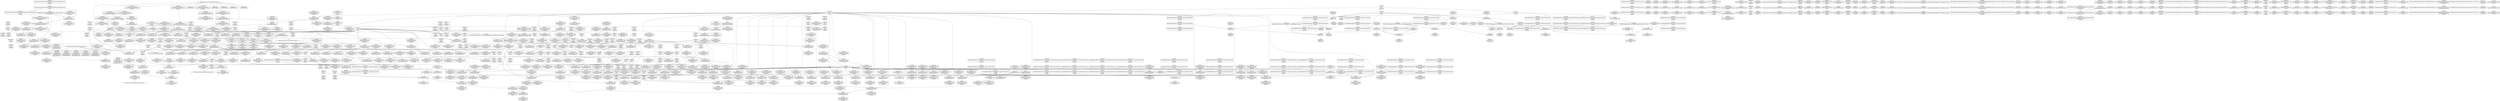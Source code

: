 digraph {
	CE0x5445ad0 [shape=record,shape=Mrecord,label="{CE0x5445ad0|selinux_xfrm_alloc_user:_tmp23|security/selinux/xfrm.c,89|*SummSource*}"]
	CE0x548b790 [shape=record,shape=Mrecord,label="{CE0x548b790|selinux_xfrm_alloc_user:_tmp53|security/selinux/xfrm.c,99|*SummSource*}"]
	CE0x54b4940 [shape=record,shape=Mrecord,label="{CE0x54b4940|selinux_xfrm_alloc_user:_ctx_alg|security/selinux/xfrm.c,91|*SummSource*}"]
	CE0x54ac200 [shape=record,shape=Mrecord,label="{CE0x54ac200|atomic_inc221:_tmp1|*SummSink*}"]
	CE0x544a430 [shape=record,shape=Mrecord,label="{CE0x544a430|i8*_getelementptr_inbounds_(_45_x_i8_,_45_x_i8_*_.str1245,_i32_0,_i32_0)|*Constant*|*SummSource*}"]
	CE0x55177c0 [shape=record,shape=Mrecord,label="{CE0x55177c0|i64*_getelementptr_inbounds_(_34_x_i64_,_34_x_i64_*___llvm_gcov_ctr20,_i64_0,_i64_33)|*Constant*|*SummSource*}"]
	CE0x54e9cd0 [shape=record,shape=Mrecord,label="{CE0x54e9cd0|_call_void_mcount()_#3}"]
	CE0x5518dc0 [shape=record,shape=Mrecord,label="{CE0x5518dc0|get_current227:_bb|*SummSource*}"]
	CE0x545ad10 [shape=record,shape=Mrecord,label="{CE0x545ad10|selinux_xfrm_alloc_user:_add|security/selinux/xfrm.c,98}"]
	CE0x54773b0 [shape=record,shape=Mrecord,label="{CE0x54773b0|selinux_xfrm_alloc_user:_cmp7|security/selinux/xfrm.c,89}"]
	CE0x545bbb0 [shape=record,shape=Mrecord,label="{CE0x545bbb0|selinux_xfrm_alloc_user:_call25|security/selinux/xfrm.c,98|*SummSource*}"]
	CE0x542b080 [shape=record,shape=Mrecord,label="{CE0x542b080|selinux_xfrm_policy_alloc:_entry}"]
	CE0x547dee0 [shape=record,shape=Mrecord,label="{CE0x547dee0|selinux_xfrm_alloc_user:_tmp28|security/selinux/xfrm.c,89|*SummSource*}"]
	CE0x546f450 [shape=record,shape=Mrecord,label="{CE0x546f450|selinux_xfrm_alloc_user:_lor.lhs.false|*SummSink*}"]
	CE0x545b630 [shape=record,shape=Mrecord,label="{CE0x545b630|selinux_xfrm_alloc_user:_add24|security/selinux/xfrm.c,98|*SummSource*}"]
	CE0x5447320 [shape=record,shape=Mrecord,label="{CE0x5447320|_ret_%struct.task_struct.1015*_%tmp4,_!dbg_!27714|./arch/x86/include/asm/current.h,14|*SummSource*}"]
	CE0x5476b70 [shape=record,shape=Mrecord,label="{CE0x5476b70|i64_1|*Constant*}"]
	CE0x545e8e0 [shape=record,shape=Mrecord,label="{CE0x545e8e0|kmalloc222:_tmp}"]
	CE0x7367ad0 [shape=record,shape=Mrecord,label="{CE0x7367ad0|selinux_xfrm_alloc_user:_land.lhs.true|*SummSink*}"]
	CE0x5443a90 [shape=record,shape=Mrecord,label="{CE0x5443a90|selinux_xfrm_alloc_user:_tmp47|security/selinux/xfrm.c,96}"]
	CE0x5514030 [shape=record,shape=Mrecord,label="{CE0x5514030|i64*_getelementptr_inbounds_(_34_x_i64_,_34_x_i64_*___llvm_gcov_ctr20,_i64_0,_i64_32)|*Constant*|*SummSink*}"]
	CE0x5516e60 [shape=record,shape=Mrecord,label="{CE0x5516e60|i32_-12|*Constant*}"]
	CE0x549f0a0 [shape=record,shape=Mrecord,label="{CE0x549f0a0|selinux_xfrm_alloc_user:_tmp65|security/selinux/xfrm.c,111}"]
	CE0x5437320 [shape=record,shape=Mrecord,label="{CE0x5437320|selinux_xfrm_alloc_user:_if.then15}"]
	CE0x54ae690 [shape=record,shape=Mrecord,label="{CE0x54ae690|i64_0|*Constant*|*SummSource*}"]
	CE0x5440d40 [shape=record,shape=Mrecord,label="{CE0x5440d40|selinux_xfrm_alloc_user:_tmp1|*SummSource*}"]
	CE0x5459d30 [shape=record,shape=Mrecord,label="{CE0x5459d30|selinux_xfrm_alloc_user:_ctx_len|security/selinux/xfrm.c,94}"]
	CE0x54825a0 [shape=record,shape=Mrecord,label="{CE0x54825a0|selinux_xfrm_alloc_user:_tmp50|security/selinux/xfrm.c,99|*SummSource*}"]
	CE0x54a1e30 [shape=record,shape=Mrecord,label="{CE0x54a1e30|avc_has_perm:_auditdata|Function::avc_has_perm&Arg::auditdata::|*SummSink*}"]
	CE0x54b4010 [shape=record,shape=Mrecord,label="{CE0x54b4010|selinux_xfrm_alloc_user:_tmp32|security/selinux/xfrm.c,90|*SummSource*}"]
	CE0x5450680 [shape=record,shape=Mrecord,label="{CE0x5450680|selinux_xfrm_alloc_user:_tobool41|security/selinux/xfrm.c,108}"]
	CE0x55122b0 [shape=record,shape=Mrecord,label="{CE0x55122b0|COLLAPSED:_CMRE_4,8_}"]
	CE0x55135b0 [shape=record,shape=Mrecord,label="{CE0x55135b0|atomic_inc221:_v|Function::atomic_inc221&Arg::v::|*SummSource*}"]
	CE0x73679f0 [shape=record,shape=Mrecord,label="{CE0x73679f0|selinux_xfrm_alloc_user:_land.lhs.true|*SummSource*}"]
	CE0x546e210 [shape=record,shape=Mrecord,label="{CE0x546e210|selinux_xfrm_alloc_user:_lor.lhs.false8|*SummSink*}"]
	CE0x551d880 [shape=record,shape=Mrecord,label="{CE0x551d880|i64*_getelementptr_inbounds_(_2_x_i64_,_2_x_i64_*___llvm_gcov_ctr22,_i64_0,_i64_1)|*Constant*|*SummSink*}"]
	CE0x546f390 [shape=record,shape=Mrecord,label="{CE0x546f390|selinux_xfrm_alloc_user:_lor.lhs.false|*SummSource*}"]
	CE0x5515af0 [shape=record,shape=Mrecord,label="{CE0x5515af0|selinux_xfrm_alloc_user:_tmp76|security/selinux/xfrm.c,121}"]
	CE0x544f730 [shape=record,shape=Mrecord,label="{CE0x544f730|i64*_getelementptr_inbounds_(_34_x_i64_,_34_x_i64_*___llvm_gcov_ctr20,_i64_0,_i64_0)|*Constant*|*SummSource*}"]
	CE0x54784f0 [shape=record,shape=Mrecord,label="{CE0x54784f0|i1_true|*Constant*|*SummSource*}"]
	CE0x54a8740 [shape=record,shape=Mrecord,label="{CE0x54a8740|0:_i8,_:_GCMR_selinux_xfrm_alloc_user.__warned_internal_global_i8_0,_section_.data.unlikely_,_align_1:_elem_0:default:}"]
	CE0x54724c0 [shape=record,shape=Mrecord,label="{CE0x54724c0|kmalloc222:_tmp3}"]
	CE0x5476490 [shape=record,shape=Mrecord,label="{CE0x5476490|atomic_inc221:_counter|./arch/x86/include/asm/atomic.h,93|*SummSource*}"]
	CE0x54b6120 [shape=record,shape=Mrecord,label="{CE0x54b6120|selinux_xfrm_alloc_user:_conv34|security/selinux/xfrm.c,105}"]
	CE0x547f2d0 [shape=record,shape=Mrecord,label="{CE0x547f2d0|selinux_xfrm_alloc_user:_tmp44|security/selinux/xfrm.c,95|*SummSource*}"]
	CE0x545e2f0 [shape=record,shape=Mrecord,label="{CE0x545e2f0|_call_void_mcount()_#3}"]
	CE0x543ffd0 [shape=record,shape=Mrecord,label="{CE0x543ffd0|_ret_i8*_%call,_!dbg_!27714|include/linux/slab.h,429|*SummSource*}"]
	CE0x550fda0 [shape=record,shape=Mrecord,label="{CE0x550fda0|selinux_xfrm_alloc_user:_tmp72|security/selinux/xfrm.c,116|*SummSource*}"]
	CE0x5444ae0 [shape=record,shape=Mrecord,label="{CE0x5444ae0|selinux_xfrm_alloc_user:_conv23|security/selinux/xfrm.c,98|*SummSource*}"]
	CE0x5477e30 [shape=record,shape=Mrecord,label="{CE0x5477e30|selinux_xfrm_alloc_user:_tmp26|security/selinux/xfrm.c,89|*SummSource*}"]
	CE0x5510560 [shape=record,shape=Mrecord,label="{CE0x5510560|selinux_xfrm_alloc_user:_tmp73|security/selinux/xfrm.c,116|*SummSource*}"]
	CE0x5473e20 [shape=record,shape=Mrecord,label="{CE0x5473e20|%struct.task_struct.1015*_(%struct.task_struct.1015**)*_asm_movq_%gs:$_1:P_,$0_,_r,im,_dirflag_,_fpsr_,_flags_|*SummSink*}"]
	CE0x5471dc0 [shape=record,shape=Mrecord,label="{CE0x5471dc0|i64_11|*Constant*|*SummSink*}"]
	CE0x545dd80 [shape=record,shape=Mrecord,label="{CE0x545dd80|selinux_xfrm_alloc_user:_ctx_str39|security/selinux/xfrm.c,107|*SummSource*}"]
	CE0x543b780 [shape=record,shape=Mrecord,label="{CE0x543b780|get_current227:_tmp1|*SummSink*}"]
	CE0x54b3af0 [shape=record,shape=Mrecord,label="{CE0x54b3af0|selinux_xfrm_alloc_user:_tmp31|security/selinux/xfrm.c,90|*SummSink*}"]
	CE0x5439750 [shape=record,shape=Mrecord,label="{CE0x5439750|i64_3|*Constant*}"]
	CE0x5459300 [shape=record,shape=Mrecord,label="{CE0x5459300|selinux_xfrm_alloc_user:_tmp41|security/selinux/xfrm.c,92|*SummSource*}"]
	CE0x5434e20 [shape=record,shape=Mrecord,label="{CE0x5434e20|selinux_xfrm_alloc_user:_cmp|security/selinux/xfrm.c,89|*SummSink*}"]
	CE0x5457fd0 [shape=record,shape=Mrecord,label="{CE0x5457fd0|i64_25|*Constant*}"]
	CE0x54a4b60 [shape=record,shape=Mrecord,label="{CE0x54a4b60|selinux_xfrm_alloc_user:_tmp69|security/selinux/xfrm.c,113|*SummSource*}"]
	CE0x5472300 [shape=record,shape=Mrecord,label="{CE0x5472300|kmalloc222:_call|include/linux/slab.h,429}"]
	CE0x5474ea0 [shape=record,shape=Mrecord,label="{CE0x5474ea0|i64*_getelementptr_inbounds_(_2_x_i64_,_2_x_i64_*___llvm_gcov_ctr22,_i64_0,_i64_1)|*Constant*}"]
	CE0x5449160 [shape=record,shape=Mrecord,label="{CE0x5449160|selinux_xfrm_alloc_user:_tmp9|security/selinux/xfrm.c,85|*SummSink*}"]
	CE0x54e9d40 [shape=record,shape=Mrecord,label="{CE0x54e9d40|_call_void_mcount()_#3|*SummSource*}"]
	CE0x5516a40 [shape=record,shape=Mrecord,label="{CE0x5516a40|i32_-22|*Constant*|*SummSource*}"]
	CE0x545abf0 [shape=record,shape=Mrecord,label="{CE0x545abf0|i64*_getelementptr_inbounds_(_2_x_i64_,_2_x_i64_*___llvm_gcov_ctr26,_i64_0,_i64_1)|*Constant*|*SummSource*}"]
	CE0x5512380 [shape=record,shape=Mrecord,label="{CE0x5512380|COLLAPSED:_CMRE_8,8_}"]
	CE0x5430d80 [shape=record,shape=Mrecord,label="{CE0x5430d80|selinux_xfrm_alloc_user:_tmp30|*LoadInst*|security/selinux/xfrm.c,90}"]
	CE0x547fa10 [shape=record,shape=Mrecord,label="{CE0x547fa10|selinux_xfrm_alloc_user:_tmp45|security/selinux/xfrm.c,95|*SummSink*}"]
	CE0x54a0b80 [shape=record,shape=Mrecord,label="{CE0x54a0b80|avc_has_perm:_tsid|Function::avc_has_perm&Arg::tsid::|*SummSource*}"]
	CE0x54bd410 [shape=record,shape=Mrecord,label="{CE0x54bd410|selinux_xfrm_alloc_user:_tmp59|security/selinux/xfrm.c,108}"]
	CE0x55166a0 [shape=record,shape=Mrecord,label="{CE0x55166a0|GLOBAL:_kfree|*Constant*|*SummSink*}"]
	CE0x543b4a0 [shape=record,shape=Mrecord,label="{CE0x543b4a0|selinux_xfrm_policy_alloc:_uctx|Function::selinux_xfrm_policy_alloc&Arg::uctx::}"]
	CE0x545bd20 [shape=record,shape=Mrecord,label="{CE0x545bd20|selinux_xfrm_alloc_user:_call25|security/selinux/xfrm.c,98|*SummSink*}"]
	CE0x544c660 [shape=record,shape=Mrecord,label="{CE0x544c660|GLOBAL:___llvm_gcov_ctr20|Global_var:__llvm_gcov_ctr20|*SummSource*}"]
	CE0x7133420 [shape=record,shape=Mrecord,label="{CE0x7133420|selinux_xfrm_alloc_user:_do.end|*SummSink*}"]
	CE0x5449a70 [shape=record,shape=Mrecord,label="{CE0x5449a70|selinux_xfrm_alloc_user:_tmp18|security/selinux/xfrm.c,85}"]
	CE0x548e8d0 [shape=record,shape=Mrecord,label="{CE0x548e8d0|selinux_xfrm_alloc_user:_tmp55|security/selinux/xfrm.c,100|*SummSink*}"]
	CE0x5444090 [shape=record,shape=Mrecord,label="{CE0x5444090|selinux_xfrm_alloc_user:_tmp48|security/selinux/xfrm.c,96}"]
	CE0x5439950 [shape=record,shape=Mrecord,label="{CE0x5439950|COLLAPSED:_GCMRE___llvm_gcov_ctr20_internal_global_34_x_i64_zeroinitializer:_elem_0:default:}"]
	CE0x543c2a0 [shape=record,shape=Mrecord,label="{CE0x543c2a0|selinux_xfrm_alloc_user:_security|security/selinux/xfrm.c,85|*SummSink*}"]
	CE0x5438a60 [shape=record,shape=Mrecord,label="{CE0x5438a60|selinux_xfrm_alloc_user:_ctx_doi|security/selinux/xfrm.c,90|*SummSink*}"]
	CE0x550fd30 [shape=record,shape=Mrecord,label="{CE0x550fd30|selinux_xfrm_alloc_user:_tmp72|security/selinux/xfrm.c,116}"]
	CE0x545ed90 [shape=record,shape=Mrecord,label="{CE0x545ed90|_ret_i32_%retval.0,_!dbg_!27728|security/selinux/avc.c,775|*SummSink*}"]
	CE0x5514970 [shape=record,shape=Mrecord,label="{CE0x5514970|selinux_xfrm_alloc_user:_rc.0}"]
	CE0x544dfb0 [shape=record,shape=Mrecord,label="{CE0x544dfb0|i32_22|*Constant*|*SummSink*}"]
	CE0x5443b00 [shape=record,shape=Mrecord,label="{CE0x5443b00|selinux_xfrm_alloc_user:_tmp47|security/selinux/xfrm.c,96|*SummSource*}"]
	CE0x54be6a0 [shape=record,shape=Mrecord,label="{CE0x54be6a0|i64*_getelementptr_inbounds_(_34_x_i64_,_34_x_i64_*___llvm_gcov_ctr20,_i64_0,_i64_27)|*Constant*|*SummSource*}"]
	CE0x550fe10 [shape=record,shape=Mrecord,label="{CE0x550fe10|selinux_xfrm_alloc_user:_tmp72|security/selinux/xfrm.c,116|*SummSink*}"]
	CE0x5442f40 [shape=record,shape=Mrecord,label="{CE0x5442f40|selinux_xfrm_alloc_user:_tmp34|security/selinux/xfrm.c,90|*SummSink*}"]
	CE0x549d630 [shape=record,shape=Mrecord,label="{CE0x549d630|selinux_xfrm_alloc_user:_tmp64|security/selinux/xfrm.c,111}"]
	CE0x547e320 [shape=record,shape=Mrecord,label="{CE0x547e320|selinux_xfrm_alloc_user:_tmp29|security/selinux/xfrm.c,89}"]
	CE0x54a1630 [shape=record,shape=Mrecord,label="{CE0x54a1630|%struct.common_audit_data.1017*_null|*Constant*}"]
	CE0x5446fb0 [shape=record,shape=Mrecord,label="{CE0x5446fb0|_ret_%struct.task_struct.1015*_%tmp4,_!dbg_!27714|./arch/x86/include/asm/current.h,14}"]
	CE0x54a4070 [shape=record,shape=Mrecord,label="{CE0x54a4070|selinux_xfrm_alloc_user:_tmp67|security/selinux/xfrm.c,113|*SummSource*}"]
	CE0x54a6c40 [shape=record,shape=Mrecord,label="{CE0x54a6c40|i64*_getelementptr_inbounds_(_2_x_i64_,_2_x_i64_*___llvm_gcov_ctr21,_i64_0,_i64_0)|*Constant*}"]
	CE0x5441f30 [shape=record,shape=Mrecord,label="{CE0x5441f30|i64_29|*Constant*}"]
	CE0x54589a0 [shape=record,shape=Mrecord,label="{CE0x54589a0|atomic_inc221:_bb}"]
	CE0x542da20 [shape=record,shape=Mrecord,label="{CE0x542da20|selinux_xfrm_policy_alloc:_ctxp|Function::selinux_xfrm_policy_alloc&Arg::ctxp::}"]
	CE0x5438cc0 [shape=record,shape=Mrecord,label="{CE0x5438cc0|selinux_xfrm_alloc_user:_tobool1|security/selinux/xfrm.c,85|*SummSource*}"]
	CE0x545db10 [shape=record,shape=Mrecord,label="{CE0x545db10|i64_14|*Constant*|*SummSource*}"]
	CE0x547da60 [shape=record,shape=Mrecord,label="{CE0x547da60|selinux_xfrm_alloc_user:_tmp27|security/selinux/xfrm.c,89|*SummSink*}"]
	CE0x5442d10 [shape=record,shape=Mrecord,label="{CE0x5442d10|selinux_xfrm_alloc_user:_tmp34|security/selinux/xfrm.c,90}"]
	CE0x548cec0 [shape=record,shape=Mrecord,label="{CE0x548cec0|selinux_xfrm_alloc_user:_ctx_doi29|security/selinux/xfrm.c,102}"]
	CE0x5481ee0 [shape=record,shape=Mrecord,label="{CE0x5481ee0|i64_22|*Constant*|*SummSource*}"]
	CE0x54bae50 [shape=record,shape=Mrecord,label="{CE0x54bae50|selinux_xfrm_alloc_user:_arraydecay|security/selinux/xfrm.c,107|*SummSink*}"]
	CE0x54eb980 [shape=record,shape=Mrecord,label="{CE0x54eb980|i64*_getelementptr_inbounds_(_2_x_i64_,_2_x_i64_*___llvm_gcov_ctr26,_i64_0,_i64_0)|*Constant*}"]
	CE0x545fdf0 [shape=record,shape=Mrecord,label="{CE0x545fdf0|i64*_getelementptr_inbounds_(_2_x_i64_,_2_x_i64_*___llvm_gcov_ctr26,_i64_0,_i64_1)|*Constant*|*SummSink*}"]
	CE0x54743f0 [shape=record,shape=Mrecord,label="{CE0x54743f0|get_current227:_tmp|*SummSink*}"]
	CE0x543f840 [shape=record,shape=Mrecord,label="{CE0x543f840|kmalloc222:_size|Function::kmalloc222&Arg::size::|*SummSink*}"]
	CE0x5456460 [shape=record,shape=Mrecord,label="{CE0x5456460|selinux_xfrm_alloc_user:_tmp39|security/selinux/xfrm.c,89|*SummSource*}"]
	CE0x550f630 [shape=record,shape=Mrecord,label="{CE0x550f630|i64*_getelementptr_inbounds_(_34_x_i64_,_34_x_i64_*___llvm_gcov_ctr20,_i64_0,_i64_31)|*Constant*}"]
	CE0x5460c60 [shape=record,shape=Mrecord,label="{CE0x5460c60|i64_4096|*Constant*}"]
	CE0x5431f40 [shape=record,shape=Mrecord,label="{CE0x5431f40|get_current227:_tmp3|*SummSink*}"]
	CE0x54b4d50 [shape=record,shape=Mrecord,label="{CE0x54b4d50|selinux_xfrm_alloc_user:_tmp35|*LoadInst*|security/selinux/xfrm.c,91}"]
	CE0x548aac0 [shape=record,shape=Mrecord,label="{CE0x548aac0|%struct.task_struct.1015*_(%struct.task_struct.1015**)*_asm_movq_%gs:$_1:P_,$0_,_r,im,_dirflag_,_fpsr_,_flags_|*SummSource*}"]
	CE0x54bacd0 [shape=record,shape=Mrecord,label="{CE0x54bacd0|selinux_xfrm_alloc_user:_arraydecay|security/selinux/xfrm.c,107|*SummSource*}"]
	CE0x547a390 [shape=record,shape=Mrecord,label="{CE0x547a390|atomic_inc221:_tmp2|*SummSource*}"]
	CE0x54560d0 [shape=record,shape=Mrecord,label="{CE0x54560d0|selinux_xfrm_alloc_user:_tmp38|security/selinux/xfrm.c,89|*SummSink*}"]
	CE0x5431bf0 [shape=record,shape=Mrecord,label="{CE0x5431bf0|selinux_xfrm_alloc_user:_cmp9|security/selinux/xfrm.c,90|*SummSource*}"]
	CE0x5473db0 [shape=record,shape=Mrecord,label="{CE0x5473db0|%struct.task_struct.1015**_bitcast_(%struct.task_struct**_current_task_to_%struct.task_struct.1015**)|*Constant*|*SummSource*}"]
	CE0x5471ef0 [shape=record,shape=Mrecord,label="{CE0x5471ef0|selinux_xfrm_alloc_user:_tmp21|security/selinux/xfrm.c,85|*SummSource*}"]
	CE0x6106ce0 [shape=record,shape=Mrecord,label="{CE0x6106ce0|i64*_getelementptr_inbounds_(_34_x_i64_,_34_x_i64_*___llvm_gcov_ctr20,_i64_0,_i64_6)|*Constant*|*SummSink*}"]
	CE0x54ad650 [shape=record,shape=Mrecord,label="{CE0x54ad650|GLOBAL:_lockdep_rcu_suspicious|*Constant*|*SummSink*}"]
	CE0x5450d50 [shape=record,shape=Mrecord,label="{CE0x5450d50|%struct.xfrm_sec_ctx**_null|*Constant*|*SummSource*}"]
	CE0x5443500 [shape=record,shape=Mrecord,label="{CE0x5443500|atomic_inc221:_bb|*SummSink*}"]
	CE0x543aff0 [shape=record,shape=Mrecord,label="{CE0x543aff0|selinux_xfrm_alloc_user:_if.then27}"]
	CE0x544d990 [shape=record,shape=Mrecord,label="{CE0x544d990|selinux_xfrm_alloc_user:_tmp19|security/selinux/xfrm.c,85|*SummSink*}"]
	CE0x54826b0 [shape=record,shape=Mrecord,label="{CE0x54826b0|selinux_xfrm_alloc_user:_tmp50|security/selinux/xfrm.c,99|*SummSink*}"]
	CE0x5462280 [shape=record,shape=Mrecord,label="{CE0x5462280|selinux_xfrm_alloc_user:_tmp35|*LoadInst*|security/selinux/xfrm.c,91|*SummSource*}"]
	CE0x5516780 [shape=record,shape=Mrecord,label="{CE0x5516780|i32_-22|*Constant*}"]
	CE0x54a6650 [shape=record,shape=Mrecord,label="{CE0x54a6650|selinux_xfrm_alloc_user:_tmp16|security/selinux/xfrm.c,85|*SummSource*}"]
	CE0x545f270 [shape=record,shape=Mrecord,label="{CE0x545f270|selinux_xfrm_alloc_user:_tobool46|security/selinux/xfrm.c,113|*SummSource*}"]
	CE0x5443b70 [shape=record,shape=Mrecord,label="{CE0x5443b70|selinux_xfrm_alloc_user:_tmp47|security/selinux/xfrm.c,96|*SummSink*}"]
	CE0x545c070 [shape=record,shape=Mrecord,label="{CE0x545c070|GLOBAL:_kmalloc222|*Constant*|*SummSource*}"]
	CE0x55111c0 [shape=record,shape=Mrecord,label="{CE0x55111c0|selinux_xfrm_alloc_user:_tmp70|security/selinux/xfrm.c,114|*SummSource*}"]
	CE0x5451e10 [shape=record,shape=Mrecord,label="{CE0x5451e10|COLLAPSED:_GCMRE_current_task_external_global_%struct.task_struct*:_elem_0::|security/selinux/xfrm.c,85}"]
	CE0x5433870 [shape=record,shape=Mrecord,label="{CE0x5433870|i64*_getelementptr_inbounds_(_34_x_i64_,_34_x_i64_*___llvm_gcov_ctr20,_i64_0,_i64_9)|*Constant*|*SummSource*}"]
	CE0x545e610 [shape=record,shape=Mrecord,label="{CE0x545e610|i64*_getelementptr_inbounds_(_2_x_i64_,_2_x_i64_*___llvm_gcov_ctr26,_i64_0,_i64_0)|*Constant*|*SummSource*}"]
	CE0x54a0850 [shape=record,shape=Mrecord,label="{CE0x54a0850|avc_has_perm:_ssid|Function::avc_has_perm&Arg::ssid::|*SummSink*}"]
	CE0x5478ca0 [shape=record,shape=Mrecord,label="{CE0x5478ca0|i64_5|*Constant*}"]
	CE0x545fb70 [shape=record,shape=Mrecord,label="{CE0x545fb70|i32_3|*Constant*|*SummSource*}"]
	CE0x5513ec0 [shape=record,shape=Mrecord,label="{CE0x5513ec0|selinux_xfrm_alloc_user:_rc.0|*SummSink*}"]
	CE0x547ae60 [shape=record,shape=Mrecord,label="{CE0x547ae60|i64_11|*Constant*|*SummSource*}"]
	CE0x547a320 [shape=record,shape=Mrecord,label="{CE0x547a320|atomic_inc221:_tmp2}"]
	CE0x5442470 [shape=record,shape=Mrecord,label="{CE0x5442470|i64_28|*Constant*}"]
	CE0x5461890 [shape=record,shape=Mrecord,label="{CE0x5461890|i64_19|*Constant*|*SummSink*}"]
	CE0x545c470 [shape=record,shape=Mrecord,label="{CE0x545c470|kmalloc222:_entry|*SummSource*}"]
	CE0x54a8f30 [shape=record,shape=Mrecord,label="{CE0x54a8f30|selinux_xfrm_alloc_user:_tmp7|security/selinux/xfrm.c,85}"]
	CE0x5477ba0 [shape=record,shape=Mrecord,label="{CE0x5477ba0|i64_13|*Constant*|*SummSource*}"]
	CE0x549e300 [shape=record,shape=Mrecord,label="{CE0x549e300|selinux_xfrm_alloc_user:_tmp64|security/selinux/xfrm.c,111|*SummSink*}"]
	CE0x5458df0 [shape=record,shape=Mrecord,label="{CE0x5458df0|selinux_xfrm_alloc_user:_tmp41|security/selinux/xfrm.c,92|*SummSink*}"]
	CE0x548e6d0 [shape=record,shape=Mrecord,label="{CE0x548e6d0|selinux_xfrm_alloc_user:_tmp54|security/selinux/xfrm.c,100|*SummSink*}"]
	CE0x54ea090 [shape=record,shape=Mrecord,label="{CE0x54ea090|atomic_inc221:_counter|./arch/x86/include/asm/atomic.h,93|*SummSink*}"]
	CE0x542fe20 [shape=record,shape=Mrecord,label="{CE0x542fe20|selinux_xfrm_alloc_user:_entry}"]
	CE0x5442580 [shape=record,shape=Mrecord,label="{CE0x5442580|i64_28|*Constant*|*SummSink*}"]
	CE0x5446a60 [shape=record,shape=Mrecord,label="{CE0x5446a60|%struct.xfrm_user_sec_ctx*_null|*Constant*}"]
	CE0x548da80 [shape=record,shape=Mrecord,label="{CE0x548da80|selinux_xfrm_alloc_user:_ctx_alg30|security/selinux/xfrm.c,103}"]
	CE0x5427600 [shape=record,shape=Mrecord,label="{CE0x5427600|selinux_xfrm_policy_alloc:_tmp|*SummSource*}"]
	CE0x544b700 [shape=record,shape=Mrecord,label="{CE0x544b700|selinux_xfrm_alloc_user:_gfp|Function::selinux_xfrm_alloc_user&Arg::gfp::|*SummSource*}"]
	CE0x544afa0 [shape=record,shape=Mrecord,label="{CE0x544afa0|GLOBAL:_get_current227|*Constant*}"]
	CE0x54a4650 [shape=record,shape=Mrecord,label="{CE0x54a4650|selinux_xfrm_alloc_user:_tmp68|security/selinux/xfrm.c,113|*SummSource*}"]
	CE0x54a8ac0 [shape=record,shape=Mrecord,label="{CE0x54a8ac0|_call_void_mcount()_#3|*SummSource*}"]
	CE0x5460fa0 [shape=record,shape=Mrecord,label="{CE0x5460fa0|i64_4096|*Constant*|*SummSink*}"]
	CE0x549e290 [shape=record,shape=Mrecord,label="{CE0x549e290|avc_has_perm:_entry}"]
	CE0x5427970 [shape=record,shape=Mrecord,label="{CE0x5427970|selinux_xfrm_alloc_user:_if.then}"]
	CE0x54a6830 [shape=record,shape=Mrecord,label="{CE0x54a6830|i8_1|*Constant*}"]
	CE0x547d770 [shape=record,shape=Mrecord,label="{CE0x547d770|selinux_xfrm_alloc_user:_tmp27|security/selinux/xfrm.c,89}"]
	CE0x54320b0 [shape=record,shape=Mrecord,label="{CE0x54320b0|selinux_xfrm_alloc_user:_cmp9|security/selinux/xfrm.c,90|*SummSink*}"]
	CE0x5461e70 [shape=record,shape=Mrecord,label="{CE0x5461e70|void_(i32*,_i32*)*_asm_sideeffect_.pushsection_.smp_locks,_22a_22_0A.balign_4_0A.long_671f_-_._0A.popsection_0A671:_0A_09lock_incl_$0_,_*m,*m,_dirflag_,_fpsr_,_flags_|*SummSink*}"]
	CE0x54adf80 [shape=record,shape=Mrecord,label="{CE0x54adf80|_call_void_lockdep_rcu_suspicious(i8*_getelementptr_inbounds_(_24_x_i8_,_24_x_i8_*_.str244,_i32_0,_i32_0),_i32_85,_i8*_getelementptr_inbounds_(_45_x_i8_,_45_x_i8_*_.str1245,_i32_0,_i32_0))_#10,_!dbg_!27731|security/selinux/xfrm.c,85|*SummSource*}"]
	CE0x5512e60 [shape=record,shape=Mrecord,label="{CE0x5512e60|atomic_inc221:_entry|*SummSource*}"]
	CE0x5474310 [shape=record,shape=Mrecord,label="{CE0x5474310|selinux_xfrm_alloc_user:_tmp14|security/selinux/xfrm.c,85|*SummSink*}"]
	CE0x54699c0 [shape=record,shape=Mrecord,label="{CE0x54699c0|selinux_xfrm_alloc_user:_bb}"]
	CE0x548cd20 [shape=record,shape=Mrecord,label="{CE0x548cd20|selinux_xfrm_alloc_user:_ctx_doi29|security/selinux/xfrm.c,102|*SummSink*}"]
	CE0x5511780 [shape=record,shape=Mrecord,label="{CE0x5511780|selinux_xfrm_alloc_user:_tmp71|security/selinux/xfrm.c,114}"]
	CE0x549cce0 [shape=record,shape=Mrecord,label="{CE0x549cce0|selinux_xfrm_alloc_user:_sid|security/selinux/xfrm.c,111|*SummSource*}"]
	CE0x5469890 [shape=record,shape=Mrecord,label="{CE0x5469890|selinux_xfrm_alloc_user:_if.end48|*SummSink*}"]
	CE0x54398e0 [shape=record,shape=Mrecord,label="{CE0x54398e0|i64*_getelementptr_inbounds_(_34_x_i64_,_34_x_i64_*___llvm_gcov_ctr20,_i64_0,_i64_0)|*Constant*|*SummSink*}"]
	CE0x54a67c0 [shape=record,shape=Mrecord,label="{CE0x54a67c0|selinux_xfrm_alloc_user:_tmp16|security/selinux/xfrm.c,85|*SummSink*}"]
	CE0x5440f80 [shape=record,shape=Mrecord,label="{CE0x5440f80|selinux_xfrm_alloc_user:_tmp1|*SummSink*}"]
	CE0x5434d40 [shape=record,shape=Mrecord,label="{CE0x5434d40|selinux_xfrm_alloc_user:_cmp|security/selinux/xfrm.c,89|*SummSource*}"]
	CE0x5436290 [shape=record,shape=Mrecord,label="{CE0x5436290|selinux_xfrm_alloc_user:_if.then21}"]
	CE0x544a370 [shape=record,shape=Mrecord,label="{CE0x544a370|i8*_getelementptr_inbounds_(_45_x_i8_,_45_x_i8_*_.str1245,_i32_0,_i32_0)|*Constant*}"]
	CE0x54a1710 [shape=record,shape=Mrecord,label="{CE0x54a1710|avc_has_perm:_requested|Function::avc_has_perm&Arg::requested::}"]
	CE0x54485f0 [shape=record,shape=Mrecord,label="{CE0x54485f0|selinux_xfrm_policy_alloc:_call|security/selinux/xfrm.c,289|*SummSink*}"]
	CE0x545a340 [shape=record,shape=Mrecord,label="{CE0x545a340|selinux_xfrm_alloc_user:_tmp42|*LoadInst*|security/selinux/xfrm.c,94|*SummSource*}"]
	CE0x5467510 [shape=record,shape=Mrecord,label="{CE0x5467510|selinux_xfrm_alloc_user:_if.then47|*SummSink*}"]
	CE0x548b6d0 [shape=record,shape=Mrecord,label="{CE0x548b6d0|selinux_xfrm_alloc_user:_tmp53|security/selinux/xfrm.c,99}"]
	CE0x5459790 [shape=record,shape=Mrecord,label="{CE0x5459790|i32_4|*Constant*}"]
	CE0x54a8870 [shape=record,shape=Mrecord,label="{CE0x54a8870|selinux_xfrm_alloc_user:_tmp6|security/selinux/xfrm.c,85|*SummSource*}"]
	CE0x5438350 [shape=record,shape=Mrecord,label="{CE0x5438350|selinux_xfrm_policy_alloc:_tmp2|*SummSource*}"]
	CE0x545fed0 [shape=record,shape=Mrecord,label="{CE0x545fed0|kmalloc222:_tmp1|*SummSource*}"]
	CE0x547bcd0 [shape=record,shape=Mrecord,label="{CE0x547bcd0|COLLAPSED:_GCMRE___llvm_gcov_ctr22_internal_global_2_x_i64_zeroinitializer:_elem_0:default:}"]
	CE0x54388c0 [shape=record,shape=Mrecord,label="{CE0x54388c0|selinux_xfrm_alloc_user:_ctx_doi|security/selinux/xfrm.c,90}"]
	CE0x54baaa0 [shape=record,shape=Mrecord,label="{CE0x54baaa0|selinux_xfrm_alloc_user:_tobool41|security/selinux/xfrm.c,108|*SummSink*}"]
	CE0x5438850 [shape=record,shape=Mrecord,label="{CE0x5438850|selinux_xfrm_alloc_user:_ctx_alg|security/selinux/xfrm.c,91|*SummSink*}"]
	CE0x5512450 [shape=record,shape=Mrecord,label="{CE0x5512450|_call_void_atomic_inc221(%struct.atomic_t*_selinux_xfrm_refcount)_#10,_!dbg_!27810|security/selinux/xfrm.c,117}"]
	CE0x5447650 [shape=record,shape=Mrecord,label="{CE0x5447650|selinux_xfrm_alloc_user:_tobool|security/selinux/xfrm.c,85|*SummSink*}"]
	CE0x54352b0 [shape=record,shape=Mrecord,label="{CE0x54352b0|i64_10|*Constant*|*SummSink*}"]
	CE0x54363a0 [shape=record,shape=Mrecord,label="{CE0x54363a0|selinux_xfrm_alloc_user:_if.then21|*SummSource*}"]
	CE0x54272a0 [shape=record,shape=Mrecord,label="{CE0x54272a0|selinux_xfrm_policy_alloc:_ctxp|Function::selinux_xfrm_policy_alloc&Arg::ctxp::|*SummSink*}"]
	CE0x544e3d0 [shape=record,shape=Mrecord,label="{CE0x544e3d0|GLOBAL:___llvm_gcov_ctr20|Global_var:__llvm_gcov_ctr20|*SummSink*}"]
	CE0x55137c0 [shape=record,shape=Mrecord,label="{CE0x55137c0|atomic_inc221:_v|Function::atomic_inc221&Arg::v::|*SummSink*}"]
	CE0x54b7590 [shape=record,shape=Mrecord,label="{CE0x54b7590|selinux_xfrm_alloc_user:_tmp56|security/selinux/xfrm.c,105|*SummSink*}"]
	CE0x5515150 [shape=record,shape=Mrecord,label="{CE0x5515150|selinux_xfrm_alloc_user:_tmp75|security/selinux/xfrm.c,121|*SummSink*}"]
	CE0x548bd30 [shape=record,shape=Mrecord,label="{CE0x548bd30|i64*_getelementptr_inbounds_(_34_x_i64_,_34_x_i64_*___llvm_gcov_ctr20,_i64_0,_i64_24)|*Constant*}"]
	CE0x542f950 [shape=record,shape=Mrecord,label="{CE0x542f950|i64*_getelementptr_inbounds_(_2_x_i64_,_2_x_i64_*___llvm_gcov_ctr6,_i64_0,_i64_0)|*Constant*}"]
	"CONST[source:1(input),value:2(dynamic)][purpose:{object}]"
	CE0x5463590 [shape=record,shape=Mrecord,label="{CE0x5463590|i64_16|*Constant*}"]
	CE0x544b690 [shape=record,shape=Mrecord,label="{CE0x544b690|selinux_xfrm_alloc_user:_gfp|Function::selinux_xfrm_alloc_user&Arg::gfp::|*SummSink*}"]
	CE0x544b060 [shape=record,shape=Mrecord,label="{CE0x544b060|get_current227:_entry}"]
	CE0x5433a40 [shape=record,shape=Mrecord,label="{CE0x5433a40|selinux_xfrm_alloc_user:_tmp32|security/selinux/xfrm.c,90|*SummSink*}"]
	CE0x542f8a0 [shape=record,shape=Mrecord,label="{CE0x542f8a0|selinux_xfrm_alloc_user:_if.then42}"]
	CE0x5517cb0 [shape=record,shape=Mrecord,label="{CE0x5517cb0|selinux_xfrm_alloc_user:_tmp77|security/selinux/xfrm.c,123|*SummSink*}"]
	CE0x5452d30 [shape=record,shape=Mrecord,label="{CE0x5452d30|_call_void_mcount()_#3|*SummSink*}"]
	CE0x54433f0 [shape=record,shape=Mrecord,label="{CE0x54433f0|i32_2|*Constant*|*SummSource*}"]
	CE0x543bba0 [shape=record,shape=Mrecord,label="{CE0x543bba0|selinux_xfrm_alloc_user:_tmp17|security/selinux/xfrm.c,85}"]
	CE0x54b8350 [shape=record,shape=Mrecord,label="{CE0x54b8350|selinux_xfrm_alloc_user:_tmp57|security/selinux/xfrm.c,105}"]
	CE0x5447570 [shape=record,shape=Mrecord,label="{CE0x5447570|i32_78|*Constant*}"]
	CE0x548acf0 [shape=record,shape=Mrecord,label="{CE0x548acf0|selinux_xfrm_alloc_user:_tmp51|security/selinux/xfrm.c,99|*SummSource*}"]
	CE0x547c6b0 [shape=record,shape=Mrecord,label="{CE0x547c6b0|i32_0|*Constant*}"]
	CE0x546ab60 [shape=record,shape=Mrecord,label="{CE0x546ab60|selinux_xfrm_alloc_user:_lor.lhs.false11}"]
	CE0x546be00 [shape=record,shape=Mrecord,label="{CE0x546be00|selinux_xfrm_alloc_user:_err}"]
	CE0x547f8a0 [shape=record,shape=Mrecord,label="{CE0x547f8a0|selinux_xfrm_alloc_user:_tmp45|security/selinux/xfrm.c,95|*SummSource*}"]
	CE0x5435480 [shape=record,shape=Mrecord,label="{CE0x5435480|selinux_xfrm_policy_alloc:_call|security/selinux/xfrm.c,289}"]
	CE0x5439a50 [shape=record,shape=Mrecord,label="{CE0x5439a50|selinux_xfrm_alloc_user:_tmp}"]
	CE0x5517c40 [shape=record,shape=Mrecord,label="{CE0x5517c40|selinux_xfrm_alloc_user:_tmp77|security/selinux/xfrm.c,123|*SummSource*}"]
	CE0x5446000 [shape=record,shape=Mrecord,label="{CE0x5446000|selinux_xfrm_alloc_user:_tmp24|security/selinux/xfrm.c,89|*SummSource*}"]
	CE0x54b3ec0 [shape=record,shape=Mrecord,label="{CE0x54b3ec0|selinux_xfrm_alloc_user:_tmp32|security/selinux/xfrm.c,90}"]
	CE0x54479a0 [shape=record,shape=Mrecord,label="{CE0x54479a0|selinux_xfrm_alloc_user:_if.then15|*SummSink*}"]
	CE0x5452a10 [shape=record,shape=Mrecord,label="{CE0x5452a10|GLOBAL:_lockdep_rcu_suspicious|*Constant*}"]
	CE0x5446170 [shape=record,shape=Mrecord,label="{CE0x5446170|selinux_xfrm_alloc_user:_tmp24|security/selinux/xfrm.c,89|*SummSink*}"]
	CE0x545dd10 [shape=record,shape=Mrecord,label="{CE0x545dd10|selinux_xfrm_alloc_user:_tmp31|security/selinux/xfrm.c,90|*SummSource*}"]
	CE0x5461ac0 [shape=record,shape=Mrecord,label="{CE0x5461ac0|i64_20|*Constant*|*SummSource*}"]
	CE0x5515550 [shape=record,shape=Mrecord,label="{CE0x5515550|selinux_xfrm_alloc_user:_tmp75|security/selinux/xfrm.c,121}"]
	CE0x547c430 [shape=record,shape=Mrecord,label="{CE0x547c430|i64*_getelementptr_inbounds_(_2_x_i64_,_2_x_i64_*___llvm_gcov_ctr26,_i64_0,_i64_0)|*Constant*|*SummSink*}"]
	CE0x547d3c0 [shape=record,shape=Mrecord,label="{CE0x547d3c0|GLOBAL:___kmalloc|*Constant*|*SummSource*}"]
	CE0x549fd80 [shape=record,shape=Mrecord,label="{CE0x549fd80|i32_(i32,_i32,_i16,_i32,_%struct.common_audit_data.1017*)*_bitcast_(i32_(i32,_i32,_i16,_i32,_%struct.common_audit_data.495*)*_avc_has_perm_to_i32_(i32,_i32,_i16,_i32,_%struct.common_audit_data.1017*)*)|*Constant*|*SummSink*}"]
	CE0x54787f0 [shape=record,shape=Mrecord,label="{CE0x54787f0|i64*_getelementptr_inbounds_(_34_x_i64_,_34_x_i64_*___llvm_gcov_ctr20,_i64_0,_i64_8)|*Constant*}"]
	CE0x54b8db0 [shape=record,shape=Mrecord,label="{CE0x54b8db0|selinux_xfrm_alloc_user:_idxprom|security/selinux/xfrm.c,106|*SummSink*}"]
	CE0x54b4210 [shape=record,shape=Mrecord,label="{CE0x54b4210|i32_2|*Constant*|*SummSink*}"]
	CE0x546e130 [shape=record,shape=Mrecord,label="{CE0x546e130|selinux_xfrm_alloc_user:_lor.lhs.false8|*SummSource*}"]
	CE0x54bdb20 [shape=record,shape=Mrecord,label="{CE0x54bdb20|selinux_xfrm_alloc_user:_tmp60|security/selinux/xfrm.c,108|*SummSource*}"]
	CE0x5518440 [shape=record,shape=Mrecord,label="{CE0x5518440|selinux_xfrm_alloc_user:_tmp78|security/selinux/xfrm.c,123|*SummSource*}"]
	CE0x5433e60 [shape=record,shape=Mrecord,label="{CE0x5433e60|selinux_xfrm_alloc_user:_tmp33|security/selinux/xfrm.c,90|*SummSource*}"]
	CE0x54a1130 [shape=record,shape=Mrecord,label="{CE0x54a1130|i16_39|*Constant*|*SummSink*}"]
	CE0x54333f0 [shape=record,shape=Mrecord,label="{CE0x54333f0|i8*_getelementptr_inbounds_(_45_x_i8_,_45_x_i8_*_.str1245,_i32_0,_i32_0)|*Constant*|*SummSink*}"]
	CE0x542e350 [shape=record,shape=Mrecord,label="{CE0x542e350|selinux_xfrm_policy_alloc:_tmp|*SummSink*}"]
	CE0x544c1b0 [shape=record,shape=Mrecord,label="{CE0x544c1b0|selinux_xfrm_alloc_user:_if.end16|*SummSource*}"]
	CE0x54742a0 [shape=record,shape=Mrecord,label="{CE0x54742a0|selinux_xfrm_alloc_user:_tmp14|security/selinux/xfrm.c,85|*SummSource*}"]
	CE0x55131c0 [shape=record,shape=Mrecord,label="{CE0x55131c0|GLOBAL:_selinux_xfrm_refcount|Global_var:selinux_xfrm_refcount|*SummSource*}"]
	CE0x54503a0 [shape=record,shape=Mrecord,label="{CE0x54503a0|GLOBAL:_security_context_to_sid|*Constant*|*SummSink*}"]
	CE0x5513b90 [shape=record,shape=Mrecord,label="{CE0x5513b90|_ret_void,_!dbg_!27715|./arch/x86/include/asm/atomic.h,94|*SummSink*}"]
	CE0x544bd70 [shape=record,shape=Mrecord,label="{CE0x544bd70|selinux_xfrm_alloc_user:_if.end43}"]
	CE0x544c4c0 [shape=record,shape=Mrecord,label="{CE0x544c4c0|i64_0|*Constant*}"]
	CE0x6106b30 [shape=record,shape=Mrecord,label="{CE0x6106b30|selinux_xfrm_alloc_user:_tmp9|security/selinux/xfrm.c,85}"]
	CE0x547a500 [shape=record,shape=Mrecord,label="{CE0x547a500|i64*_getelementptr_inbounds_(_34_x_i64_,_34_x_i64_*___llvm_gcov_ctr20,_i64_0,_i64_8)|*Constant*|*SummSource*}"]
	CE0x548b1d0 [shape=record,shape=Mrecord,label="{CE0x548b1d0|selinux_xfrm_alloc_user:_tmp52|security/selinux/xfrm.c,99}"]
	CE0x5516f20 [shape=record,shape=Mrecord,label="{CE0x5516f20|i32_-12|*Constant*|*SummSource*}"]
	CE0x5517680 [shape=record,shape=Mrecord,label="{CE0x5517680|i64*_getelementptr_inbounds_(_34_x_i64_,_34_x_i64_*___llvm_gcov_ctr20,_i64_0,_i64_33)|*Constant*}"]
	"CONST[source:0(mediator),value:2(dynamic)][purpose:{subject}]"
	CE0x5460330 [shape=record,shape=Mrecord,label="{CE0x5460330|selinux_xfrm_alloc_user:_conv17|security/selinux/xfrm.c,94|*SummSource*}"]
	CE0x55156c0 [shape=record,shape=Mrecord,label="{CE0x55156c0|selinux_xfrm_alloc_user:_tmp75|security/selinux/xfrm.c,121|*SummSource*}"]
	CE0x545ebb0 [shape=record,shape=Mrecord,label="{CE0x545ebb0|_ret_i32_%retval.0,_!dbg_!27728|security/selinux/avc.c,775|*SummSource*}"]
	CE0x54a7130 [shape=record,shape=Mrecord,label="{CE0x54a7130|kmalloc222:_tmp2|*SummSource*}"]
	CE0x54ba1e0 [shape=record,shape=Mrecord,label="{CE0x54ba1e0|selinux_xfrm_alloc_user:_ctx_str39|security/selinux/xfrm.c,107}"]
	CE0x549ddc0 [shape=record,shape=Mrecord,label="{CE0x549ddc0|4:_i32,_:_CR_16,20_|*MultipleSource*|security/selinux/xfrm.c,85|security/selinux/xfrm.c,85|security/selinux/xfrm.c,111}"]
	CE0x54a1880 [shape=record,shape=Mrecord,label="{CE0x54a1880|avc_has_perm:_requested|Function::avc_has_perm&Arg::requested::|*SummSource*}"]
	CE0x5474ba0 [shape=record,shape=Mrecord,label="{CE0x5474ba0|get_current227:_tmp1}"]
	CE0x5511430 [shape=record,shape=Mrecord,label="{CE0x5511430|selinux_xfrm_alloc_user:_tmp71|security/selinux/xfrm.c,114|*SummSink*}"]
	CE0x5479e50 [shape=record,shape=Mrecord,label="{CE0x5479e50|selinux_xfrm_alloc_user:_tmp8|security/selinux/xfrm.c,85|*SummSource*}"]
	CE0x5473cb0 [shape=record,shape=Mrecord,label="{CE0x5473cb0|%struct.task_struct.1015**_bitcast_(%struct.task_struct**_current_task_to_%struct.task_struct.1015**)|*Constant*}"]
	CE0x54a50a0 [shape=record,shape=Mrecord,label="{CE0x54a50a0|i64*_getelementptr_inbounds_(_34_x_i64_,_34_x_i64_*___llvm_gcov_ctr20,_i64_0,_i64_30)|*Constant*}"]
	CE0x5457330 [shape=record,shape=Mrecord,label="{CE0x5457330|selinux_xfrm_alloc_user:_tmp40|security/selinux/xfrm.c,92}"]
	CE0x5437a90 [shape=record,shape=Mrecord,label="{CE0x5437a90|i32_85|*Constant*}"]
	CE0x547f7e0 [shape=record,shape=Mrecord,label="{CE0x547f7e0|selinux_xfrm_alloc_user:_tmp45|security/selinux/xfrm.c,95}"]
	CE0x546bd50 [shape=record,shape=Mrecord,label="{CE0x546bd50|selinux_xfrm_alloc_user:_lor.lhs.false11|*SummSink*}"]
	CE0x6106ac0 [shape=record,shape=Mrecord,label="{CE0x6106ac0|i64_4|*Constant*|*SummSource*}"]
	CE0x5458310 [shape=record,shape=Mrecord,label="{CE0x5458310|i64_25|*Constant*|*SummSink*}"]
	CE0x545c860 [shape=record,shape=Mrecord,label="{CE0x545c860|kmalloc222:_size|Function::kmalloc222&Arg::size::|*SummSource*}"]
	CE0x54449b0 [shape=record,shape=Mrecord,label="{CE0x54449b0|selinux_xfrm_alloc_user:_add|security/selinux/xfrm.c,98|*SummSink*}"]
	CE0x544ef60 [shape=record,shape=Mrecord,label="{CE0x544ef60|COLLAPSED:_GCMRE___llvm_gcov_ctr6_internal_global_2_x_i64_zeroinitializer:_elem_0:default:}"]
	CE0x61069a0 [shape=record,shape=Mrecord,label="{CE0x61069a0|i64_4|*Constant*}"]
	CE0x5516b80 [shape=record,shape=Mrecord,label="{CE0x5516b80|i32_-22|*Constant*|*SummSink*}"]
	CE0x54aea10 [shape=record,shape=Mrecord,label="{CE0x54aea10|selinux_xfrm_alloc_user:_tmp5|security/selinux/xfrm.c,85|*SummSink*}"]
	CE0x5434b70 [shape=record,shape=Mrecord,label="{CE0x5434b70|%struct.xfrm_sec_ctx**_null|*Constant*|*SummSink*}"]
	CE0x54a0cf0 [shape=record,shape=Mrecord,label="{CE0x54a0cf0|avc_has_perm:_tsid|Function::avc_has_perm&Arg::tsid::|*SummSink*}"]
	CE0x54a47c0 [shape=record,shape=Mrecord,label="{CE0x54a47c0|selinux_xfrm_alloc_user:_tmp68|security/selinux/xfrm.c,113|*SummSink*}"]
	CE0x5481a00 [shape=record,shape=Mrecord,label="{CE0x5481a00|selinux_xfrm_alloc_user:_tobool26|security/selinux/xfrm.c,99|*SummSink*}"]
	CE0x545efd0 [shape=record,shape=Mrecord,label="{CE0x545efd0|selinux_xfrm_alloc_user:_tobool46|security/selinux/xfrm.c,113|*SummSink*}"]
	CE0x5437b00 [shape=record,shape=Mrecord,label="{CE0x5437b00|i32_85|*Constant*|*SummSource*}"]
	CE0x5454d10 [shape=record,shape=Mrecord,label="{CE0x5454d10|selinux_xfrm_alloc_user:_if.end28|*SummSink*}"]
	CE0x542f740 [shape=record,shape=Mrecord,label="{CE0x542f740|GLOBAL:_selinux_xfrm_alloc_user|*Constant*|*SummSource*}"]
	CE0x54b7410 [shape=record,shape=Mrecord,label="{CE0x54b7410|selinux_xfrm_alloc_user:_tmp56|security/selinux/xfrm.c,105|*SummSource*}"]
	CE0x54be570 [shape=record,shape=Mrecord,label="{CE0x54be570|i64*_getelementptr_inbounds_(_34_x_i64_,_34_x_i64_*___llvm_gcov_ctr20,_i64_0,_i64_27)|*Constant*}"]
	CE0x54422b0 [shape=record,shape=Mrecord,label="{CE0x54422b0|i64_29|*Constant*|*SummSink*}"]
	CE0x55103b0 [shape=record,shape=Mrecord,label="{CE0x55103b0|selinux_xfrm_alloc_user:_tmp73|security/selinux/xfrm.c,116}"]
	CE0x5459190 [shape=record,shape=Mrecord,label="{CE0x5459190|selinux_xfrm_alloc_user:_tmp41|security/selinux/xfrm.c,92}"]
	CE0x54a68a0 [shape=record,shape=Mrecord,label="{CE0x54a68a0|atomic_inc221:_tmp3}"]
	CE0x5515c20 [shape=record,shape=Mrecord,label="{CE0x5515c20|selinux_xfrm_alloc_user:_tmp76|security/selinux/xfrm.c,121|*SummSource*}"]
	CE0x54424e0 [shape=record,shape=Mrecord,label="{CE0x54424e0|i64_28|*Constant*|*SummSource*}"]
	CE0x544bb90 [shape=record,shape=Mrecord,label="{CE0x544bb90|selinux_xfrm_alloc_user:_if.end|*SummSource*}"]
	CE0x54a6e50 [shape=record,shape=Mrecord,label="{CE0x54a6e50|_call_void_mcount()_#3|*SummSink*}"]
	CE0x545ab50 [shape=record,shape=Mrecord,label="{CE0x545ab50|i64*_getelementptr_inbounds_(_2_x_i64_,_2_x_i64_*___llvm_gcov_ctr26,_i64_0,_i64_1)|*Constant*}"]
	CE0x5473340 [shape=record,shape=Mrecord,label="{CE0x5473340|atomic_inc221:_tmp3|*SummSink*}"]
	CE0x54bd6f0 [shape=record,shape=Mrecord,label="{CE0x54bd6f0|selinux_xfrm_alloc_user:_tmp59|security/selinux/xfrm.c,108|*SummSink*}"]
	CE0x544a970 [shape=record,shape=Mrecord,label="{CE0x544a970|selinux_xfrm_policy_alloc:_tmp1}"]
	CE0x5475ff0 [shape=record,shape=Mrecord,label="{CE0x5475ff0|selinux_xfrm_alloc_user:_tmp2|*SummSink*}"]
	CE0x543fea0 [shape=record,shape=Mrecord,label="{CE0x543fea0|_ret_i8*_%call,_!dbg_!27714|include/linux/slab.h,429}"]
	CE0x5511230 [shape=record,shape=Mrecord,label="{CE0x5511230|selinux_xfrm_alloc_user:_tmp70|security/selinux/xfrm.c,114|*SummSink*}"]
	CE0x542cc90 [shape=record,shape=Mrecord,label="{CE0x542cc90|selinux_xfrm_alloc_user:_entry|*SummSink*}"]
	CE0x5447020 [shape=record,shape=Mrecord,label="{CE0x5447020|get_current227:_entry|*SummSink*}"]
	CE0x545c1e0 [shape=record,shape=Mrecord,label="{CE0x545c1e0|GLOBAL:_kmalloc222|*Constant*|*SummSink*}"]
	CE0x54777f0 [shape=record,shape=Mrecord,label="{CE0x54777f0|i64_12|*Constant*}"]
	CE0x5455ae0 [shape=record,shape=Mrecord,label="{CE0x5455ae0|selinux_xfrm_alloc_user:_tmp37|security/selinux/xfrm.c,89|*SummSink*}"]
	CE0x54bd9f0 [shape=record,shape=Mrecord,label="{CE0x54bd9f0|selinux_xfrm_alloc_user:_tmp60|security/selinux/xfrm.c,108}"]
	"CONST[source:1(input),value:2(dynamic)][purpose:{subject}]"
	CE0x5459940 [shape=record,shape=Mrecord,label="{CE0x5459940|i32_4|*Constant*|*SummSource*}"]
	CE0x5527480 [shape=record,shape=Mrecord,label="{CE0x5527480|atomic_inc221:_tmp|*SummSource*}"]
	CE0x543f9f0 [shape=record,shape=Mrecord,label="{CE0x543f9f0|kmalloc222:_flags|Function::kmalloc222&Arg::flags::}"]
	CE0x542cf50 [shape=record,shape=Mrecord,label="{CE0x542cf50|i64*_getelementptr_inbounds_(_2_x_i64_,_2_x_i64_*___llvm_gcov_ctr6,_i64_0,_i64_0)|*Constant*|*SummSink*}"]
	CE0x5482290 [shape=record,shape=Mrecord,label="{CE0x5482290|i64_23|*Constant*}"]
	CE0x5433da0 [shape=record,shape=Mrecord,label="{CE0x5433da0|selinux_xfrm_alloc_user:_tmp33|security/selinux/xfrm.c,90}"]
	CE0x5431a30 [shape=record,shape=Mrecord,label="{CE0x5431a30|i32_1|*Constant*|*SummSink*}"]
	CE0x547a400 [shape=record,shape=Mrecord,label="{CE0x547a400|atomic_inc221:_tmp2|*SummSink*}"]
	CE0x5460900 [shape=record,shape=Mrecord,label="{CE0x5460900|selinux_xfrm_alloc_user:_conv18|security/selinux/xfrm.c,95|*SummSource*}"]
	CE0x5432ab0 [shape=record,shape=Mrecord,label="{CE0x5432ab0|selinux_xfrm_alloc_user:_tmp|*SummSink*}"]
	CE0x5519750 [shape=record,shape=Mrecord,label="{CE0x5519750|void_(i32*,_i32*)*_asm_sideeffect_.pushsection_.smp_locks,_22a_22_0A.balign_4_0A.long_671f_-_._0A.popsection_0A671:_0A_09lock_incl_$0_,_*m,*m,_dirflag_,_fpsr_,_flags_}"]
	CE0x5471fd0 [shape=record,shape=Mrecord,label="{CE0x5471fd0|selinux_xfrm_alloc_user:_tmp21|security/selinux/xfrm.c,85|*SummSink*}"]
	CE0x543c230 [shape=record,shape=Mrecord,label="{CE0x543c230|selinux_xfrm_alloc_user:_security|security/selinux/xfrm.c,85|*SummSource*}"]
	CE0x5434ca0 [shape=record,shape=Mrecord,label="{CE0x5434ca0|selinux_xfrm_alloc_user:_cmp|security/selinux/xfrm.c,89}"]
	CE0x54662b0 [shape=record,shape=Mrecord,label="{CE0x54662b0|selinux_xfrm_alloc_user:_if.end43|*SummSink*}"]
	CE0x543fc90 [shape=record,shape=Mrecord,label="{CE0x543fc90|kmalloc222:_flags|Function::kmalloc222&Arg::flags::|*SummSink*}"]
	CE0x54a87b0 [shape=record,shape=Mrecord,label="{CE0x54a87b0|selinux_xfrm_alloc_user:_tmp6|security/selinux/xfrm.c,85}"]
	CE0x5482300 [shape=record,shape=Mrecord,label="{CE0x5482300|i64_23|*Constant*|*SummSource*}"]
	CE0x5459cc0 [shape=record,shape=Mrecord,label="{CE0x5459cc0|selinux_xfrm_alloc_user:_cmp19|security/selinux/xfrm.c,95|*SummSink*}"]
	CE0x54b48a0 [shape=record,shape=Mrecord,label="{CE0x54b48a0|selinux_xfrm_alloc_user:_ctx_alg|security/selinux/xfrm.c,91}"]
	CE0x547a050 [shape=record,shape=Mrecord,label="{CE0x547a050|selinux_xfrm_alloc_user:_tobool1|security/selinux/xfrm.c,85}"]
	CE0x546aa60 [shape=record,shape=Mrecord,label="{CE0x546aa60|selinux_xfrm_alloc_user:_return|*SummSink*}"]
	CE0x544b490 [shape=record,shape=Mrecord,label="{CE0x544b490|selinux_xfrm_alloc_user:_tobool|security/selinux/xfrm.c,85|*SummSource*}"]
	CE0x5455330 [shape=record,shape=Mrecord,label="{CE0x5455330|selinux_xfrm_alloc_user:_tmp12|security/selinux/xfrm.c,85|*SummSource*}"]
	CE0x5516210 [shape=record,shape=Mrecord,label="{CE0x5516210|_call_void_kfree(i8*_%tmp76)_#10,_!dbg_!27813|security/selinux/xfrm.c,121}"]
	CE0x545f9b0 [shape=record,shape=Mrecord,label="{CE0x545f9b0|i32_3|*Constant*}"]
	CE0x5430530 [shape=record,shape=Mrecord,label="{CE0x5430530|selinux_xfrm_alloc_user:_if.end22}"]
	CE0x544aca0 [shape=record,shape=Mrecord,label="{CE0x544aca0|_ret_i32_%call,_!dbg_!27715|security/selinux/xfrm.c,289}"]
	CE0x54470e0 [shape=record,shape=Mrecord,label="{CE0x54470e0|i32_78|*Constant*|*SummSource*}"]
	CE0x548ec90 [shape=record,shape=Mrecord,label="{CE0x548ec90|selinux_xfrm_alloc_user:_tmp55|security/selinux/xfrm.c,100|*SummSource*}"]
	CE0x5437240 [shape=record,shape=Mrecord,label="{CE0x5437240|selinux_xfrm_alloc_user:_if.end16|*SummSink*}"]
	CE0x547d500 [shape=record,shape=Mrecord,label="{CE0x547d500|kmalloc222:_call|include/linux/slab.h,429|*SummSource*}"]
	CE0x7367930 [shape=record,shape=Mrecord,label="{CE0x7367930|selinux_xfrm_alloc_user:_land.lhs.true}"]
	CE0x5472bd0 [shape=record,shape=Mrecord,label="{CE0x5472bd0|COLLAPSED:_GCMRE___llvm_gcov_ctr21_internal_global_2_x_i64_zeroinitializer:_elem_0:default:}"]
	CE0x5447a10 [shape=record,shape=Mrecord,label="{CE0x5447a10|selinux_xfrm_alloc_user:_bb|*SummSource*}"]
	CE0x54312c0 [shape=record,shape=Mrecord,label="{CE0x54312c0|selinux_xfrm_alloc_user:_conv|security/selinux/xfrm.c,90}"]
	CE0x5444c90 [shape=record,shape=Mrecord,label="{CE0x5444c90|selinux_xfrm_alloc_user:_conv23|security/selinux/xfrm.c,98|*SummSink*}"]
	CE0x545e4c0 [shape=record,shape=Mrecord,label="{CE0x545e4c0|selinux_xfrm_alloc_user:_tmp6|security/selinux/xfrm.c,85|*SummSink*}"]
	CE0x5481000 [shape=record,shape=Mrecord,label="{CE0x5481000|selinux_xfrm_alloc_user:_tmp49|security/selinux/xfrm.c,98|*SummSink*}"]
	CE0x5446500 [shape=record,shape=Mrecord,label="{CE0x5446500|selinux_xfrm_alloc_user:_tmp25|security/selinux/xfrm.c,89|*SummSource*}"]
	CE0x5461d50 [shape=record,shape=Mrecord,label="{CE0x5461d50|selinux_xfrm_alloc_user:_tmp43|security/selinux/xfrm.c,95|*SummSource*}"]
	CE0x5517fc0 [shape=record,shape=Mrecord,label="{CE0x5517fc0|selinux_xfrm_alloc_user:_tmp78|security/selinux/xfrm.c,123|*SummSink*}"]
	CE0x548b290 [shape=record,shape=Mrecord,label="{CE0x548b290|selinux_xfrm_alloc_user:_tmp52|security/selinux/xfrm.c,99|*SummSource*}"]
	CE0x5445090 [shape=record,shape=Mrecord,label="{CE0x5445090|i64_8|*Constant*}"]
	CE0x54798d0 [shape=record,shape=Mrecord,label="{CE0x54798d0|get_current227:_tmp2|*SummSink*}"]
	CE0x5430030 [shape=record,shape=Mrecord,label="{CE0x5430030|selinux_xfrm_alloc_user:_if.then42|*SummSource*}"]
	CE0x55139f0 [shape=record,shape=Mrecord,label="{CE0x55139f0|_ret_void,_!dbg_!27715|./arch/x86/include/asm/atomic.h,94|*SummSource*}"]
	CE0x54a3f40 [shape=record,shape=Mrecord,label="{CE0x54a3f40|i64*_getelementptr_inbounds_(_34_x_i64_,_34_x_i64_*___llvm_gcov_ctr20,_i64_0,_i64_30)|*Constant*|*SummSink*}"]
	CE0x54b7250 [shape=record,shape=Mrecord,label="{CE0x54b7250|selinux_xfrm_alloc_user:_tmp56|security/selinux/xfrm.c,105}"]
	CE0x546ce80 [shape=record,shape=Mrecord,label="{CE0x546ce80|selinux_xfrm_alloc_user:_err|*SummSource*}"]
	CE0x5463f60 [shape=record,shape=Mrecord,label="{CE0x5463f60|selinux_xfrm_alloc_user:_if.end28}"]
	CE0x5460200 [shape=record,shape=Mrecord,label="{CE0x5460200|selinux_xfrm_alloc_user:_conv17|security/selinux/xfrm.c,94}"]
	CE0x54bcfc0 [shape=record,shape=Mrecord,label="{CE0x54bcfc0|selinux_xfrm_alloc_user:_tmp58|security/selinux/xfrm.c,108|*SummSource*}"]
	CE0x5510d30 [shape=record,shape=Mrecord,label="{CE0x5510d30|GLOBAL:_atomic_inc221|*Constant*|*SummSource*}"]
	CE0x54565d0 [shape=record,shape=Mrecord,label="{CE0x54565d0|selinux_xfrm_alloc_user:_tmp39|security/selinux/xfrm.c,89|*SummSink*}"]
	CE0x542dce0 [shape=record,shape=Mrecord,label="{CE0x542dce0|selinux_xfrm_policy_alloc:_tmp1|*SummSource*}"]
	CE0x5459e90 [shape=record,shape=Mrecord,label="{CE0x5459e90|selinux_xfrm_alloc_user:_ctx_len|security/selinux/xfrm.c,94|*SummSink*}"]
	CE0x5477d10 [shape=record,shape=Mrecord,label="{CE0x5477d10|selinux_xfrm_alloc_user:_tmp26|security/selinux/xfrm.c,89}"]
	CE0x5463220 [shape=record,shape=Mrecord,label="{CE0x5463220|i64_17|*Constant*}"]
	CE0x542de40 [shape=record,shape=Mrecord,label="{CE0x542de40|selinux_xfrm_policy_alloc:_bb}"]
	CE0x542ea30 [shape=record,shape=Mrecord,label="{CE0x542ea30|selinux_xfrm_alloc_user:_if.then|*SummSink*}"]
	CE0x5445c40 [shape=record,shape=Mrecord,label="{CE0x5445c40|selinux_xfrm_alloc_user:_tmp23|security/selinux/xfrm.c,89|*SummSink*}"]
	CE0x5433fd0 [shape=record,shape=Mrecord,label="{CE0x5433fd0|selinux_xfrm_alloc_user:_tmp33|security/selinux/xfrm.c,90|*SummSink*}"]
	CE0x5472620 [shape=record,shape=Mrecord,label="{CE0x5472620|kmalloc222:_tmp3|*SummSink*}"]
	CE0x544c0c0 [shape=record,shape=Mrecord,label="{CE0x544c0c0|selinux_xfrm_alloc_user:_if.end16}"]
	CE0x54adff0 [shape=record,shape=Mrecord,label="{CE0x54adff0|_call_void_lockdep_rcu_suspicious(i8*_getelementptr_inbounds_(_24_x_i8_,_24_x_i8_*_.str244,_i32_0,_i32_0),_i32_85,_i8*_getelementptr_inbounds_(_45_x_i8_,_45_x_i8_*_.str1245,_i32_0,_i32_0))_#10,_!dbg_!27731|security/selinux/xfrm.c,85|*SummSink*}"]
	CE0x547ee20 [shape=record,shape=Mrecord,label="{CE0x547ee20|selinux_xfrm_alloc_user:_tmp43|security/selinux/xfrm.c,95|*SummSink*}"]
	CE0x5483630 [shape=record,shape=Mrecord,label="{CE0x5483630|kmalloc222:_bb|*SummSource*}"]
	CE0x5455540 [shape=record,shape=Mrecord,label="{CE0x5455540|selinux_xfrm_policy_alloc:_gfp|Function::selinux_xfrm_policy_alloc&Arg::gfp::|*SummSource*}"]
	CE0x54a0fc0 [shape=record,shape=Mrecord,label="{CE0x54a0fc0|i16_39|*Constant*|*SummSource*}"]
	CE0x5471b70 [shape=record,shape=Mrecord,label="{CE0x5471b70|selinux_xfrm_alloc_user:_tmp20|security/selinux/xfrm.c,85}"]
	CE0x5460dc0 [shape=record,shape=Mrecord,label="{CE0x5460dc0|i64_4096|*Constant*|*SummSource*}"]
	CE0x542c910 [shape=record,shape=Mrecord,label="{CE0x542c910|_call_void_mcount()_#3}"]
	CE0x54b68a0 [shape=record,shape=Mrecord,label="{CE0x54b68a0|selinux_xfrm_alloc_user:_ctx_str|security/selinux/xfrm.c,105}"]
	CE0x54585e0 [shape=record,shape=Mrecord,label="{CE0x54585e0|i64_26|*Constant*|*SummSink*}"]
	CE0x5467390 [shape=record,shape=Mrecord,label="{CE0x5467390|selinux_xfrm_alloc_user:_if.then47}"]
	CE0x543fb20 [shape=record,shape=Mrecord,label="{CE0x543fb20|kmalloc222:_flags|Function::kmalloc222&Arg::flags::|*SummSource*}"]
	CE0x54812d0 [shape=record,shape=Mrecord,label="{CE0x54812d0|%struct.xfrm_sec_ctx*_null|*Constant*}"]
	CE0x5463600 [shape=record,shape=Mrecord,label="{CE0x5463600|i64_16|*Constant*|*SummSource*}"]
	CE0x54a4a30 [shape=record,shape=Mrecord,label="{CE0x54a4a30|selinux_xfrm_alloc_user:_tmp69|security/selinux/xfrm.c,113}"]
	CE0x549fc10 [shape=record,shape=Mrecord,label="{CE0x549fc10|i32_(i32,_i32,_i16,_i32,_%struct.common_audit_data.1017*)*_bitcast_(i32_(i32,_i32,_i16,_i32,_%struct.common_audit_data.495*)*_avc_has_perm_to_i32_(i32,_i32,_i16,_i32,_%struct.common_audit_data.1017*)*)|*Constant*|*SummSource*}"]
	CE0x5430370 [shape=record,shape=Mrecord,label="{CE0x5430370|selinux_xfrm_alloc_user:_if.then27|*SummSource*}"]
	CE0x54b8220 [shape=record,shape=Mrecord,label="{CE0x54b8220|i32_1|*Constant*}"]
	CE0x54632e0 [shape=record,shape=Mrecord,label="{CE0x54632e0|i64_17|*Constant*|*SummSource*}"]
	CE0x6106c70 [shape=record,shape=Mrecord,label="{CE0x6106c70|selinux_xfrm_alloc_user:_tmp9|security/selinux/xfrm.c,85|*SummSource*}"]
	CE0x5446440 [shape=record,shape=Mrecord,label="{CE0x5446440|selinux_xfrm_alloc_user:_tmp25|security/selinux/xfrm.c,89}"]
	CE0x5512f40 [shape=record,shape=Mrecord,label="{CE0x5512f40|atomic_inc221:_entry|*SummSink*}"]
	CE0x5514e60 [shape=record,shape=Mrecord,label="{CE0x5514e60|selinux_xfrm_alloc_user:_tmp74|security/selinux/xfrm.c,121|*SummSource*}"]
	CE0x54b6250 [shape=record,shape=Mrecord,label="{CE0x54b6250|selinux_xfrm_alloc_user:_conv34|security/selinux/xfrm.c,105|*SummSource*}"]
	CE0x5450790 [shape=record,shape=Mrecord,label="{CE0x5450790|selinux_xfrm_alloc_user:_tobool41|security/selinux/xfrm.c,108|*SummSource*}"]
	CE0x5474380 [shape=record,shape=Mrecord,label="{CE0x5474380|get_current227:_tmp|*SummSource*}"]
	CE0x5426ba0 [shape=record,shape=Mrecord,label="{CE0x5426ba0|i64_2|*Constant*|*SummSource*}"]
	CE0x548a9b0 [shape=record,shape=Mrecord,label="{CE0x548a9b0|get_current227:_tmp4|./arch/x86/include/asm/current.h,14|*SummSink*}"]
	CE0x549d740 [shape=record,shape=Mrecord,label="{CE0x549d740|4:_i32,_:_CR_0,4_|*MultipleSource*|security/selinux/xfrm.c,85|security/selinux/xfrm.c,85|security/selinux/xfrm.c,111}"]
	CE0x547af70 [shape=record,shape=Mrecord,label="{CE0x547af70|selinux_xfrm_alloc_user:_tmp22|security/selinux/xfrm.c,89}"]
	CE0x5511bb0 [shape=record,shape=Mrecord,label="{CE0x5511bb0|COLLAPSED:_CMRE_1,2_}"]
	CE0x54be1e0 [shape=record,shape=Mrecord,label="{CE0x54be1e0|selinux_xfrm_alloc_user:_tmp61|security/selinux/xfrm.c,108|*SummSink*}"]
	CE0x5478f20 [shape=record,shape=Mrecord,label="{CE0x5478f20|i64_5|*Constant*|*SummSink*}"]
	CE0x5442750 [shape=record,shape=Mrecord,label="{CE0x5442750|selinux_xfrm_alloc_user:_tmp66|security/selinux/xfrm.c,113|*SummSource*}"]
	CE0x54a1cb0 [shape=record,shape=Mrecord,label="{CE0x54a1cb0|%struct.common_audit_data.1017*_null|*Constant*|*SummSink*}"]
	CE0x54792f0 [shape=record,shape=Mrecord,label="{CE0x54792f0|kmalloc222:_call|include/linux/slab.h,429|*SummSink*}"]
	CE0x5476d80 [shape=record,shape=Mrecord,label="{CE0x5476d80|i32_3|*Constant*|*SummSink*}"]
	CE0x551d030 [shape=record,shape=Mrecord,label="{CE0x551d030|get_current227:_tmp2|*SummSource*}"]
	CE0x54b5950 [shape=record,shape=Mrecord,label="{CE0x54b5950|selinux_xfrm_alloc_user:_ctx_len32|security/selinux/xfrm.c,104|*SummSource*}"]
	CE0x5513d70 [shape=record,shape=Mrecord,label="{CE0x5513d70|selinux_xfrm_alloc_user:_rc.0|*SummSource*}"]
	CE0x547c770 [shape=record,shape=Mrecord,label="{CE0x547c770|i32_0|*Constant*|*SummSource*}"]
	CE0x54ad700 [shape=record,shape=Mrecord,label="{CE0x54ad700|i8*_getelementptr_inbounds_(_24_x_i8_,_24_x_i8_*_.str244,_i32_0,_i32_0)|*Constant*}"]
	CE0x5451a50 [shape=record,shape=Mrecord,label="{CE0x5451a50|selinux_xfrm_alloc_user:_cred|security/selinux/xfrm.c,85|*SummSink*}"]
	CE0x5430c50 [shape=record,shape=Mrecord,label="{CE0x5430c50|COLLAPSED:_CMRE:_elem_0::|security/selinux/xfrm.c,90}"]
	CE0x54a06f0 [shape=record,shape=Mrecord,label="{CE0x54a06f0|avc_has_perm:_ssid|Function::avc_has_perm&Arg::ssid::}"]
	CE0x5516f90 [shape=record,shape=Mrecord,label="{CE0x5516f90|i32_-12|*Constant*|*SummSink*}"]
	CE0x54761f0 [shape=record,shape=Mrecord,label="{CE0x54761f0|selinux_xfrm_alloc_user:_tmp3}"]
	CE0x5431ea0 [shape=record,shape=Mrecord,label="{CE0x5431ea0|get_current227:_tmp3|*SummSource*}"]
	CE0x544f510 [shape=record,shape=Mrecord,label="{CE0x544f510|selinux_xfrm_alloc_user:_if.end22|*SummSink*}"]
	CE0x5481d20 [shape=record,shape=Mrecord,label="{CE0x5481d20|i64_22|*Constant*}"]
	CE0x54768d0 [shape=record,shape=Mrecord,label="{CE0x54768d0|selinux_xfrm_alloc_user:_if.end48}"]
	CE0x544e360 [shape=record,shape=Mrecord,label="{CE0x544e360|selinux_xfrm_alloc_user:_tmp4|security/selinux/xfrm.c,85|*SummSource*}"]
	CE0x54616e0 [shape=record,shape=Mrecord,label="{CE0x54616e0|i64_19|*Constant*|*SummSource*}"]
	CE0x549f1d0 [shape=record,shape=Mrecord,label="{CE0x549f1d0|selinux_xfrm_alloc_user:_tmp65|security/selinux/xfrm.c,111|*SummSource*}"]
	CE0x545c580 [shape=record,shape=Mrecord,label="{CE0x545c580|kmalloc222:_entry|*SummSink*}"]
	CE0x5481450 [shape=record,shape=Mrecord,label="{CE0x5481450|%struct.xfrm_sec_ctx*_null|*Constant*|*SummSource*}"]
	CE0x5482f20 [shape=record,shape=Mrecord,label="{CE0x5482f20|i64*_getelementptr_inbounds_(_34_x_i64_,_34_x_i64_*___llvm_gcov_ctr20,_i64_0,_i64_1)|*Constant*}"]
	CE0x54a1b60 [shape=record,shape=Mrecord,label="{CE0x54a1b60|%struct.common_audit_data.1017*_null|*Constant*|*SummSource*}"]
	CE0x54a9e00 [shape=record,shape=Mrecord,label="{CE0x54a9e00|selinux_xfrm_alloc_user:_call|security/selinux/xfrm.c,85|*SummSink*}"]
	CE0x54796a0 [shape=record,shape=Mrecord,label="{CE0x54796a0|selinux_xfrm_alloc_user:_tmp13|security/selinux/xfrm.c,85|*SummSink*}"]
	CE0x5458af0 [shape=record,shape=Mrecord,label="{CE0x5458af0|atomic_inc221:_bb|*SummSource*}"]
	"CONST[source:0(mediator),value:2(dynamic)][purpose:{object}]"
	CE0x5447430 [shape=record,shape=Mrecord,label="{CE0x5447430|_ret_%struct.task_struct.1015*_%tmp4,_!dbg_!27714|./arch/x86/include/asm/current.h,14|*SummSink*}"]
	CE0x549c990 [shape=record,shape=Mrecord,label="{CE0x549c990|selinux_xfrm_alloc_user:_sid|security/selinux/xfrm.c,111|*SummSink*}"]
	CE0x5430ff0 [shape=record,shape=Mrecord,label="{CE0x5430ff0|selinux_xfrm_alloc_user:_tmp30|*LoadInst*|security/selinux/xfrm.c,90|*SummSink*}"]
	CE0x54604b0 [shape=record,shape=Mrecord,label="{CE0x54604b0|selinux_xfrm_alloc_user:_conv17|security/selinux/xfrm.c,94|*SummSink*}"]
	CE0x5517060 [shape=record,shape=Mrecord,label="{CE0x5517060|selinux_xfrm_alloc_user:_retval.0}"]
	CE0x7133520 [shape=record,shape=Mrecord,label="{CE0x7133520|selinux_xfrm_alloc_user:_if.end}"]
	CE0x54a4520 [shape=record,shape=Mrecord,label="{CE0x54a4520|selinux_xfrm_alloc_user:_tmp68|security/selinux/xfrm.c,113}"]
	CE0x5461c30 [shape=record,shape=Mrecord,label="{CE0x5461c30|selinux_xfrm_alloc_user:_tmp43|security/selinux/xfrm.c,95}"]
	CE0x5480e10 [shape=record,shape=Mrecord,label="{CE0x5480e10|atomic_inc221:_tmp1|*SummSource*}"]
	CE0x547bdd0 [shape=record,shape=Mrecord,label="{CE0x547bdd0|selinux_xfrm_alloc_user:_tmp15|security/selinux/xfrm.c,85|*SummSink*}"]
	CE0x547e050 [shape=record,shape=Mrecord,label="{CE0x547e050|selinux_xfrm_alloc_user:_tmp28|security/selinux/xfrm.c,89|*SummSink*}"]
	CE0x544eec0 [shape=record,shape=Mrecord,label="{CE0x544eec0|selinux_xfrm_policy_alloc:_call|security/selinux/xfrm.c,289|*SummSource*}"]
	CE0x5458c90 [shape=record,shape=Mrecord,label="{CE0x5458c90|selinux_xfrm_alloc_user:_tmp40|security/selinux/xfrm.c,92|*SummSink*}"]
	CE0x5447f80 [shape=record,shape=Mrecord,label="{CE0x5447f80|i64*_getelementptr_inbounds_(_34_x_i64_,_34_x_i64_*___llvm_gcov_ctr20,_i64_0,_i64_9)|*Constant*|*SummSink*}"]
	CE0x543ad50 [shape=record,shape=Mrecord,label="{CE0x543ad50|i64*_getelementptr_inbounds_(_2_x_i64_,_2_x_i64_*___llvm_gcov_ctr21,_i64_0,_i64_1)|*Constant*}"]
	CE0x5477510 [shape=record,shape=Mrecord,label="{CE0x5477510|selinux_xfrm_alloc_user:_cmp7|security/selinux/xfrm.c,89|*SummSource*}"]
	CE0x542a830 [shape=record,shape=Mrecord,label="{CE0x542a830|selinux_xfrm_policy_alloc:_tmp3|*SummSink*}"]
	CE0x54b9990 [shape=record,shape=Mrecord,label="{CE0x54b9990|selinux_xfrm_alloc_user:_arrayidx38|security/selinux/xfrm.c,106|*SummSink*}"]
	CE0x551d810 [shape=record,shape=Mrecord,label="{CE0x551d810|atomic_inc221:_tmp|*SummSink*}"]
	CE0x5476350 [shape=record,shape=Mrecord,label="{CE0x5476350|selinux_xfrm_alloc_user:_tmp3|*SummSink*}"]
	CE0x5478d10 [shape=record,shape=Mrecord,label="{CE0x5478d10|selinux_xfrm_alloc_user:_tobool1|security/selinux/xfrm.c,85|*SummSink*}"]
	CE0x5473e90 [shape=record,shape=Mrecord,label="{CE0x5473e90|%struct.task_struct.1015**_bitcast_(%struct.task_struct**_current_task_to_%struct.task_struct.1015**)|*Constant*|*SummSink*}"]
	CE0x545b750 [shape=record,shape=Mrecord,label="{CE0x545b750|selinux_xfrm_alloc_user:_add24|security/selinux/xfrm.c,98|*SummSink*}"]
	CE0x5431570 [shape=record,shape=Mrecord,label="{CE0x5431570|selinux_xfrm_alloc_user:_conv|security/selinux/xfrm.c,90|*SummSink*}"]
	CE0x54a0470 [shape=record,shape=Mrecord,label="{CE0x54a0470|avc_has_perm:_requested|Function::avc_has_perm&Arg::requested::|*SummSink*}"]
	CE0x55132d0 [shape=record,shape=Mrecord,label="{CE0x55132d0|GLOBAL:_selinux_xfrm_refcount|Global_var:selinux_xfrm_refcount|*SummSink*}"]
	CE0x5510da0 [shape=record,shape=Mrecord,label="{CE0x5510da0|0:_%struct.xfrm_sec_ctx*,_:_CME:_elem_0:default:}"]
	CE0x549ffa0 [shape=record,shape=Mrecord,label="{CE0x549ffa0|avc_has_perm:_entry|*SummSource*}"]
	CE0x55149e0 [shape=record,shape=Mrecord,label="{CE0x55149e0|_call_void_atomic_inc221(%struct.atomic_t*_selinux_xfrm_refcount)_#10,_!dbg_!27810|security/selinux/xfrm.c,117|*SummSource*}"]
	CE0x544d860 [shape=record,shape=Mrecord,label="{CE0x544d860|selinux_xfrm_policy_alloc:_uctx|Function::selinux_xfrm_policy_alloc&Arg::uctx::|*SummSource*}"]
	CE0x543a370 [shape=record,shape=Mrecord,label="{CE0x543a370|selinux_xfrm_policy_alloc:_tmp2|*SummSink*}"]
	CE0x5437410 [shape=record,shape=Mrecord,label="{CE0x5437410|selinux_xfrm_alloc_user:_if.then15|*SummSource*}"]
	CE0x5430620 [shape=record,shape=Mrecord,label="{CE0x5430620|selinux_xfrm_alloc_user:_if.end22|*SummSource*}"]
	CE0x54a6d20 [shape=record,shape=Mrecord,label="{CE0x54a6d20|_call_void_mcount()_#3}"]
	CE0x5455940 [shape=record,shape=Mrecord,label="{CE0x5455940|selinux_xfrm_alloc_user:_tmp37|security/selinux/xfrm.c,89|*SummSource*}"]
	CE0x5463830 [shape=record,shape=Mrecord,label="{CE0x5463830|selinux_xfrm_alloc_user:_tmp36|security/selinux/xfrm.c,89|*SummSource*}"]
	CE0x5483430 [shape=record,shape=Mrecord,label="{CE0x5483430|kmalloc222:_bb}"]
	CE0x54b7ea0 [shape=record,shape=Mrecord,label="{CE0x54b7ea0|selinux_xfrm_alloc_user:_tmp57|security/selinux/xfrm.c,105|*SummSource*}"]
	CE0x547fce0 [shape=record,shape=Mrecord,label="{CE0x547fce0|selinux_xfrm_alloc_user:_tmp46|security/selinux/xfrm.c,95}"]
	CE0x55142a0 [shape=record,shape=Mrecord,label="{CE0x55142a0|i64*_getelementptr_inbounds_(_34_x_i64_,_34_x_i64_*___llvm_gcov_ctr20,_i64_0,_i64_32)|*Constant*}"]
	CE0x5477f00 [shape=record,shape=Mrecord,label="{CE0x5477f00|selinux_xfrm_alloc_user:_tmp26|security/selinux/xfrm.c,89|*SummSink*}"]
	CE0x547ea80 [shape=record,shape=Mrecord,label="{CE0x547ea80|kmalloc222:_tmp|*SummSource*}"]
	CE0x547a880 [shape=record,shape=Mrecord,label="{CE0x547a880|selinux_xfrm_alloc_user:_tmp15|security/selinux/xfrm.c,85}"]
	CE0x5427c30 [shape=record,shape=Mrecord,label="{CE0x5427c30|selinux_xfrm_policy_alloc:_tmp}"]
	CE0x548a940 [shape=record,shape=Mrecord,label="{CE0x548a940|get_current227:_tmp4|./arch/x86/include/asm/current.h,14|*SummSource*}"]
	CE0x5474150 [shape=record,shape=Mrecord,label="{CE0x5474150|selinux_xfrm_alloc_user:_tmp14|security/selinux/xfrm.c,85}"]
	CE0x543ae70 [shape=record,shape=Mrecord,label="{CE0x543ae70|selinux_xfrm_alloc_user:_do.body|*SummSink*}"]
	CE0x5447c00 [shape=record,shape=Mrecord,label="{CE0x5447c00|selinux_xfrm_alloc_user:_do.body|*SummSource*}"]
	CE0x549e5b0 [shape=record,shape=Mrecord,label="{CE0x549e5b0|avc_has_perm:_auditdata|Function::avc_has_perm&Arg::auditdata::}"]
	CE0x5432b20 [shape=record,shape=Mrecord,label="{CE0x5432b20|i64_1|*Constant*}"]
	CE0x54a13a0 [shape=record,shape=Mrecord,label="{CE0x54a13a0|avc_has_perm:_tclass|Function::avc_has_perm&Arg::tclass::|*SummSink*}"]
	CE0x54586e0 [shape=record,shape=Mrecord,label="{CE0x54586e0|selinux_xfrm_alloc_user:_tmp58|security/selinux/xfrm.c,108}"]
	CE0x5471e30 [shape=record,shape=Mrecord,label="{CE0x5471e30|selinux_xfrm_alloc_user:_tmp21|security/selinux/xfrm.c,85}"]
	CE0x54b9740 [shape=record,shape=Mrecord,label="{CE0x54b9740|selinux_xfrm_alloc_user:_arrayidx38|security/selinux/xfrm.c,106}"]
	CE0x5469950 [shape=record,shape=Mrecord,label="{CE0x5469950|selinux_xfrm_alloc_user:_do.end}"]
	CE0x545d850 [shape=record,shape=Mrecord,label="{CE0x545d850|i64*_getelementptr_inbounds_(_2_x_i64_,_2_x_i64_*___llvm_gcov_ctr21,_i64_0,_i64_1)|*Constant*|*SummSource*}"]
	CE0x5471c60 [shape=record,shape=Mrecord,label="{CE0x5471c60|selinux_xfrm_alloc_user:_tmp20|security/selinux/xfrm.c,85|*SummSink*}"]
	CE0x54356b0 [shape=record,shape=Mrecord,label="{CE0x54356b0|selinux_xfrm_policy_alloc:_entry|*SummSink*}"]
	CE0x54a8480 [shape=record,shape=Mrecord,label="{CE0x54a8480|i64_15|*Constant*}"]
	CE0x5458190 [shape=record,shape=Mrecord,label="{CE0x5458190|i64_25|*Constant*|*SummSource*}"]
	CE0x5511fc0 [shape=record,shape=Mrecord,label="{CE0x5511fc0|COLLAPSED:_CMRE_2,4_}"]
	CE0x543b900 [shape=record,shape=Mrecord,label="{CE0x543b900|selinux_xfrm_alloc_user:_ctxp|Function::selinux_xfrm_alloc_user&Arg::ctxp::|*SummSink*}"]
	CE0x5438e00 [shape=record,shape=Mrecord,label="{CE0x5438e00|_ret_i32_%retval.0,_!dbg_!27815|security/selinux/xfrm.c,123|*SummSource*}"]
	CE0x5475480 [shape=record,shape=Mrecord,label="{CE0x5475480|_call_void_asm_sideeffect_.pushsection_.smp_locks,_22a_22_0A.balign_4_0A.long_671f_-_._0A.popsection_0A671:_0A_09lock_incl_$0_,_*m,*m,_dirflag_,_fpsr_,_flags_(i32*_%counter,_i32*_%counter)_#3,_!dbg_!27713,_!srcloc_!27714|./arch/x86/include/asm/atomic.h,92}"]
	CE0x54520e0 [shape=record,shape=Mrecord,label="{CE0x54520e0|selinux_xfrm_alloc_user:_tmp11|security/selinux/xfrm.c,85}"]
	CE0x54ab810 [shape=record,shape=Mrecord,label="{CE0x54ab810|i64_3|*Constant*|*SummSource*}"]
	CE0x542e820 [shape=record,shape=Mrecord,label="{CE0x542e820|selinux_xfrm_alloc_user:_if.then42|*SummSink*}"]
	CE0x5477b30 [shape=record,shape=Mrecord,label="{CE0x5477b30|i64_13|*Constant*}"]
	CE0x542cb30 [shape=record,shape=Mrecord,label="{CE0x542cb30|i64*_getelementptr_inbounds_(_2_x_i64_,_2_x_i64_*___llvm_gcov_ctr6,_i64_0,_i64_1)|*Constant*|*SummSource*}"]
	CE0x54a1af0 [shape=record,shape=Mrecord,label="{CE0x54a1af0|_ret_i32_%retval.0,_!dbg_!27728|security/selinux/avc.c,775}"]
	CE0x544b230 [shape=record,shape=Mrecord,label="{CE0x544b230|GLOBAL:_get_current227|*Constant*|*SummSource*}"]
	CE0x54563a0 [shape=record,shape=Mrecord,label="{CE0x54563a0|selinux_xfrm_alloc_user:_tmp39|security/selinux/xfrm.c,89}"]
	CE0x5455880 [shape=record,shape=Mrecord,label="{CE0x5455880|selinux_xfrm_alloc_user:_tmp37|security/selinux/xfrm.c,89}"]
	CE0x54b9f20 [shape=record,shape=Mrecord,label="{CE0x54b9f20|i8_0|*Constant*|*SummSink*}"]
	CE0x54420f0 [shape=record,shape=Mrecord,label="{CE0x54420f0|i64_29|*Constant*|*SummSource*}"]
	CE0x5512af0 [shape=record,shape=Mrecord,label="{CE0x5512af0|GLOBAL:_atomic_inc221|*Constant*|*SummSink*}"]
	CE0x5480cd0 [shape=record,shape=Mrecord,label="{CE0x5480cd0|i64*_getelementptr_inbounds_(_2_x_i64_,_2_x_i64_*___llvm_gcov_ctr22,_i64_0,_i64_0)|*Constant*|*SummSource*}"]
	CE0x54391a0 [shape=record,shape=Mrecord,label="{CE0x54391a0|selinux_xfrm_alloc_user:_call4|security/selinux/xfrm.c,85|*SummSource*}"]
	CE0x54aae20 [shape=record,shape=Mrecord,label="{CE0x54aae20|i8_1|*Constant*|*SummSink*}"]
	CE0x54b86c0 [shape=record,shape=Mrecord,label="{CE0x54b86c0|selinux_xfrm_alloc_user:_idxprom|security/selinux/xfrm.c,106}"]
	CE0x545f0d0 [shape=record,shape=Mrecord,label="{CE0x545f0d0|selinux_xfrm_alloc_user:_tobool46|security/selinux/xfrm.c,113}"]
	CE0x544a860 [shape=record,shape=Mrecord,label="{CE0x544a860|i64*_getelementptr_inbounds_(_2_x_i64_,_2_x_i64_*___llvm_gcov_ctr6,_i64_0,_i64_1)|*Constant*|*SummSink*}"]
	CE0x546f2a0 [shape=record,shape=Mrecord,label="{CE0x546f2a0|selinux_xfrm_alloc_user:_lor.lhs.false}"]
	CE0x547e3e0 [shape=record,shape=Mrecord,label="{CE0x547e3e0|selinux_xfrm_alloc_user:_tmp29|security/selinux/xfrm.c,89|*SummSource*}"]
	CE0x54451c0 [shape=record,shape=Mrecord,label="{CE0x54451c0|i64_8|*Constant*|*SummSource*}"]
	CE0x5478bb0 [shape=record,shape=Mrecord,label="{CE0x5478bb0|_call_void_mcount()_#3|*SummSink*}"]
	CE0x548d8e0 [shape=record,shape=Mrecord,label="{CE0x548d8e0|selinux_xfrm_alloc_user:_ctx_alg30|security/selinux/xfrm.c,103|*SummSink*}"]
	CE0x54313f0 [shape=record,shape=Mrecord,label="{CE0x54313f0|selinux_xfrm_alloc_user:_conv|security/selinux/xfrm.c,90|*SummSource*}"]
	CE0x54a74d0 [shape=record,shape=Mrecord,label="{CE0x54a74d0|selinux_xfrm_alloc_user:_tmp7|security/selinux/xfrm.c,85|*SummSink*}"]
	CE0x5476b00 [shape=record,shape=Mrecord,label="{CE0x5476b00|i64*_getelementptr_inbounds_(_2_x_i64_,_2_x_i64_*___llvm_gcov_ctr21,_i64_0,_i64_1)|*Constant*|*SummSink*}"]
	CE0x5476810 [shape=record,shape=Mrecord,label="{CE0x5476810|selinux_xfrm_alloc_user:_land.lhs.true2|*SummSink*}"]
	CE0x54a6de0 [shape=record,shape=Mrecord,label="{CE0x54a6de0|selinux_xfrm_alloc_user:_call|security/selinux/xfrm.c,85}"]
	CE0x54a8b80 [shape=record,shape=Mrecord,label="{CE0x54a8b80|_call_void_mcount()_#3|*SummSink*}"]
	CE0x5473280 [shape=record,shape=Mrecord,label="{CE0x5473280|i64*_getelementptr_inbounds_(_34_x_i64_,_34_x_i64_*___llvm_gcov_ctr20,_i64_0,_i64_6)|*Constant*}"]
	CE0x5426a40 [shape=record,shape=Mrecord,label="{CE0x5426a40|i64_2|*Constant*}"]
	CE0x543d5e0 [shape=record,shape=Mrecord,label="{CE0x543d5e0|i64*_getelementptr_inbounds_(_2_x_i64_,_2_x_i64_*___llvm_gcov_ctr6,_i64_0,_i64_1)|*Constant*}"]
	CE0x547fda0 [shape=record,shape=Mrecord,label="{CE0x547fda0|selinux_xfrm_alloc_user:_tmp46|security/selinux/xfrm.c,95|*SummSource*}"]
	CE0x54824d0 [shape=record,shape=Mrecord,label="{CE0x54824d0|selinux_xfrm_alloc_user:_tmp50|security/selinux/xfrm.c,99}"]
	CE0x54300e0 [shape=record,shape=Mrecord,label="{CE0x54300e0|selinux_xfrm_policy_alloc:_bb|*SummSink*}"]
	CE0x54ad770 [shape=record,shape=Mrecord,label="{CE0x54ad770|i8*_getelementptr_inbounds_(_24_x_i8_,_24_x_i8_*_.str244,_i32_0,_i32_0)|*Constant*|*SummSource*}"]
	CE0x5461a50 [shape=record,shape=Mrecord,label="{CE0x5461a50|i64_20|*Constant*}"]
	CE0x54b60b0 [shape=record,shape=Mrecord,label="{CE0x54b60b0|selinux_xfrm_alloc_user:_ctx_str|security/selinux/xfrm.c,105|*SummSink*}"]
	CE0x54615b0 [shape=record,shape=Mrecord,label="{CE0x54615b0|i64*_getelementptr_inbounds_(_34_x_i64_,_34_x_i64_*___llvm_gcov_ctr20,_i64_0,_i64_21)|*Constant*|*SummSink*}"]
	CE0x54475e0 [shape=record,shape=Mrecord,label="{CE0x54475e0|selinux_xfrm_alloc_user:_tobool|security/selinux/xfrm.c,85}"]
	CE0x547ea10 [shape=record,shape=Mrecord,label="{CE0x547ea10|COLLAPSED:_GCMRE___llvm_gcov_ctr26_internal_global_2_x_i64_zeroinitializer:_elem_0:default:}"]
	CE0x5447af0 [shape=record,shape=Mrecord,label="{CE0x5447af0|selinux_xfrm_alloc_user:_bb|*SummSink*}"]
	CE0x54be030 [shape=record,shape=Mrecord,label="{CE0x54be030|selinux_xfrm_alloc_user:_tmp61|security/selinux/xfrm.c,108|*SummSource*}"]
	CE0x542e4b0 [shape=record,shape=Mrecord,label="{CE0x542e4b0|selinux_xfrm_alloc_user:_if.end48|*SummSource*}"]
	CE0x544c800 [shape=record,shape=Mrecord,label="{CE0x544c800|selinux_xfrm_alloc_user:_tmp5|security/selinux/xfrm.c,85}"]
	CE0x54b96d0 [shape=record,shape=Mrecord,label="{CE0x54b96d0|selinux_xfrm_alloc_user:_ctx_str39|security/selinux/xfrm.c,107|*SummSink*}"]
	CE0x54ad880 [shape=record,shape=Mrecord,label="{CE0x54ad880|i8*_getelementptr_inbounds_(_24_x_i8_,_24_x_i8_*_.str244,_i32_0,_i32_0)|*Constant*|*SummSink*}"]
	CE0x544c580 [shape=record,shape=Mrecord,label="{CE0x544c580|GLOBAL:___llvm_gcov_ctr20|Global_var:__llvm_gcov_ctr20}"]
	CE0x547de20 [shape=record,shape=Mrecord,label="{CE0x547de20|selinux_xfrm_alloc_user:_tmp28|security/selinux/xfrm.c,89}"]
	CE0x549f700 [shape=record,shape=Mrecord,label="{CE0x549f700|selinux_xfrm_alloc_user:_call45|security/selinux/xfrm.c,111|*SummSource*}"]
	CE0x54a0e90 [shape=record,shape=Mrecord,label="{CE0x54a0e90|i16_39|*Constant*}"]
	CE0x54588c0 [shape=record,shape=Mrecord,label="{CE0x54588c0|GLOBAL:___kmalloc|*Constant*|*SummSink*}"]
	CE0x5476c50 [shape=record,shape=Mrecord,label="{CE0x5476c50|i64*_getelementptr_inbounds_(_2_x_i64_,_2_x_i64_*___llvm_gcov_ctr22,_i64_0,_i64_1)|*Constant*|*SummSource*}"]
	CE0x549bd20 [shape=record,shape=Mrecord,label="{CE0x549bd20|selinux_xfrm_alloc_user:_tmp63|security/selinux/xfrm.c,109|*SummSink*}"]
	CE0x54a5ea0 [shape=record,shape=Mrecord,label="{CE0x54a5ea0|GLOBAL:_selinux_xfrm_alloc_user.__warned|Global_var:selinux_xfrm_alloc_user.__warned|*SummSink*}"]
	CE0x54a4d10 [shape=record,shape=Mrecord,label="{CE0x54a4d10|selinux_xfrm_alloc_user:_tmp69|security/selinux/xfrm.c,113|*SummSink*}"]
	CE0x54a5d30 [shape=record,shape=Mrecord,label="{CE0x54a5d30|GLOBAL:_selinux_xfrm_alloc_user.__warned|Global_var:selinux_xfrm_alloc_user.__warned|*SummSource*}"]
	CE0x545bf40 [shape=record,shape=Mrecord,label="{CE0x545bf40|GLOBAL:_kmalloc222|*Constant*}"]
	CE0x54524f0 [shape=record,shape=Mrecord,label="{CE0x54524f0|selinux_xfrm_alloc_user:_uctx|Function::selinux_xfrm_alloc_user&Arg::uctx::|*SummSink*}"]
	CE0x5519f40 [shape=record,shape=Mrecord,label="{CE0x5519f40|i32_0|*Constant*}"]
	CE0x54b7780 [shape=record,shape=Mrecord,label="{CE0x54b7780|selinux_xfrm_alloc_user:_arrayidx|security/selinux/xfrm.c,105}"]
	CE0x54815f0 [shape=record,shape=Mrecord,label="{CE0x54815f0|%struct.xfrm_sec_ctx*_null|*Constant*|*SummSink*}"]
	CE0x5476720 [shape=record,shape=Mrecord,label="{CE0x5476720|_call_void_asm_sideeffect_.pushsection_.smp_locks,_22a_22_0A.balign_4_0A.long_671f_-_._0A.popsection_0A671:_0A_09lock_incl_$0_,_*m,*m,_dirflag_,_fpsr_,_flags_(i32*_%counter,_i32*_%counter)_#3,_!dbg_!27713,_!srcloc_!27714|./arch/x86/include/asm/atomic.h,92|*SummSink*}"]
	CE0x54b5030 [shape=record,shape=Mrecord,label="{CE0x54b5030|selinux_xfrm_alloc_user:_conv31|security/selinux/xfrm.c,104}"]
	CE0x5467450 [shape=record,shape=Mrecord,label="{CE0x5467450|selinux_xfrm_alloc_user:_if.then47|*SummSource*}"]
	CE0x542e610 [shape=record,shape=Mrecord,label="{CE0x542e610|GLOBAL:_selinux_xfrm_alloc_user|*Constant*|*SummSink*}"]
	CE0x547d8c0 [shape=record,shape=Mrecord,label="{CE0x547d8c0|selinux_xfrm_alloc_user:_tmp27|security/selinux/xfrm.c,89|*SummSource*}"]
	CE0x54a4220 [shape=record,shape=Mrecord,label="{CE0x54a4220|selinux_xfrm_alloc_user:_tmp67|security/selinux/xfrm.c,113|*SummSink*}"]
	CE0x547af00 [shape=record,shape=Mrecord,label="{CE0x547af00|%struct.xfrm_user_sec_ctx*_null|*Constant*|*SummSource*}"]
	CE0x54a70c0 [shape=record,shape=Mrecord,label="{CE0x54a70c0|kmalloc222:_tmp2}"]
	CE0x5517bd0 [shape=record,shape=Mrecord,label="{CE0x5517bd0|selinux_xfrm_alloc_user:_tmp77|security/selinux/xfrm.c,123}"]
	CE0x5482a20 [shape=record,shape=Mrecord,label="{CE0x5482a20|selinux_xfrm_alloc_user:_tmp51|security/selinux/xfrm.c,99}"]
	CE0x54b84f0 [shape=record,shape=Mrecord,label="{CE0x54b84f0|selinux_xfrm_alloc_user:_conv34|security/selinux/xfrm.c,105}"]
	CE0x54584d0 [shape=record,shape=Mrecord,label="{CE0x54584d0|i64_26|*Constant*}"]
	CE0x544ac30 [shape=record,shape=Mrecord,label="{CE0x544ac30|_ret_i32_%retval.0,_!dbg_!27815|security/selinux/xfrm.c,123}"]
	CE0x5458540 [shape=record,shape=Mrecord,label="{CE0x5458540|i64_26|*Constant*|*SummSource*}"]
	CE0x5514360 [shape=record,shape=Mrecord,label="{CE0x5514360|i64*_getelementptr_inbounds_(_34_x_i64_,_34_x_i64_*___llvm_gcov_ctr20,_i64_0,_i64_32)|*Constant*|*SummSource*}"]
	CE0x543cdf0 [shape=record,shape=Mrecord,label="{CE0x543cdf0|selinux_xfrm_alloc_user:_tmp10|security/selinux/xfrm.c,85|*SummSource*}"]
	CE0x5452230 [shape=record,shape=Mrecord,label="{CE0x5452230|selinux_xfrm_alloc_user:_tmp11|security/selinux/xfrm.c,85|*SummSource*}"]
	CE0x54bee20 [shape=record,shape=Mrecord,label="{CE0x54bee20|selinux_xfrm_alloc_user:_tmp62|security/selinux/xfrm.c,109|*SummSource*}"]
	CE0x5477580 [shape=record,shape=Mrecord,label="{CE0x5477580|selinux_xfrm_alloc_user:_cmp7|security/selinux/xfrm.c,89|*SummSink*}"]
	CE0x547bc60 [shape=record,shape=Mrecord,label="{CE0x547bc60|atomic_inc221:_tmp}"]
	CE0x54501f0 [shape=record,shape=Mrecord,label="{CE0x54501f0|GLOBAL:_security_context_to_sid|*Constant*|*SummSource*}"]
	CE0x5440690 [shape=record,shape=Mrecord,label="{CE0x5440690|selinux_xfrm_alloc_user:_tmp49|security/selinux/xfrm.c,98}"]
	CE0x54b0f50 [shape=record,shape=Mrecord,label="{CE0x54b0f50|selinux_xfrm_alloc_user:_ctx_sid|security/selinux/xfrm.c,107}"]
	CE0x550f5c0 [shape=record,shape=Mrecord,label="{CE0x550f5c0|i64*_getelementptr_inbounds_(_34_x_i64_,_34_x_i64_*___llvm_gcov_ctr20,_i64_0,_i64_31)|*Constant*|*SummSink*}"]
	CE0x54ab6d0 [shape=record,shape=Mrecord,label="{CE0x54ab6d0|i64_2|*Constant*|*SummSink*}"]
	CE0x5455270 [shape=record,shape=Mrecord,label="{CE0x5455270|selinux_xfrm_alloc_user:_tmp12|security/selinux/xfrm.c,85}"]
	CE0x547ff50 [shape=record,shape=Mrecord,label="{CE0x547ff50|selinux_xfrm_alloc_user:_tmp46|security/selinux/xfrm.c,95|*SummSink*}"]
	CE0x5431b50 [shape=record,shape=Mrecord,label="{CE0x5431b50|selinux_xfrm_alloc_user:_cmp9|security/selinux/xfrm.c,90}"]
	CE0x5443cf0 [shape=record,shape=Mrecord,label="{CE0x5443cf0|selinux_xfrm_alloc_user:_tmp48|security/selinux/xfrm.c,96|*SummSink*}"]
	CE0x549d820 [shape=record,shape=Mrecord,label="{CE0x549d820|4:_i32,_:_CR_4,8_|*MultipleSource*|security/selinux/xfrm.c,85|security/selinux/xfrm.c,85|security/selinux/xfrm.c,111}"]
	CE0x5479800 [shape=record,shape=Mrecord,label="{CE0x5479800|i1_true|*Constant*|*SummSink*}"]
	CE0x54a6500 [shape=record,shape=Mrecord,label="{CE0x54a6500|selinux_xfrm_alloc_user:_tmp16|security/selinux/xfrm.c,85}"]
	CE0x5476ef0 [shape=record,shape=Mrecord,label="{CE0x5476ef0|%struct.xfrm_user_sec_ctx*_null|*Constant*|*SummSink*}"]
	CE0x5431800 [shape=record,shape=Mrecord,label="{CE0x5431800|i32_1|*Constant*}"]
	CE0x545e9a0 [shape=record,shape=Mrecord,label="{CE0x545e9a0|avc_has_perm:_auditdata|Function::avc_has_perm&Arg::auditdata::|*SummSource*}"]
	CE0x54b78b0 [shape=record,shape=Mrecord,label="{CE0x54b78b0|selinux_xfrm_alloc_user:_arrayidx|security/selinux/xfrm.c,105|*SummSource*}"]
	CE0x54318c0 [shape=record,shape=Mrecord,label="{CE0x54318c0|i32_1|*Constant*|*SummSource*}"]
	CE0x548e5f0 [shape=record,shape=Mrecord,label="{CE0x548e5f0|selinux_xfrm_alloc_user:_tmp54|security/selinux/xfrm.c,100}"]
	CE0x5516580 [shape=record,shape=Mrecord,label="{CE0x5516580|GLOBAL:_kfree|*Constant*|*SummSource*}"]
	CE0x55182d0 [shape=record,shape=Mrecord,label="{CE0x55182d0|selinux_xfrm_alloc_user:_tmp78|security/selinux/xfrm.c,123}"]
	CE0x5516710 [shape=record,shape=Mrecord,label="{CE0x5516710|i64*_getelementptr_inbounds_(_34_x_i64_,_34_x_i64_*___llvm_gcov_ctr20,_i64_0,_i64_33)|*Constant*|*SummSink*}"]
	CE0x5472560 [shape=record,shape=Mrecord,label="{CE0x5472560|kmalloc222:_tmp3|*SummSource*}"]
	CE0x54b32a0 [shape=record,shape=Mrecord,label="{CE0x54b32a0|selinux_xfrm_alloc_user:_ctx_sid|security/selinux/xfrm.c,107|*SummSink*}"]
	CE0x54390e0 [shape=record,shape=Mrecord,label="{CE0x54390e0|selinux_xfrm_alloc_user:_call4|security/selinux/xfrm.c,85}"]
	CE0x54b7a20 [shape=record,shape=Mrecord,label="{CE0x54b7a20|selinux_xfrm_alloc_user:_arrayidx|security/selinux/xfrm.c,105|*SummSink*}"]
	CE0x549f870 [shape=record,shape=Mrecord,label="{CE0x549f870|selinux_xfrm_alloc_user:_call45|security/selinux/xfrm.c,111|*SummSink*}"]
	CE0x542e0a0 [shape=record,shape=Mrecord,label="{CE0x542e0a0|selinux_xfrm_policy_alloc:_ctxp|Function::selinux_xfrm_policy_alloc&Arg::ctxp::|*SummSource*}"]
	CE0x5514730 [shape=record,shape=Mrecord,label="{CE0x5514730|selinux_xfrm_alloc_user:_tmp74|security/selinux/xfrm.c,121}"]
	CE0x54a1300 [shape=record,shape=Mrecord,label="{CE0x54a1300|avc_has_perm:_tclass|Function::avc_has_perm&Arg::tclass::|*SummSource*}"]
	CE0x54ab920 [shape=record,shape=Mrecord,label="{CE0x54ab920|i64_3|*Constant*|*SummSink*}"]
	CE0x547d2a0 [shape=record,shape=Mrecord,label="{CE0x547d2a0|GLOBAL:___kmalloc|*Constant*}"]
	CE0x4ce5060 [shape=record,shape=Mrecord,label="{CE0x4ce5060|_ret_i32_%call,_!dbg_!27715|security/selinux/xfrm.c,289|*SummSource*}"]
	CE0x546e090 [shape=record,shape=Mrecord,label="{CE0x546e090|selinux_xfrm_alloc_user:_lor.lhs.false8}"]
	CE0x5444a20 [shape=record,shape=Mrecord,label="{CE0x5444a20|selinux_xfrm_alloc_user:_conv23|security/selinux/xfrm.c,98}"]
	CE0x54b87f0 [shape=record,shape=Mrecord,label="{CE0x54b87f0|selinux_xfrm_alloc_user:_idxprom|security/selinux/xfrm.c,106|*SummSource*}"]
	CE0x5518c90 [shape=record,shape=Mrecord,label="{CE0x5518c90|get_current227:_bb}"]
	CE0x548ac80 [shape=record,shape=Mrecord,label="{CE0x548ac80|i64*_getelementptr_inbounds_(_2_x_i64_,_2_x_i64_*___llvm_gcov_ctr21,_i64_0,_i64_0)|*Constant*|*SummSource*}"]
	CE0x5518c20 [shape=record,shape=Mrecord,label="{CE0x5518c20|i64*_getelementptr_inbounds_(_2_x_i64_,_2_x_i64_*___llvm_gcov_ctr21,_i64_0,_i64_0)|*Constant*|*SummSink*}"]
	CE0x5442dd0 [shape=record,shape=Mrecord,label="{CE0x5442dd0|selinux_xfrm_alloc_user:_tmp34|security/selinux/xfrm.c,90|*SummSource*}"]
	CE0x544ff30 [shape=record,shape=Mrecord,label="{CE0x544ff30|selinux_xfrm_alloc_user:_call40|security/selinux/xfrm.c,107|*SummSink*}"]
	CE0x542ab20 [shape=record,shape=Mrecord,label="{CE0x542ab20|selinux_xfrm_policy_alloc:_tmp2}"]
	CE0x5518f70 [shape=record,shape=Mrecord,label="{CE0x5518f70|get_current227:_bb|*SummSink*}"]
	CE0x546cf60 [shape=record,shape=Mrecord,label="{CE0x546cf60|selinux_xfrm_alloc_user:_err|*SummSink*}"]
	CE0x54b9da0 [shape=record,shape=Mrecord,label="{CE0x54b9da0|i8_0|*Constant*|*SummSource*}"]
	CE0x5451ed0 [shape=record,shape=Mrecord,label="{CE0x5451ed0|selinux_xfrm_alloc_user:_tmp19|security/selinux/xfrm.c,85}"]
	CE0x54760f0 [shape=record,shape=Mrecord,label="{CE0x54760f0|selinux_xfrm_alloc_user:_tmp2|*SummSource*}"]
	CE0x548d070 [shape=record,shape=Mrecord,label="{CE0x548d070|selinux_xfrm_alloc_user:_ctx_doi29|security/selinux/xfrm.c,102|*SummSource*}"]
	CE0x542d2c0 [shape=record,shape=Mrecord,label="{CE0x542d2c0|selinux_xfrm_policy_alloc:_tmp1|*SummSink*}"]
	CE0x544dd80 [shape=record,shape=Mrecord,label="{CE0x544dd80|i32_22|*Constant*|*SummSource*}"]
	CE0x549df80 [shape=record,shape=Mrecord,label="{CE0x549df80|4:_i32,_:_CR_20,24_|*MultipleSource*|security/selinux/xfrm.c,85|security/selinux/xfrm.c,85|security/selinux/xfrm.c,111}"]
	CE0x54a6cb0 [shape=record,shape=Mrecord,label="{CE0x54a6cb0|_call_void_mcount()_#3|*SummSource*}"]
	CE0x545c370 [shape=record,shape=Mrecord,label="{CE0x545c370|kmalloc222:_entry}"]
	CE0x545add0 [shape=record,shape=Mrecord,label="{CE0x545add0|selinux_xfrm_alloc_user:_add|security/selinux/xfrm.c,98|*SummSource*}"]
	CE0x54a8ff0 [shape=record,shape=Mrecord,label="{CE0x54a8ff0|selinux_xfrm_alloc_user:_tmp7|security/selinux/xfrm.c,85|*SummSource*}"]
	CE0x545dbf0 [shape=record,shape=Mrecord,label="{CE0x545dbf0|selinux_xfrm_alloc_user:_tmp31|security/selinux/xfrm.c,90}"]
	CE0x54b9810 [shape=record,shape=Mrecord,label="{CE0x54b9810|selinux_xfrm_alloc_user:_arrayidx38|security/selinux/xfrm.c,106|*SummSource*}"]
	CE0x54793d0 [shape=record,shape=Mrecord,label="{CE0x54793d0|i64*_getelementptr_inbounds_(_2_x_i64_,_2_x_i64_*___llvm_gcov_ctr22,_i64_0,_i64_0)|*Constant*|*SummSink*}"]
	CE0x54626f0 [shape=record,shape=Mrecord,label="{CE0x54626f0|selinux_xfrm_alloc_user:_conv12|security/selinux/xfrm.c,91}"]
	CE0x54274a0 [shape=record,shape=Mrecord,label="{CE0x54274a0|selinux_xfrm_alloc_user:_entry|*SummSource*}"]
	CE0x54aa590 [shape=record,shape=Mrecord,label="{CE0x54aa590|selinux_xfrm_alloc_user:_call|security/selinux/xfrm.c,85|*SummSource*}"]
	CE0x54523a0 [shape=record,shape=Mrecord,label="{CE0x54523a0|selinux_xfrm_alloc_user:_tmp11|security/selinux/xfrm.c,85|*SummSink*}"]
	CE0x5427e40 [shape=record,shape=Mrecord,label="{CE0x5427e40|selinux_xfrm_alloc_user:_land.lhs.true2}"]
	CE0x54a01f0 [shape=record,shape=Mrecord,label="{CE0x54a01f0|avc_has_perm:_entry|*SummSink*}"]
	CE0x542d160 [shape=record,shape=Mrecord,label="{CE0x542d160|i64_1|*Constant*|*SummSink*}"]
	CE0x543f670 [shape=record,shape=Mrecord,label="{CE0x543f670|_call_void_mcount()_#3|*SummSource*}"]
	CE0x5458c20 [shape=record,shape=Mrecord,label="{CE0x5458c20|selinux_xfrm_alloc_user:_tmp40|security/selinux/xfrm.c,92|*SummSource*}"]
	CE0x54ae7a0 [shape=record,shape=Mrecord,label="{CE0x54ae7a0|i64_0|*Constant*|*SummSink*}"]
	CE0x54273f0 [shape=record,shape=Mrecord,label="{CE0x54273f0|i64*_getelementptr_inbounds_(_2_x_i64_,_2_x_i64_*___llvm_gcov_ctr6,_i64_0,_i64_0)|*Constant*|*SummSource*}"]
	CE0x544e470 [shape=record,shape=Mrecord,label="{CE0x544e470|selinux_xfrm_alloc_user:_tmp4|security/selinux/xfrm.c,85|*SummSink*}"]
	CE0x54bdf00 [shape=record,shape=Mrecord,label="{CE0x54bdf00|selinux_xfrm_alloc_user:_tmp61|security/selinux/xfrm.c,108}"]
	CE0x54ab880 [shape=record,shape=Mrecord,label="{CE0x54ab880|selinux_xfrm_alloc_user:_tmp4|security/selinux/xfrm.c,85}"]
	CE0x5433800 [shape=record,shape=Mrecord,label="{CE0x5433800|i64*_getelementptr_inbounds_(_34_x_i64_,_34_x_i64_*___llvm_gcov_ctr20,_i64_0,_i64_9)|*Constant*}"]
	CE0x5440140 [shape=record,shape=Mrecord,label="{CE0x5440140|_ret_i8*_%call,_!dbg_!27714|include/linux/slab.h,429|*SummSink*}"]
	CE0x5512650 [shape=record,shape=Mrecord,label="{CE0x5512650|GLOBAL:_atomic_inc221|*Constant*}"]
	CE0x547d430 [shape=record,shape=Mrecord,label="{CE0x547d430|i64*_getelementptr_inbounds_(_2_x_i64_,_2_x_i64_*___llvm_gcov_ctr22,_i64_0,_i64_0)|*Constant*}"]
	CE0x5477c70 [shape=record,shape=Mrecord,label="{CE0x5477c70|i64_13|*Constant*|*SummSink*}"]
	CE0x5510ed0 [shape=record,shape=Mrecord,label="{CE0x5510ed0|COLLAPSED:_CMRE_0,1_}"]
	CE0x5454c30 [shape=record,shape=Mrecord,label="{CE0x5454c30|selinux_xfrm_alloc_user:_if.end28|*SummSource*}"]
	CE0x545fe60 [shape=record,shape=Mrecord,label="{CE0x545fe60|kmalloc222:_tmp1}"]
	CE0x5452560 [shape=record,shape=Mrecord,label="{CE0x5452560|selinux_xfrm_alloc_user:_uctx|Function::selinux_xfrm_alloc_user&Arg::uctx::|*SummSource*}"]
	CE0x5480ef0 [shape=record,shape=Mrecord,label="{CE0x5480ef0|selinux_xfrm_alloc_user:_tmp49|security/selinux/xfrm.c,98|*SummSource*}"]
	CE0x5517290 [shape=record,shape=Mrecord,label="{CE0x5517290|selinux_xfrm_alloc_user:_retval.0|*SummSink*}"]
	CE0x54adf10 [shape=record,shape=Mrecord,label="{CE0x54adf10|_call_void_lockdep_rcu_suspicious(i8*_getelementptr_inbounds_(_24_x_i8_,_24_x_i8_*_.str244,_i32_0,_i32_0),_i32_85,_i8*_getelementptr_inbounds_(_45_x_i8_,_45_x_i8_*_.str1245,_i32_0,_i32_0))_#10,_!dbg_!27731|security/selinux/xfrm.c,85}"]
	CE0x549da60 [shape=record,shape=Mrecord,label="{CE0x549da60|4:_i32,_:_CR_8,12_|*MultipleSource*|security/selinux/xfrm.c,85|security/selinux/xfrm.c,85|security/selinux/xfrm.c,111}"]
	CE0x545ba60 [shape=record,shape=Mrecord,label="{CE0x545ba60|selinux_xfrm_alloc_user:_call25|security/selinux/xfrm.c,98}"]
	CE0x5480da0 [shape=record,shape=Mrecord,label="{CE0x5480da0|atomic_inc221:_tmp1}"]
	CE0x5435110 [shape=record,shape=Mrecord,label="{CE0x5435110|i64_10|*Constant*}"]
	CE0x5460a60 [shape=record,shape=Mrecord,label="{CE0x5460a60|selinux_xfrm_alloc_user:_conv18|security/selinux/xfrm.c,95|*SummSink*}"]
	CE0x545b570 [shape=record,shape=Mrecord,label="{CE0x545b570|selinux_xfrm_alloc_user:_add24|security/selinux/xfrm.c,98}"]
	CE0x543a440 [shape=record,shape=Mrecord,label="{CE0x543a440|get_current227:_tmp1|*SummSource*}"]
	CE0x54685a0 [shape=record,shape=Mrecord,label="{CE0x54685a0|selinux_xfrm_alloc_user:_return}"]
	CE0x5427810 [shape=record,shape=Mrecord,label="{CE0x5427810|selinux_xfrm_alloc_user:_if.then|*SummSource*}"]
	CE0x54b7ce0 [shape=record,shape=Mrecord,label="{CE0x54b7ce0|selinux_xfrm_alloc_user:_tmp57|security/selinux/xfrm.c,105}"]
	CE0x5479630 [shape=record,shape=Mrecord,label="{CE0x5479630|selinux_xfrm_alloc_user:_tmp13|security/selinux/xfrm.c,85|*SummSource*}"]
	CE0x54a9860 [shape=record,shape=Mrecord,label="{CE0x54a9860|i8_1|*Constant*|*SummSource*}"]
	CE0x5449d30 [shape=record,shape=Mrecord,label="{CE0x5449d30|selinux_xfrm_alloc_user:_tmp18|security/selinux/xfrm.c,85|*SummSink*}"]
	CE0x54b57e0 [shape=record,shape=Mrecord,label="{CE0x54b57e0|selinux_xfrm_alloc_user:_ctx_len32|security/selinux/xfrm.c,104}"]
	CE0x5449790 [shape=record,shape=Mrecord,label="{CE0x5449790|_ret_i32_%retval.0,_!dbg_!27815|security/selinux/xfrm.c,123|*SummSink*}"]
	CE0x5449480 [shape=record,shape=Mrecord,label="{CE0x5449480|selinux_xfrm_alloc_user:_tmp10|security/selinux/xfrm.c,85}"]
	CE0x5469a30 [shape=record,shape=Mrecord,label="{CE0x5469a30|selinux_xfrm_alloc_user:_do.end|*SummSource*}"]
	CE0x543d200 [shape=record,shape=Mrecord,label="{CE0x543d200|selinux_xfrm_policy_alloc:_gfp|Function::selinux_xfrm_policy_alloc&Arg::gfp::}"]
	CE0x550eaf0 [shape=record,shape=Mrecord,label="{CE0x550eaf0|i64*_getelementptr_inbounds_(_34_x_i64_,_34_x_i64_*___llvm_gcov_ctr20,_i64_0,_i64_30)|*Constant*|*SummSource*}"]
	CE0x54686e0 [shape=record,shape=Mrecord,label="{CE0x54686e0|selinux_xfrm_alloc_user:_return|*SummSource*}"]
	CE0x54b71e0 [shape=record,shape=Mrecord,label="{CE0x54b71e0|selinux_xfrm_alloc_user:_ctx_str37|security/selinux/xfrm.c,106|*SummSink*}"]
	CE0x54a1290 [shape=record,shape=Mrecord,label="{CE0x54a1290|avc_has_perm:_tclass|Function::avc_has_perm&Arg::tclass::}"]
	CE0x54778b0 [shape=record,shape=Mrecord,label="{CE0x54778b0|i64_12|*Constant*|*SummSource*}"]
	CE0x543bc80 [shape=record,shape=Mrecord,label="{CE0x543bc80|selinux_xfrm_alloc_user:_tmp17|security/selinux/xfrm.c,85|*SummSink*}"]
	CE0x54b8020 [shape=record,shape=Mrecord,label="{CE0x54b8020|selinux_xfrm_alloc_user:_tmp57|security/selinux/xfrm.c,105|*SummSink*}"]
	CE0x547ed90 [shape=record,shape=Mrecord,label="{CE0x547ed90|kmalloc222:_tmp|*SummSink*}"]
	CE0x54b9430 [shape=record,shape=Mrecord,label="{CE0x54b9430|selinux_xfrm_alloc_user:_ctx_str37|security/selinux/xfrm.c,106|*SummSource*}"]
	CE0x549c220 [shape=record,shape=Mrecord,label="{CE0x549c220|selinux_xfrm_alloc_user:_tmp63|security/selinux/xfrm.c,109|*SummSource*}"]
	CE0x54818a0 [shape=record,shape=Mrecord,label="{CE0x54818a0|selinux_xfrm_alloc_user:_tobool26|security/selinux/xfrm.c,99|*SummSource*}"]
	CE0x549c070 [shape=record,shape=Mrecord,label="{CE0x549c070|selinux_xfrm_alloc_user:_tmp63|security/selinux/xfrm.c,109}"]
	CE0x55196e0 [shape=record,shape=Mrecord,label="{CE0x55196e0|void_(i32*,_i32*)*_asm_sideeffect_.pushsection_.smp_locks,_22a_22_0A.balign_4_0A.long_671f_-_._0A.popsection_0A671:_0A_09lock_incl_$0_,_*m,*m,_dirflag_,_fpsr_,_flags_|*SummSource*}"]
	CE0x5451950 [shape=record,shape=Mrecord,label="{CE0x5451950|selinux_xfrm_alloc_user:_cred|security/selinux/xfrm.c,85|*SummSource*}"]
	CE0x542d6c0 [shape=record,shape=Mrecord,label="{CE0x542d6c0|GLOBAL:_selinux_xfrm_alloc_user|*Constant*}"]
	CE0x5438990 [shape=record,shape=Mrecord,label="{CE0x5438990|selinux_xfrm_alloc_user:_ctx_doi|security/selinux/xfrm.c,90|*SummSource*}"]
	CE0x5514ed0 [shape=record,shape=Mrecord,label="{CE0x5514ed0|selinux_xfrm_alloc_user:_tmp74|security/selinux/xfrm.c,121|*SummSink*}"]
	CE0x5436480 [shape=record,shape=Mrecord,label="{CE0x5436480|selinux_xfrm_alloc_user:_if.then21|*SummSink*}"]
	CE0x5450ce0 [shape=record,shape=Mrecord,label="{CE0x5450ce0|%struct.xfrm_sec_ctx**_null|*Constant*}"]
	CE0x5432e30 [shape=record,shape=Mrecord,label="{CE0x5432e30|selinux_xfrm_alloc_user:_gfp|Function::selinux_xfrm_alloc_user&Arg::gfp::}"]
	CE0x5449bc0 [shape=record,shape=Mrecord,label="{CE0x5449bc0|selinux_xfrm_alloc_user:_tmp18|security/selinux/xfrm.c,85|*SummSource*}"]
	CE0x544b8c0 [shape=record,shape=Mrecord,label="{CE0x544b8c0|selinux_xfrm_policy_alloc:_entry|*SummSource*}"]
	CE0x545d960 [shape=record,shape=Mrecord,label="{CE0x545d960|i64_15|*Constant*|*SummSink*}"]
	CE0x5515a80 [shape=record,shape=Mrecord,label="{CE0x5515a80|_call_void_kfree(i8*_%tmp76)_#10,_!dbg_!27813|security/selinux/xfrm.c,121|*SummSink*}"]
	CE0x545db80 [shape=record,shape=Mrecord,label="{CE0x545db80|i64_14|*Constant*|*SummSink*}"]
	CE0x5482fe0 [shape=record,shape=Mrecord,label="{CE0x5482fe0|i64*_getelementptr_inbounds_(_34_x_i64_,_34_x_i64_*___llvm_gcov_ctr20,_i64_0,_i64_1)|*Constant*|*SummSource*}"]
	CE0x542eae0 [shape=record,shape=Mrecord,label="{CE0x542eae0|i64_1|*Constant*}"]
	CE0x546bc70 [shape=record,shape=Mrecord,label="{CE0x546bc70|selinux_xfrm_alloc_user:_lor.lhs.false11|*SummSource*}"]
	CE0x5430740 [shape=record,shape=Mrecord,label="{CE0x5430740|i64*_getelementptr_inbounds_(_34_x_i64_,_34_x_i64_*___llvm_gcov_ctr20,_i64_0,_i64_1)|*Constant*|*SummSink*}"]
	CE0x54554a0 [shape=record,shape=Mrecord,label="{CE0x54554a0|selinux_xfrm_alloc_user:_tmp12|security/selinux/xfrm.c,85|*SummSink*}"]
	CE0x547b0c0 [shape=record,shape=Mrecord,label="{CE0x547b0c0|selinux_xfrm_alloc_user:_tmp22|security/selinux/xfrm.c,89|*SummSource*}"]
	CE0x542ff80 [shape=record,shape=Mrecord,label="{CE0x542ff80|selinux_xfrm_alloc_user:_tmp3|*SummSource*}"]
	CE0x5472710 [shape=record,shape=Mrecord,label="{CE0x5472710|i64*_getelementptr_inbounds_(_34_x_i64_,_34_x_i64_*___llvm_gcov_ctr20,_i64_0,_i64_6)|*Constant*|*SummSource*}"]
	CE0x54b4fc0 [shape=record,shape=Mrecord,label="{CE0x54b4fc0|selinux_xfrm_alloc_user:_ctx_len32|security/selinux/xfrm.c,104|*SummSink*}"]
	CE0x5511930 [shape=record,shape=Mrecord,label="{CE0x5511930|selinux_xfrm_alloc_user:_tmp71|security/selinux/xfrm.c,114|*SummSource*}"]
	CE0x54611b0 [shape=record,shape=Mrecord,label="{CE0x54611b0|selinux_xfrm_alloc_user:_cmp19|security/selinux/xfrm.c,95}"]
	CE0x5479a20 [shape=record,shape=Mrecord,label="{CE0x5479a20|get_current227:_tmp3}"]
	CE0x54bdc90 [shape=record,shape=Mrecord,label="{CE0x54bdc90|selinux_xfrm_alloc_user:_tmp60|security/selinux/xfrm.c,108|*SummSink*}"]
	CE0x54b51f0 [shape=record,shape=Mrecord,label="{CE0x54b51f0|selinux_xfrm_alloc_user:_conv31|security/selinux/xfrm.c,104|*SummSource*}"]
	CE0x5442680 [shape=record,shape=Mrecord,label="{CE0x5442680|selinux_xfrm_alloc_user:_tmp66|security/selinux/xfrm.c,113}"]
	CE0x5450120 [shape=record,shape=Mrecord,label="{CE0x5450120|GLOBAL:_security_context_to_sid|*Constant*}"]
	CE0x5478480 [shape=record,shape=Mrecord,label="{CE0x5478480|i1_true|*Constant*}"]
	CE0x54341e0 [shape=record,shape=Mrecord,label="{CE0x54341e0|i64*_getelementptr_inbounds_(_34_x_i64_,_34_x_i64_*___llvm_gcov_ctr20,_i64_0,_i64_8)|*Constant*|*SummSink*}"]
	CE0x5512550 [shape=record,shape=Mrecord,label="{CE0x5512550|_call_void_atomic_inc221(%struct.atomic_t*_selinux_xfrm_refcount)_#10,_!dbg_!27810|security/selinux/xfrm.c,117|*SummSink*}"]
	CE0x5510090 [shape=record,shape=Mrecord,label="{CE0x5510090|selinux_xfrm_alloc_user:_tmp73|security/selinux/xfrm.c,116|*SummSink*}"]
	CE0x5463710 [shape=record,shape=Mrecord,label="{CE0x5463710|selinux_xfrm_alloc_user:_tmp36|security/selinux/xfrm.c,89}"]
	CE0x542d4d0 [shape=record,shape=Mrecord,label="{CE0x542d4d0|_ret_i32_%call,_!dbg_!27715|security/selinux/xfrm.c,289|*SummSink*}"]
	CE0x5439ac0 [shape=record,shape=Mrecord,label="{CE0x5439ac0|selinux_xfrm_alloc_user:_tmp|*SummSource*}"]
	CE0x5471cd0 [shape=record,shape=Mrecord,label="{CE0x5471cd0|selinux_xfrm_alloc_user:_tmp20|security/selinux/xfrm.c,85|*SummSource*}"]
	CE0x54b3560 [shape=record,shape=Mrecord,label="{CE0x54b3560|selinux_xfrm_alloc_user:_call40|security/selinux/xfrm.c,107}"]
	CE0x5513960 [shape=record,shape=Mrecord,label="{CE0x5513960|_ret_void,_!dbg_!27715|./arch/x86/include/asm/atomic.h,94}"]
	CE0x54a5c70 [shape=record,shape=Mrecord,label="{CE0x54a5c70|GLOBAL:_selinux_xfrm_alloc_user.__warned|Global_var:selinux_xfrm_alloc_user.__warned}"]
	CE0x544f640 [shape=record,shape=Mrecord,label="{CE0x544f640|i64*_getelementptr_inbounds_(_34_x_i64_,_34_x_i64_*___llvm_gcov_ctr20,_i64_0,_i64_0)|*Constant*}"]
	CE0x549e4c0 [shape=record,shape=Mrecord,label="{CE0x549e4c0|selinux_xfrm_alloc_user:_ctx_sid44|security/selinux/xfrm.c,111}"]
	CE0x549dc30 [shape=record,shape=Mrecord,label="{CE0x549dc30|4:_i32,_:_CR_12,16_|*MultipleSource*|security/selinux/xfrm.c,85|security/selinux/xfrm.c,85|security/selinux/xfrm.c,111}"]
	CE0x5473f00 [shape=record,shape=Mrecord,label="{CE0x5473f00|kmalloc222:_bb|*SummSink*}"]
	CE0x544b3c0 [shape=record,shape=Mrecord,label="{CE0x544b3c0|GLOBAL:_get_current227|*Constant*|*SummSink*}"]
	CE0x5518240 [shape=record,shape=Mrecord,label="{CE0x5518240|get_current227:_tmp}"]
	CE0x5481780 [shape=record,shape=Mrecord,label="{CE0x5481780|selinux_xfrm_alloc_user:_tobool26|security/selinux/xfrm.c,99}"]
	"CONST[source:0(mediator),value:0(static)][purpose:{operation}]"
	CE0x549cb30 [shape=record,shape=Mrecord,label="{CE0x549cb30|selinux_xfrm_alloc_user:_sid|security/selinux/xfrm.c,111}"]
	CE0x54569c0 [shape=record,shape=Mrecord,label="{CE0x54569c0|i64*_getelementptr_inbounds_(_34_x_i64_,_34_x_i64_*___llvm_gcov_ctr20,_i64_0,_i64_18)|*Constant*}"]
	CE0x5479fe0 [shape=record,shape=Mrecord,label="{CE0x5479fe0|selinux_xfrm_alloc_user:_tmp8|security/selinux/xfrm.c,85|*SummSink*}"]
	CE0x54629a0 [shape=record,shape=Mrecord,label="{CE0x54629a0|selinux_xfrm_alloc_user:_conv12|security/selinux/xfrm.c,91|*SummSink*}"]
	CE0x548bdf0 [shape=record,shape=Mrecord,label="{CE0x548bdf0|i64*_getelementptr_inbounds_(_34_x_i64_,_34_x_i64_*___llvm_gcov_ctr20,_i64_0,_i64_24)|*Constant*|*SummSource*}"]
	CE0x548ec20 [shape=record,shape=Mrecord,label="{CE0x548ec20|selinux_xfrm_alloc_user:_tmp55|security/selinux/xfrm.c,100}"]
	CE0x54351d0 [shape=record,shape=Mrecord,label="{CE0x54351d0|i64_10|*Constant*|*SummSource*}"]
	CE0x548aea0 [shape=record,shape=Mrecord,label="{CE0x548aea0|selinux_xfrm_alloc_user:_tmp51|security/selinux/xfrm.c,99|*SummSink*}"]
	CE0x54b4ce0 [shape=record,shape=Mrecord,label="{CE0x54b4ce0|i64*_getelementptr_inbounds_(_34_x_i64_,_34_x_i64_*___llvm_gcov_ctr20,_i64_0,_i64_18)|*Constant*|*SummSink*}"]
	CE0x5478a60 [shape=record,shape=Mrecord,label="{CE0x5478a60|_call_void_mcount()_#3|*SummSource*}"]
	CE0x5451480 [shape=record,shape=Mrecord,label="{CE0x5451480|selinux_xfrm_alloc_user:_security|security/selinux/xfrm.c,85}"]
	CE0x547c880 [shape=record,shape=Mrecord,label="{CE0x547c880|i32_0|*Constant*|*SummSink*}"]
	CE0x545c7c0 [shape=record,shape=Mrecord,label="{CE0x545c7c0|kmalloc222:_size|Function::kmalloc222&Arg::size::}"]
	CE0x543ced0 [shape=record,shape=Mrecord,label="{CE0x543ced0|selinux_xfrm_alloc_user:_tmp10|security/selinux/xfrm.c,85|*SummSink*}"]
	CE0x5430400 [shape=record,shape=Mrecord,label="{CE0x5430400|selinux_xfrm_alloc_user:_if.then27|*SummSink*}"]
	CE0x54bd0a0 [shape=record,shape=Mrecord,label="{CE0x54bd0a0|selinux_xfrm_alloc_user:_tmp58|security/selinux/xfrm.c,108|*SummSink*}"]
	CE0x551cfc0 [shape=record,shape=Mrecord,label="{CE0x551cfc0|get_current227:_tmp2}"]
	CE0x5462df0 [shape=record,shape=Mrecord,label="{CE0x5462df0|selinux_xfrm_alloc_user:_cmp13|security/selinux/xfrm.c,91|*SummSource*}"]
	CE0x5511150 [shape=record,shape=Mrecord,label="{CE0x5511150|selinux_xfrm_alloc_user:_tmp70|security/selinux/xfrm.c,114}"]
	CE0x5442860 [shape=record,shape=Mrecord,label="{CE0x5442860|selinux_xfrm_alloc_user:_tmp66|security/selinux/xfrm.c,113|*SummSink*}"]
	CE0x544db20 [shape=record,shape=Mrecord,label="{CE0x544db20|i32_22|*Constant*}"]
	CE0x54514f0 [shape=record,shape=Mrecord,label="{CE0x54514f0|i32_78|*Constant*|*SummSink*}"]
	CE0x5513150 [shape=record,shape=Mrecord,label="{CE0x5513150|GLOBAL:_selinux_xfrm_refcount|Global_var:selinux_xfrm_refcount}"]
	CE0x542f270 [shape=record,shape=Mrecord,label="{CE0x542f270|i64_1|*Constant*|*SummSource*}"]
	CE0x543bc10 [shape=record,shape=Mrecord,label="{CE0x543bc10|selinux_xfrm_alloc_user:_tmp17|security/selinux/xfrm.c,85|*SummSource*}"]
	CE0x5480400 [shape=record,shape=Mrecord,label="{CE0x5480400|i64*_getelementptr_inbounds_(_34_x_i64_,_34_x_i64_*___llvm_gcov_ctr20,_i64_0,_i64_21)|*Constant*|*SummSource*}"]
	CE0x5512d50 [shape=record,shape=Mrecord,label="{CE0x5512d50|atomic_inc221:_entry}"]
	CE0x5455ea0 [shape=record,shape=Mrecord,label="{CE0x5455ea0|selinux_xfrm_alloc_user:_tmp38|security/selinux/xfrm.c,89}"]
	CE0x54623a0 [shape=record,shape=Mrecord,label="{CE0x54623a0|selinux_xfrm_alloc_user:_tmp35|*LoadInst*|security/selinux/xfrm.c,91|*SummSink*}"]
	CE0x548dc00 [shape=record,shape=Mrecord,label="{CE0x548dc00|selinux_xfrm_alloc_user:_ctx_alg30|security/selinux/xfrm.c,103|*SummSource*}"]
	CE0x5461270 [shape=record,shape=Mrecord,label="{CE0x5461270|selinux_xfrm_alloc_user:_cmp19|security/selinux/xfrm.c,95|*SummSource*}"]
	CE0x54a71a0 [shape=record,shape=Mrecord,label="{CE0x54a71a0|kmalloc222:_tmp2|*SummSink*}"]
	CE0x54bee90 [shape=record,shape=Mrecord,label="{CE0x54bee90|selinux_xfrm_alloc_user:_tmp62|security/selinux/xfrm.c,109|*SummSink*}"]
	CE0x5445370 [shape=record,shape=Mrecord,label="{CE0x5445370|i64_8|*Constant*|*SummSink*}"]
	CE0x5447a80 [shape=record,shape=Mrecord,label="{CE0x5447a80|selinux_xfrm_alloc_user:_do.body}"]
	CE0x5451610 [shape=record,shape=Mrecord,label="{CE0x5451610|selinux_xfrm_alloc_user:_cred|security/selinux/xfrm.c,85}"]
	CE0x5513540 [shape=record,shape=Mrecord,label="{CE0x5513540|atomic_inc221:_v|Function::atomic_inc221&Arg::v::}"]
	CE0x5455f60 [shape=record,shape=Mrecord,label="{CE0x5455f60|selinux_xfrm_alloc_user:_tmp38|security/selinux/xfrm.c,89|*SummSource*}"]
	CE0x5445930 [shape=record,shape=Mrecord,label="{CE0x5445930|selinux_xfrm_alloc_user:_tmp23|security/selinux/xfrm.c,89}"]
	CE0x5483240 [shape=record,shape=Mrecord,label="{CE0x5483240|selinux_xfrm_alloc_user:_tmp2}"]
	CE0x54a8570 [shape=record,shape=Mrecord,label="{CE0x54a8570|i64_15|*Constant*|*SummSource*}"]
	CE0x548e660 [shape=record,shape=Mrecord,label="{CE0x548e660|selinux_xfrm_alloc_user:_tmp54|security/selinux/xfrm.c,100|*SummSource*}"]
	CE0x5445f40 [shape=record,shape=Mrecord,label="{CE0x5445f40|selinux_xfrm_alloc_user:_tmp24|security/selinux/xfrm.c,89}"]
	CE0x545f2e0 [shape=record,shape=Mrecord,label="{CE0x545f2e0|selinux_xfrm_alloc_user:_tmp67|security/selinux/xfrm.c,113}"]
	CE0x549ece0 [shape=record,shape=Mrecord,label="{CE0x549ece0|selinux_xfrm_alloc_user:_ctx_sid44|security/selinux/xfrm.c,111|*SummSink*}"]
	CE0x543d6f0 [shape=record,shape=Mrecord,label="{CE0x543d6f0|i32_85|*Constant*|*SummSink*}"]
	CE0x543bd50 [shape=record,shape=Mrecord,label="{CE0x543bd50|get_current227:_entry|*SummSource*}"]
	CE0x5457f60 [shape=record,shape=Mrecord,label="{CE0x5457f60|i64*_getelementptr_inbounds_(_34_x_i64_,_34_x_i64_*___llvm_gcov_ctr20,_i64_0,_i64_27)|*Constant*|*SummSink*}"]
	CE0x54a0a50 [shape=record,shape=Mrecord,label="{CE0x54a0a50|avc_has_perm:_tsid|Function::avc_has_perm&Arg::tsid::}"]
	CE0x5452040 [shape=record,shape=Mrecord,label="{CE0x5452040|selinux_xfrm_alloc_user:_tmp19|security/selinux/xfrm.c,85|*SummSource*}"]
	CE0x54661d0 [shape=record,shape=Mrecord,label="{CE0x54661d0|selinux_xfrm_alloc_user:_if.end43|*SummSource*}"]
	CE0x5461620 [shape=record,shape=Mrecord,label="{CE0x5461620|i64_19|*Constant*}"]
	CE0x542d580 [shape=record,shape=Mrecord,label="{CE0x542d580|selinux_xfrm_policy_alloc:_bb|*SummSource*}"]
	CE0x54b6a50 [shape=record,shape=Mrecord,label="{CE0x54b6a50|selinux_xfrm_alloc_user:_ctx_str|security/selinux/xfrm.c,105|*SummSource*}"]
	CE0x54e9e50 [shape=record,shape=Mrecord,label="{CE0x54e9e50|_call_void_mcount()_#3|*SummSink*}"]
	CE0x54e9f80 [shape=record,shape=Mrecord,label="{CE0x54e9f80|atomic_inc221:_counter|./arch/x86/include/asm/atomic.h,93}"]
	CE0x549f540 [shape=record,shape=Mrecord,label="{CE0x549f540|selinux_xfrm_alloc_user:_call45|security/selinux/xfrm.c,111}"]
	CE0x5473550 [shape=record,shape=Mrecord,label="{CE0x5473550|get_current227:_tmp4|./arch/x86/include/asm/current.h,14}"]
	CE0x5456a80 [shape=record,shape=Mrecord,label="{CE0x5456a80|i64*_getelementptr_inbounds_(_34_x_i64_,_34_x_i64_*___llvm_gcov_ctr20,_i64_0,_i64_18)|*Constant*|*SummSource*}"]
	CE0x547bd60 [shape=record,shape=Mrecord,label="{CE0x547bd60|selinux_xfrm_alloc_user:_tmp15|security/selinux/xfrm.c,85|*SummSource*}"]
	CE0x54a69a0 [shape=record,shape=Mrecord,label="{CE0x54a69a0|atomic_inc221:_tmp3|*SummSource*}"]
	CE0x545a4b0 [shape=record,shape=Mrecord,label="{CE0x545a4b0|selinux_xfrm_alloc_user:_tmp42|*LoadInst*|security/selinux/xfrm.c,94|*SummSink*}"]
	CE0x54bedb0 [shape=record,shape=Mrecord,label="{CE0x54bedb0|selinux_xfrm_alloc_user:_tmp62|security/selinux/xfrm.c,109}"]
	CE0x5446670 [shape=record,shape=Mrecord,label="{CE0x5446670|selinux_xfrm_alloc_user:_tmp25|security/selinux/xfrm.c,89|*SummSink*}"]
	CE0x54302d0 [shape=record,shape=Mrecord,label="{CE0x54302d0|selinux_xfrm_alloc_user:_ctxp|Function::selinux_xfrm_alloc_user&Arg::ctxp::}"]
	CE0x542ca30 [shape=record,shape=Mrecord,label="{CE0x542ca30|selinux_xfrm_policy_alloc:_tmp3}"]
	CE0x54a0790 [shape=record,shape=Mrecord,label="{CE0x54a0790|avc_has_perm:_ssid|Function::avc_has_perm&Arg::ssid::|*SummSource*}"]
	CE0x5463670 [shape=record,shape=Mrecord,label="{CE0x5463670|i64_16|*Constant*|*SummSink*}"]
	CE0x54ae910 [shape=record,shape=Mrecord,label="{CE0x54ae910|selinux_xfrm_alloc_user:_tmp5|security/selinux/xfrm.c,85|*SummSource*}"]
	CE0x5463ef0 [shape=record,shape=Mrecord,label="{CE0x5463ef0|selinux_xfrm_alloc_user:_land.lhs.true2|*SummSource*}"]
	CE0x548b400 [shape=record,shape=Mrecord,label="{CE0x548b400|selinux_xfrm_alloc_user:_tmp52|security/selinux/xfrm.c,99|*SummSink*}"]
	CE0x5516380 [shape=record,shape=Mrecord,label="{CE0x5516380|_call_void_kfree(i8*_%tmp76)_#10,_!dbg_!27813|security/selinux/xfrm.c,121|*SummSource*}"]
	CE0x5515dd0 [shape=record,shape=Mrecord,label="{CE0x5515dd0|selinux_xfrm_alloc_user:_tmp76|security/selinux/xfrm.c,121|*SummSink*}"]
	CE0x54755f0 [shape=record,shape=Mrecord,label="{CE0x54755f0|_call_void_asm_sideeffect_.pushsection_.smp_locks,_22a_22_0A.balign_4_0A.long_671f_-_._0A.popsection_0A671:_0A_09lock_incl_$0_,_*m,*m,_dirflag_,_fpsr_,_flags_(i32*_%counter,_i32*_%counter)_#3,_!dbg_!27713,_!srcloc_!27714|./arch/x86/include/asm/atomic.h,92|*SummSource*}"]
	CE0x5439310 [shape=record,shape=Mrecord,label="{CE0x5439310|selinux_xfrm_alloc_user:_call4|security/selinux/xfrm.c,85|*SummSink*}"]
	CE0x5482060 [shape=record,shape=Mrecord,label="{CE0x5482060|i64_22|*Constant*|*SummSink*}"]
	CE0x545daa0 [shape=record,shape=Mrecord,label="{CE0x545daa0|i64_14|*Constant*}"]
	CE0x54789c0 [shape=record,shape=Mrecord,label="{CE0x54789c0|_call_void_mcount()_#3}"]
	CE0x5477990 [shape=record,shape=Mrecord,label="{CE0x5477990|i64_12|*Constant*|*SummSink*}"]
	CE0x5463be0 [shape=record,shape=Mrecord,label="{CE0x5463be0|%struct.task_struct.1015*_(%struct.task_struct.1015**)*_asm_movq_%gs:$_1:P_,$0_,_r,im,_dirflag_,_fpsr_,_flags_}"]
	CE0x5517180 [shape=record,shape=Mrecord,label="{CE0x5517180|selinux_xfrm_alloc_user:_retval.0|*SummSource*}"]
	CE0x54bd540 [shape=record,shape=Mrecord,label="{CE0x54bd540|selinux_xfrm_alloc_user:_tmp59|security/selinux/xfrm.c,108|*SummSource*}"]
	CE0x5460740 [shape=record,shape=Mrecord,label="{CE0x5460740|selinux_xfrm_alloc_user:_conv18|security/selinux/xfrm.c,95}"]
	CE0x5462f60 [shape=record,shape=Mrecord,label="{CE0x5462f60|selinux_xfrm_alloc_user:_cmp13|security/selinux/xfrm.c,91|*SummSink*}"]
	CE0x54b3660 [shape=record,shape=Mrecord,label="{CE0x54b3660|selinux_xfrm_alloc_user:_call40|security/selinux/xfrm.c,107|*SummSource*}"]
	CE0x550f760 [shape=record,shape=Mrecord,label="{CE0x550f760|i64*_getelementptr_inbounds_(_34_x_i64_,_34_x_i64_*___llvm_gcov_ctr20,_i64_0,_i64_31)|*Constant*|*SummSource*}"]
	CE0x5430ef0 [shape=record,shape=Mrecord,label="{CE0x5430ef0|selinux_xfrm_alloc_user:_tmp30|*LoadInst*|security/selinux/xfrm.c,90|*SummSource*}"]
	CE0x5463900 [shape=record,shape=Mrecord,label="{CE0x5463900|selinux_xfrm_alloc_user:_tmp36|security/selinux/xfrm.c,89|*SummSink*}"]
	CE0x549e140 [shape=record,shape=Mrecord,label="{CE0x549e140|selinux_xfrm_alloc_user:_tmp64|security/selinux/xfrm.c,111|*SummSource*}"]
	CE0x544bc70 [shape=record,shape=Mrecord,label="{CE0x544bc70|selinux_xfrm_alloc_user:_if.end|*SummSink*}"]
	CE0x6106bd0 [shape=record,shape=Mrecord,label="{CE0x6106bd0|i64_4|*Constant*|*SummSink*}"]
	CE0x547bf30 [shape=record,shape=Mrecord,label="{CE0x547bf30|GLOBAL:_lockdep_rcu_suspicious|*Constant*|*SummSource*}"]
	CE0x54b63d0 [shape=record,shape=Mrecord,label="{CE0x54b63d0|selinux_xfrm_alloc_user:_conv34|security/selinux/xfrm.c,105|*SummSink*}"]
	CE0x54795c0 [shape=record,shape=Mrecord,label="{CE0x54795c0|selinux_xfrm_alloc_user:_tmp13|security/selinux/xfrm.c,85}"]
	CE0x5480340 [shape=record,shape=Mrecord,label="{CE0x5480340|i64*_getelementptr_inbounds_(_34_x_i64_,_34_x_i64_*___llvm_gcov_ctr20,_i64_0,_i64_21)|*Constant*}"]
	CE0x5430950 [shape=record,shape=Mrecord,label="{CE0x5430950|selinux_xfrm_alloc_user:_tmp1}"]
	CE0x54b9270 [shape=record,shape=Mrecord,label="{CE0x54b9270|selinux_xfrm_alloc_user:_ctx_str37|security/selinux/xfrm.c,106}"]
	CE0x547adf0 [shape=record,shape=Mrecord,label="{CE0x547adf0|i64_11|*Constant*}"]
	CE0x5444240 [shape=record,shape=Mrecord,label="{CE0x5444240|selinux_xfrm_alloc_user:_tmp48|security/selinux/xfrm.c,96|*SummSource*}"]
	CE0x5482460 [shape=record,shape=Mrecord,label="{CE0x5482460|i64*_getelementptr_inbounds_(_34_x_i64_,_34_x_i64_*___llvm_gcov_ctr20,_i64_0,_i64_24)|*Constant*|*SummSink*}"]
	CE0x5478f90 [shape=record,shape=Mrecord,label="{CE0x5478f90|i64_5|*Constant*|*SummSource*}"]
	CE0x5462c30 [shape=record,shape=Mrecord,label="{CE0x5462c30|selinux_xfrm_alloc_user:_cmp13|security/selinux/xfrm.c,91}"]
	CE0x547f480 [shape=record,shape=Mrecord,label="{CE0x547f480|selinux_xfrm_alloc_user:_tmp44|security/selinux/xfrm.c,95|*SummSink*}"]
	CE0x549e450 [shape=record,shape=Mrecord,label="{CE0x549e450|selinux_xfrm_alloc_user:_ctx_sid44|security/selinux/xfrm.c,111|*SummSource*}"]
	CE0x545a890 [shape=record,shape=Mrecord,label="{CE0x545a890|kmalloc222:_tmp1|*SummSink*}"]
	CE0x545b500 [shape=record,shape=Mrecord,label="{CE0x545b500|i64_23|*Constant*|*SummSink*}"]
	CE0x54b5370 [shape=record,shape=Mrecord,label="{CE0x54b5370|selinux_xfrm_alloc_user:_conv31|security/selinux/xfrm.c,104|*SummSink*}"]
	CE0x54298b0 [shape=record,shape=Mrecord,label="{CE0x54298b0|selinux_xfrm_policy_alloc:_tmp3|*SummSource*}"]
	CE0x5471330 [shape=record,shape=Mrecord,label="{CE0x5471330|128:_i8*,_:_CR_128,136_|*MultipleSource*|security/selinux/xfrm.c,85|security/selinux/xfrm.c,85}"]
	CE0x54b1110 [shape=record,shape=Mrecord,label="{CE0x54b1110|selinux_xfrm_alloc_user:_ctx_sid|security/selinux/xfrm.c,107|*SummSource*}"]
	CE0x5462820 [shape=record,shape=Mrecord,label="{CE0x5462820|selinux_xfrm_alloc_user:_conv12|security/selinux/xfrm.c,91|*SummSource*}"]
	CE0x5463450 [shape=record,shape=Mrecord,label="{CE0x5463450|i64_17|*Constant*|*SummSink*}"]
	CE0x54b9be0 [shape=record,shape=Mrecord,label="{CE0x54b9be0|i8_0|*Constant*}"]
	CE0x548b940 [shape=record,shape=Mrecord,label="{CE0x548b940|selinux_xfrm_alloc_user:_tmp53|security/selinux/xfrm.c,99|*SummSink*}"]
	CE0x5443330 [shape=record,shape=Mrecord,label="{CE0x5443330|i32_2|*Constant*}"]
	CE0x547b190 [shape=record,shape=Mrecord,label="{CE0x547b190|selinux_xfrm_alloc_user:_tmp22|security/selinux/xfrm.c,89|*SummSink*}"]
	CE0x543b240 [shape=record,shape=Mrecord,label="{CE0x543b240|selinux_xfrm_policy_alloc:_uctx|Function::selinux_xfrm_policy_alloc&Arg::uctx::|*SummSink*}"]
	CE0x543b890 [shape=record,shape=Mrecord,label="{CE0x543b890|selinux_xfrm_alloc_user:_ctxp|Function::selinux_xfrm_alloc_user&Arg::ctxp::|*SummSource*}"]
	CE0x549f350 [shape=record,shape=Mrecord,label="{CE0x549f350|selinux_xfrm_alloc_user:_tmp65|security/selinux/xfrm.c,111|*SummSink*}"]
	CE0x55160e0 [shape=record,shape=Mrecord,label="{CE0x55160e0|GLOBAL:_kfree|*Constant*}"]
	CE0x5461b30 [shape=record,shape=Mrecord,label="{CE0x5461b30|i64_20|*Constant*|*SummSink*}"]
	CE0x5448900 [shape=record,shape=Mrecord,label="{CE0x5448900|selinux_xfrm_alloc_user:_uctx|Function::selinux_xfrm_alloc_user&Arg::uctx::}"]
	CE0x547f210 [shape=record,shape=Mrecord,label="{CE0x547f210|selinux_xfrm_alloc_user:_tmp44|security/selinux/xfrm.c,95}"]
	CE0x5459660 [shape=record,shape=Mrecord,label="{CE0x5459660|i32_4|*Constant*|*SummSink*}"]
	CE0x545a210 [shape=record,shape=Mrecord,label="{CE0x545a210|selinux_xfrm_alloc_user:_tmp42|*LoadInst*|security/selinux/xfrm.c,94}"]
	CE0x547e550 [shape=record,shape=Mrecord,label="{CE0x547e550|selinux_xfrm_alloc_user:_tmp29|security/selinux/xfrm.c,89|*SummSink*}"]
	CE0x54bab10 [shape=record,shape=Mrecord,label="{CE0x54bab10|selinux_xfrm_alloc_user:_arraydecay|security/selinux/xfrm.c,107}"]
	CE0x549fae0 [shape=record,shape=Mrecord,label="{CE0x549fae0|i32_(i32,_i32,_i16,_i32,_%struct.common_audit_data.1017*)*_bitcast_(i32_(i32,_i32,_i16,_i32,_%struct.common_audit_data.495*)*_avc_has_perm_to_i32_(i32,_i32,_i16,_i32,_%struct.common_audit_data.1017*)*)|*Constant*}"]
	CE0x54555b0 [shape=record,shape=Mrecord,label="{CE0x54555b0|selinux_xfrm_policy_alloc:_gfp|Function::selinux_xfrm_policy_alloc&Arg::gfp::|*SummSink*}"]
	CE0x5459da0 [shape=record,shape=Mrecord,label="{CE0x5459da0|selinux_xfrm_alloc_user:_ctx_len|security/selinux/xfrm.c,94|*SummSource*}"]
	CE0x5479ec0 [shape=record,shape=Mrecord,label="{CE0x5479ec0|selinux_xfrm_alloc_user:_tmp8|security/selinux/xfrm.c,85}"]
	CE0x5510560 -> CE0x55103b0
	CE0x5430030 -> CE0x542f8a0
	CE0x54ad770 -> CE0x54ad700
	CE0x544c800 -> CE0x54a87b0
	CE0x547b0c0 -> CE0x547af70
	CE0x547e320 -> CE0x547e550
	CE0x544bd70 -> CE0x54662b0
	CE0x54433f0 -> CE0x5443330
	CE0x550f630 -> CE0x550fd30
	CE0x5432b20 -> CE0x5515550
	CE0x54eb980 -> CE0x545e8e0
	CE0x5443a90 -> CE0x5443b70
	CE0x545c370 -> CE0x545c580
	CE0x5473cb0 -> CE0x5451e10
	CE0x542eae0 -> CE0x544a970
	CE0x54a1af0 -> CE0x545ed90
	CE0x545f0d0 -> CE0x5442680
	CE0x5474150 -> CE0x5439950
	CE0x54563a0 -> CE0x54565d0
	CE0x54bd9f0 -> CE0x54bdf00
	CE0x5516e60 -> CE0x5516f90
	CE0x54778b0 -> CE0x54777f0
	CE0x54ba1e0 -> CE0x54bab10
	CE0x54661d0 -> CE0x544bd70
	CE0x547c6b0 -> CE0x549cb30
	CE0x5472300 -> CE0x54792f0
	CE0x543ad50 -> CE0x5476b00
	CE0x5446fb0 -> CE0x54390e0
	CE0x5517c40 -> CE0x5517bd0
	CE0x544dd80 -> CE0x544db20
	CE0x54b7ea0 -> CE0x54b8350
	CE0x549f700 -> CE0x549f540
	CE0x548acf0 -> CE0x5482a20
	CE0x5432b20 -> CE0x5430950
	CE0x5439a50 -> CE0x5430950
	CE0x54b9430 -> CE0x54b9270
	CE0x5441f30 -> CE0x54422b0
	CE0x549e4c0 -> CE0x549ece0
	CE0x5455330 -> CE0x5455270
	CE0x54795c0 -> CE0x54796a0
	CE0x543bc10 -> CE0x543bba0
	CE0x54bedb0 -> CE0x54bee90
	CE0x5514970 -> CE0x5517060
	CE0x54777f0 -> CE0x5477990
	CE0x5438990 -> CE0x54388c0
	CE0x7367930 -> CE0x7367ad0
	CE0x5451ed0 -> CE0x544d990
	CE0x545f9b0 -> CE0x54388c0
	CE0x54a87b0 -> CE0x545e4c0
	CE0x54a8f30 -> CE0x54a74d0
	CE0x5432b20 -> CE0x5449a70
	CE0x54b48a0 -> CE0x5438850
	CE0x5441f30 -> CE0x5442680
	CE0x54bdf00 -> CE0x5439950
	CE0x5434ca0 -> CE0x547af70
	CE0x55131c0 -> CE0x5513150
	CE0x5458af0 -> CE0x54589a0
	CE0x5474ea0 -> CE0x551d880
	CE0x54a06f0 -> CE0x54a0850
	CE0x551d030 -> CE0x551cfc0
	CE0x544c580 -> CE0x547f210
	CE0x5443330 -> CE0x54b48a0
	CE0x54bdb20 -> CE0x54bd9f0
	CE0x5432b20 -> CE0x548b6d0
	CE0x54a1710 -> CE0x54a0470
	CE0x548da80 -> CE0x548d8e0
	"CONST[source:1(input),value:2(dynamic)][purpose:{object}]" -> CE0x55122b0
	CE0x5457330 -> CE0x5458c90
	CE0x54302d0 -> CE0x5434ca0
	CE0x54be570 -> CE0x5457f60
	CE0x54b9740 -> CE0x54b9990
	CE0x542ca30 -> CE0x544ef60
	CE0x55160e0 -> CE0x55166a0
	CE0x545f2e0 -> CE0x54a4520
	CE0x5459790 -> CE0x54b68a0
	CE0x54a1b60 -> CE0x54a1630
	CE0x5451610 -> CE0x5451ed0
	CE0x54795c0 -> CE0x5474150
	CE0x54760f0 -> CE0x5483240
	CE0x5483240 -> CE0x54761f0
	CE0x5439950 -> CE0x547a880
	CE0x54388c0 -> CE0x5430d80
	CE0x547f7e0 -> CE0x547fce0
	CE0x5455270 -> CE0x54554a0
	CE0x5445f40 -> CE0x5446170
	CE0x543d200 -> CE0x5432e30
	CE0x5460c60 -> CE0x54611b0
	CE0x5438e00 -> CE0x544ac30
	CE0x544c4c0 -> CE0x5445930
	CE0x5439950 -> CE0x54a4520
	CE0x5518dc0 -> CE0x5518c90
	CE0x54685a0 -> CE0x546aa60
	CE0x5460200 -> CE0x54604b0
	CE0x5449a70 -> CE0x5449d30
	CE0x5452560 -> CE0x5448900
	CE0x5471b70 -> CE0x5471e30
	CE0x54584d0 -> CE0x54585e0
	CE0x5430c50 -> CE0x54b3560
	CE0x5451e10 -> CE0x5471b70
	CE0x55196e0 -> CE0x5519750
	CE0x6106ac0 -> CE0x61069a0
	CE0x5460330 -> CE0x5460200
	CE0x54b9810 -> CE0x54b9740
	CE0x5440690 -> CE0x54b0f50
	CE0x54589a0 -> CE0x5443500
	CE0x54787f0 -> CE0x547a880
	CE0x543b890 -> CE0x54302d0
	CE0x54a6d20 -> CE0x54a6e50
	CE0x545bf40 -> CE0x545c1e0
	CE0x547c6b0 -> CE0x54ba1e0
	CE0x546f2a0 -> CE0x546f450
	CE0x5443b00 -> CE0x5443a90
	CE0x5462820 -> CE0x54626f0
	CE0x54a4520 -> CE0x54a4a30
	CE0x5432b20 -> CE0x54b7780
	CE0x549c220 -> CE0x549c070
	CE0x5515550 -> CE0x5439950
	CE0x5516780 -> CE0x5517060
	CE0x54b3560 -> CE0x544ff30
	CE0x5482290 -> CE0x545b500
	CE0x5447320 -> CE0x5446fb0
	CE0x543f9f0 -> CE0x543fc90
	CE0x544f730 -> CE0x544f640
	CE0x542cb30 -> CE0x543d5e0
	CE0x544c800 -> CE0x54aea10
	CE0x5455940 -> CE0x5455880
	CE0x5444090 -> CE0x5439950
	CE0x5516380 -> CE0x5516210
	CE0x543f9f0 -> CE0x5472300
	CE0x54351d0 -> CE0x5435110
	CE0x5432b20 -> CE0x5446440
	CE0x543f670 -> CE0x542c910
	CE0x547c6b0 -> CE0x54b48a0
	CE0x55156c0 -> CE0x5515550
	CE0x54a0790 -> CE0x54a06f0
	CE0x5445ad0 -> CE0x5445930
	CE0x54a5c70 -> CE0x5479ec0
	CE0x54784f0 -> CE0x5478480
	CE0x547a880 -> CE0x54a6500
	CE0x5430950 -> CE0x5440f80
	CE0x5439950 -> CE0x5514730
	CE0x544c580 -> CE0x5455880
	CE0x5443330 -> CE0x54b4210
	CE0x6106c70 -> CE0x6106b30
	CE0x544db20 -> CE0x544dfb0
	CE0x542f740 -> CE0x542d6c0
	CE0x5435480 -> CE0x544aca0
	CE0x5432b20 -> CE0x54563a0
	CE0x5440690 -> CE0x548da80
	CE0x5513150 -> CE0x55132d0
	CE0x545abf0 -> CE0x545ab50
	CE0x5435110 -> CE0x54352b0
	CE0x548b6d0 -> CE0x5439950
	CE0x5474380 -> CE0x5518240
	CE0x547bf30 -> CE0x5452a10
	CE0x54569c0 -> CE0x5457330
	CE0x54b1110 -> CE0x54b0f50
	CE0x5459790 -> CE0x54ba1e0
	CE0x5511930 -> CE0x5511780
	CE0x5444090 -> CE0x5443cf0
	CE0x5519f40 -> CE0x547c880
	CE0x5439a50 -> CE0x5432ab0
	CE0x544eec0 -> CE0x5435480
	CE0x54ad700 -> CE0x54ad880
	CE0x544b060 -> CE0x5447020
	CE0x54bab10 -> CE0x54b3560
	CE0x545f0d0 -> CE0x545efd0
	CE0x547de20 -> CE0x547e050
	CE0x5438cc0 -> CE0x547a050
	CE0x5515550 -> CE0x5515150
	CE0x543ffd0 -> CE0x543fea0
	CE0x543f9f0 -> CE0x5430c50
	CE0x5459660 -> "CONST[source:0(mediator),value:0(static)][purpose:{operation}]"
	CE0x54bacd0 -> CE0x54bab10
	CE0x5432b20 -> CE0x5455270
	CE0x54b9be0 -> CE0x54b9f20
	CE0x5447a10 -> CE0x54699c0
	CE0x544c4c0 -> CE0x547f210
	CE0x545ba60 -> CE0x545bd20
	CE0x5476c50 -> CE0x5474ea0
	CE0x545ad10 -> CE0x54449b0
	CE0x5440690 -> CE0x54b9270
	CE0x5513d70 -> CE0x5514970
	CE0x54812d0 -> CE0x54815f0
	CE0x542da20 -> CE0x54272a0
	CE0x545e9a0 -> CE0x549e5b0
	CE0x54b6120 -> CE0x54b63d0
	CE0x54390e0 -> CE0x5451610
	CE0x5471b70 -> CE0x5471c60
	CE0x54812d0 -> CE0x5481780
	CE0x54a0e90 -> CE0x54a1290
	CE0x5442d10 -> CE0x5442f40
	CE0x542eae0 -> CE0x542ca30
	CE0x549d820 -> CE0x549d630
	CE0x54a50a0 -> CE0x54a3f40
	CE0x5446440 -> CE0x5439950
	CE0x547d500 -> CE0x5472300
	CE0x549c070 -> CE0x549bd20
	CE0x544b230 -> CE0x544afa0
	CE0x5442750 -> CE0x5442680
	CE0x5517060 -> CE0x544ac30
	CE0x5430d80 -> CE0x5430ff0
	CE0x54a1880 -> CE0x54a1710
	CE0x5450120 -> CE0x54503a0
	CE0x5516210 -> CE0x5515a80
	CE0x5449bc0 -> CE0x5449a70
	CE0x5432b20 -> CE0x545b570
	CE0x54a9860 -> CE0x54a6830
	CE0x545f9b0 -> CE0x54b0f50
	CE0x54a1290 -> CE0x54a13a0
	CE0x5439950 -> CE0x547de20
	CE0x547c6b0 -> CE0x5459d30
	CE0x54b0f50 -> CE0x54b3560
	CE0x547af00 -> CE0x5446a60
	CE0x54a70c0 -> CE0x54724c0
	CE0x54a8740 -> CE0x5479ec0
	CE0x544c580 -> CE0x5482a20
	CE0x5440690 -> CE0x5481780
	CE0x544b490 -> CE0x54475e0
	CE0x54312c0 -> CE0x5431b50
	CE0x54318c0 -> CE0x54b8220
	CE0x5432b20 -> CE0x547fce0
	CE0x5477d10 -> CE0x547d770
	CE0x54b7780 -> CE0x54b7a20
	CE0x5426a40 -> CE0x54ab880
	CE0x545dd10 -> CE0x545dbf0
	CE0x55177c0 -> CE0x5517680
	CE0x5432b20 -> CE0x5474150
	CE0x5430c50 -> CE0x545a210
	CE0x5459790 -> CE0x54b9270
	CE0x54a4070 -> CE0x545f2e0
	CE0x5513960 -> CE0x5512450
	CE0x5455270 -> CE0x5439950
	CE0x5427e40 -> CE0x5476810
	CE0x545ba60 -> CE0x5440690
	CE0x547c6b0 -> CE0x5451480
	CE0x5439950 -> CE0x5443a90
	CE0x54b6250 -> CE0x54b84f0
	CE0x54563a0 -> CE0x5439950
	CE0x54b7250 -> CE0x54b7590
	CE0x5442d10 -> CE0x5439950
	CE0x54be030 -> CE0x54bdf00
	CE0x5442680 -> CE0x545f2e0
	CE0x54a6de0 -> CE0x54475e0
	CE0x5472560 -> CE0x54724c0
	CE0x54b8220 -> CE0x5431a30
	CE0x54a69a0 -> CE0x54a68a0
	CE0x5460200 -> CE0x5444a20
	CE0x5450680 -> CE0x54586e0
	CE0x54b6250 -> CE0x54b6120
	CE0x5435110 -> CE0x547af70
	CE0x549f1d0 -> CE0x549f0a0
	CE0x54a8480 -> CE0x545d960
	CE0x5432b20 -> CE0x54bdf00
	CE0x5480cd0 -> CE0x547d430
	CE0x5430950 -> CE0x5439950
	CE0x5430370 -> CE0x543aff0
	CE0x542eae0 -> CE0x542d160
	CE0x54b4d50 -> CE0x54626f0
	CE0x544c4c0 -> CE0x547d770
	CE0x544a370 -> CE0x54333f0
	CE0x5444240 -> CE0x5444090
	CE0x548b6d0 -> CE0x548b940
	CE0x545e2f0 -> CE0x54a8b80
	"CONST[source:1(input),value:2(dynamic)][purpose:{object}]" -> CE0x542e0a0
	CE0x5477ba0 -> CE0x5477b30
	CE0x5482a20 -> CE0x548aea0
	CE0x545ad10 -> CE0x545b570
	CE0x5478ca0 -> CE0x5478f20
	CE0x5456a80 -> CE0x54569c0
	CE0x5439950 -> CE0x5433da0
	CE0x54632e0 -> CE0x5463220
	CE0x54586e0 -> CE0x54bd410
	CE0x5448900 -> CE0x5459d30
	CE0x545c7c0 -> CE0x543f840
	CE0x5451ed0 -> CE0x5451480
	CE0x548e5f0 -> CE0x548ec20
	CE0x545dbf0 -> CE0x54b3ec0
	CE0x547d3c0 -> CE0x547d2a0
	CE0x545c860 -> CE0x545c7c0
	CE0x544db20 -> CE0x5451480
	CE0x5439950 -> CE0x550fd30
	CE0x54a70c0 -> CE0x54a71a0
	CE0x5513540 -> CE0x55137c0
	CE0x547c6b0 -> CE0x54b57e0
	CE0x5480da0 -> CE0x54ac200
	CE0x548ac80 -> CE0x54a6c40
	CE0x547f8a0 -> CE0x547f7e0
	CE0x5432e30 -> CE0x544b690
	CE0x5437b00 -> CE0x5437a90
	CE0x5479a20 -> CE0x5472bd0
	CE0x54a68a0 -> CE0x547bcd0
	CE0x549f0a0 -> CE0x549f350
	CE0x5467390 -> CE0x5467510
	CE0x547c6b0 -> CE0x54b9270
	CE0x548bd30 -> CE0x5482460
	CE0x544c580 -> CE0x544e3d0
	CE0x5463710 -> CE0x5455880
	CE0x5442470 -> CE0x5442580
	"CONST[source:0(mediator),value:2(dynamic)][purpose:{subject}]" -> CE0x549ddc0
	CE0x5439950 -> CE0x5517bd0
	CE0x543bba0 -> CE0x543bc80
	CE0x5448900 -> CE0x54773b0
	CE0x5432b20 -> CE0x548ec20
	CE0x54ba1e0 -> CE0x54b96d0
	CE0x548aac0 -> CE0x5463be0
	CE0x54312c0 -> CE0x5431570
	CE0x5482300 -> CE0x5482290
	CE0x54755f0 -> CE0x5475480
	CE0x5431800 -> CE0x5431b50
	CE0x54824d0 -> CE0x5482a20
	CE0x5437a90 -> CE0x543d6f0
	CE0x545a210 -> CE0x545a4b0
	CE0x5455880 -> CE0x5455ea0
	CE0x548bdf0 -> CE0x548bd30
	CE0x548bd30 -> CE0x548e5f0
	CE0x5443330 -> CE0x54b57e0
	CE0x5512450 -> CE0x5512550
	CE0x5455ea0 -> CE0x54563a0
	CE0x5481d20 -> CE0x54824d0
	CE0x5442470 -> CE0x5442680
	CE0x5439950 -> CE0x548e5f0
	CE0x5514730 -> CE0x5515550
	CE0x54a6c40 -> CE0x5518240
	CE0x5439950 -> CE0x54795c0
	CE0x54686e0 -> CE0x54685a0
	CE0x5432e30 -> CE0x54b3560
	CE0x545ebb0 -> CE0x54a1af0
	CE0x5472710 -> CE0x5473280
	CE0x5432b20 -> CE0x5459190
	CE0x54501f0 -> CE0x5450120
	CE0x542ab20 -> CE0x543a370
	CE0x544a430 -> CE0x544a370
	CE0x54be6a0 -> CE0x54be570
	CE0x5477b30 -> CE0x5477d10
	CE0x5440690 -> CE0x54b68a0
	CE0x548a940 -> CE0x5473550
	CE0x547e3e0 -> CE0x547e320
	CE0x549d630 -> CE0x54a06f0
	CE0x54a8ac0 -> CE0x545e2f0
	CE0x547e320 -> CE0x5439950
	CE0x547c6b0 -> CE0x54b68a0
	CE0x542de40 -> CE0x54300e0
	CE0x54699c0 -> CE0x5447af0
	CE0x5432b20 -> CE0x54761f0
	CE0x544f640 -> CE0x5439a50
	CE0x5439950 -> CE0x547f7e0
	CE0x5437320 -> CE0x54479a0
	CE0x54b86c0 -> CE0x54b9740
	CE0x542e0a0 -> CE0x542da20
	CE0x5426ba0 -> CE0x5426a40
	CE0x5439750 -> CE0x54ab920
	CE0x61069a0 -> CE0x6106b30
	CE0x5477b30 -> CE0x5477c70
	CE0x54777f0 -> CE0x5477d10
	CE0x542f950 -> CE0x5427c30
	CE0x5463590 -> CE0x5463670
	CE0x5460c60 -> CE0x5460fa0
	CE0x545b630 -> CE0x545b570
	CE0x545b570 -> CE0x545c7c0
	CE0x544aca0 -> CE0x542d4d0
	CE0x547c6b0 -> CE0x5450680
	CE0x54761f0 -> CE0x5476350
	CE0x54824d0 -> CE0x54826b0
	CE0x54584d0 -> CE0x54586e0
	CE0x54390e0 -> CE0x5439310
	CE0x5446a60 -> CE0x54773b0
	CE0x545f2e0 -> CE0x54a4220
	CE0x5511150 -> CE0x5511780
	CE0x5459d30 -> CE0x5459e90
	CE0x5432b20 -> CE0x5511780
	CE0x547af70 -> CE0x5445930
	CE0x549fae0 -> CE0x549fd80
	CE0x54a6830 -> CE0x54aae20
	CE0x54ab810 -> CE0x5439750
	CE0x54a8ff0 -> CE0x54a8f30
	CE0x545a210 -> CE0x5460200
	CE0x54ab880 -> CE0x544c800
	CE0x54ae690 -> CE0x544c4c0
	CE0x547c6b0 -> CE0x54b9740
	CE0x5457fd0 -> CE0x54586e0
	CE0x5463f60 -> CE0x5454d10
	CE0x73679f0 -> CE0x7367930
	CE0x547d8c0 -> CE0x547d770
	CE0x5458c20 -> CE0x5457330
	CE0x5476b70 -> CE0x54a68a0
	CE0x5445930 -> CE0x5445c40
	CE0x54adf80 -> CE0x54adf10
	CE0x547a320 -> CE0x547a400
	CE0x54bab10 -> CE0x54bae50
	CE0x5513540 -> CE0x54e9f80
	CE0x54b0f50 -> CE0x54b32a0
	CE0x545fe60 -> CE0x545a890
	CE0x5476490 -> CE0x54e9f80
	CE0x54768d0 -> CE0x5469890
	CE0x5432b20 -> CE0x5442d10
	CE0x5443a90 -> CE0x5444090
	CE0x5432b20 -> CE0x549c070
	CE0x545fe60 -> CE0x547ea10
	CE0x5461d50 -> CE0x5461c30
	CE0x544c580 -> CE0x5449480
	CE0x5448900 -> CE0x54b7780
	CE0x5482a20 -> CE0x548b1d0
	"CONST[source:1(input),value:2(dynamic)][purpose:{object}]" -> CE0x544d860
	"CONST[source:0(mediator),value:2(dynamic)][purpose:{subject}]" -> CE0x549d740
	CE0x544c580 -> CE0x545f2e0
	CE0x5462c30 -> CE0x5463710
	CE0x54b86c0 -> CE0x54b8db0
	CE0x5461270 -> CE0x54611b0
	CE0x54b7410 -> CE0x54b7250
	CE0x550fd30 -> CE0x55103b0
	CE0x5438350 -> CE0x542ab20
	CE0x5452040 -> CE0x5451ed0
	CE0x5514360 -> CE0x55142a0
	CE0x5510d30 -> CE0x5512650
	CE0x54a6500 -> CE0x54a67c0
	CE0x5460dc0 -> CE0x5460c60
	CE0x547d770 -> CE0x547da60
	CE0x5439950 -> CE0x543bba0
	CE0x5463ef0 -> CE0x5427e40
	CE0x548dc00 -> CE0x548da80
	CE0x54a0e90 -> CE0x54a1130
	CE0x5517680 -> CE0x5517bd0
	CE0x5462df0 -> CE0x5462c30
	CE0x5461620 -> CE0x5461c30
	CE0x5431800 -> CE0x5431a30
	CE0x5461a50 -> CE0x5461c30
	CE0x549cce0 -> CE0x549cb30
	CE0x5471e30 -> CE0x549cb30
	CE0x5440690 -> CE0x549e4c0
	CE0x5511780 -> CE0x5511430
	CE0x547adf0 -> CE0x5471dc0
	CE0x5515c20 -> CE0x5515af0
	CE0x544ac30 -> CE0x5435480
	CE0x5426a40 -> CE0x54ab6d0
	CE0x549cb30 -> CE0x549d630
	CE0x547a050 -> CE0x5478d10
	CE0x545f270 -> CE0x545f0d0
	CE0x545daa0 -> CE0x545dbf0
	CE0x543aff0 -> CE0x5430400
	CE0x5482fe0 -> CE0x5482f20
	CE0x5440690 -> CE0x5510da0
	CE0x547f7e0 -> CE0x547fa10
	"CONST[source:1(input),value:2(dynamic)][purpose:{object}]" -> CE0x5430c50
	CE0x549f350 -> "CONST[source:0(mediator),value:2(dynamic)][purpose:{object}]"
	CE0x5474ea0 -> CE0x547a320
	CE0x5449480 -> CE0x54520e0
	CE0x55135b0 -> CE0x5513540
	CE0x5455540 -> CE0x543d200
	CE0x547fda0 -> CE0x547fce0
	CE0x5458190 -> CE0x5457fd0
	CE0x5459190 -> CE0x5458df0
	CE0x5461a50 -> CE0x5461b30
	CE0x54bdf00 -> CE0x54be1e0
	"CONST[source:0(mediator),value:2(dynamic)][purpose:{subject}]" -> CE0x5471ef0
	CE0x5483240 -> CE0x5475ff0
	CE0x54b9da0 -> CE0x54b9be0
	CE0x54b7ce0 -> CE0x54b8020
	CE0x5452a10 -> CE0x54ad650
	CE0x5451480 -> CE0x5471b70
	CE0x54a0fc0 -> CE0x54a0e90
	CE0x5463710 -> CE0x5463900
	CE0x5462280 -> CE0x54b4d50
	CE0x547ae60 -> CE0x547adf0
	CE0x544afa0 -> CE0x544b3c0
	CE0x5477e30 -> CE0x5477d10
	CE0x5512e60 -> CE0x5512d50
	CE0x544c4c0 -> CE0x544c800
	CE0x5512650 -> CE0x5512af0
	CE0x543a440 -> CE0x5474ba0
	CE0x5432b20 -> CE0x54a8f30
	CE0x54b9270 -> CE0x54b71e0
	CE0x544c580 -> CE0x5445930
	CE0x5517180 -> CE0x5517060
	CE0x5435480 -> CE0x54485f0
	CE0x5518c90 -> CE0x5518f70
	CE0x5476b70 -> CE0x542d160
	CE0x547dee0 -> CE0x547de20
	CE0x5439950 -> CE0x54bd9f0
	CE0x5459190 -> CE0x5439950
	CE0x5460740 -> CE0x54611b0
	CE0x54a7130 -> CE0x54a70c0
	CE0x5463220 -> CE0x5463710
	CE0x5433da0 -> CE0x5442d10
	CE0x54273f0 -> CE0x542f950
	CE0x54bedb0 -> CE0x549c070
	CE0x542f270 -> CE0x5432b20
	CE0x5448900 -> CE0x54524f0
	CE0x547c6b0 -> CE0x5517060
	CE0x54b8350 -> CE0x54b8020
	CE0x54bd540 -> CE0x54bd410
	CE0x5460200 -> CE0x54b3560
	CE0x5432b20 -> CE0x542d160
	CE0x55182d0 -> CE0x5439950
	CE0x5475480 -> CE0x5476720
	CE0x4ce5060 -> CE0x544aca0
	CE0x5445090 -> CE0x5445370
	CE0x54b3ec0 -> CE0x5433a40
	CE0x542ca30 -> CE0x542a830
	CE0x5476b70 -> CE0x5480da0
	CE0x54a6830 -> CE0x5430c50
	CE0x547bd60 -> CE0x547a880
	CE0x545ab50 -> CE0x545fdf0
	CE0x54363a0 -> CE0x5436290
	CE0x5431b50 -> CE0x545dbf0
	CE0x54a8570 -> CE0x54a8480
	CE0x54b7780 -> CE0x54b7ce0
	CE0x550fd30 -> CE0x550fe10
	CE0x5432b20 -> CE0x54a6500
	CE0x5514e60 -> CE0x5514730
	CE0x542e4b0 -> CE0x54768d0
	CE0x5459d30 -> CE0x545a210
	CE0x549cb30 -> CE0x549c990
	CE0x542d6c0 -> CE0x542e610
	CE0x5479a20 -> CE0x5431f40
	CE0x547bc60 -> CE0x5480da0
	CE0x54e9f80 -> CE0x54ea090
	CE0x54a1130 -> "CONST[source:0(mediator),value:2(dynamic)][purpose:{object}]"
	CE0x547c6b0 -> CE0x54b0f50
	CE0x546bc70 -> CE0x546ab60
	CE0x5460900 -> CE0x5460740
	CE0x542f270 -> CE0x5476b70
	CE0x544b700 -> CE0x5432e30
	CE0x547ea10 -> CE0x54a70c0
	CE0x548b790 -> CE0x548b6d0
	CE0x5436290 -> CE0x5436480
	CE0x5482290 -> CE0x54824d0
	CE0x54b3560 -> CE0x5450680
	CE0x55142a0 -> CE0x5514730
	CE0x5447570 -> CE0x5451610
	CE0x5433870 -> CE0x5433800
	CE0x549ffa0 -> CE0x549e290
	CE0x54616e0 -> CE0x5461620
	CE0x5444a20 -> CE0x545ad10
	CE0x5512d50 -> CE0x5512f40
	CE0x5476b70 -> CE0x545fe60
	CE0x545ab50 -> CE0x54a70c0
	CE0x54b3560 -> CE0x5514970
	CE0x549e4c0 -> CE0x549f0a0
	CE0x546be00 -> CE0x546cf60
	CE0x546f390 -> CE0x546f2a0
	CE0x5445930 -> CE0x5445f40
	CE0x5446a60 -> CE0x5476ef0
	CE0x5459790 -> CE0x5459d30
	CE0x547c6b0 -> CE0x549e4c0
	CE0x55142a0 -> CE0x5514030
	CE0x54b9be0 -> CE0x5430c50
	CE0x5431bf0 -> CE0x5431b50
	CE0x547c6b0 -> CE0x54475e0
	CE0x545db10 -> CE0x545daa0
	CE0x543b4a0 -> CE0x5448900
	CE0x542d580 -> CE0x542de40
	CE0x5516780 -> CE0x5516b80
	CE0x543cdf0 -> CE0x5449480
	CE0x550f760 -> CE0x550f630
	CE0x54626f0 -> CE0x54629a0
	CE0x5440690 -> CE0x54b57e0
	"CONST[source:1(input),value:2(dynamic)][purpose:{object}]" -> CE0x5511fc0
	CE0x548ec90 -> CE0x548ec20
	CE0x5517060 -> CE0x5517290
	CE0x545bbb0 -> CE0x545ba60
	CE0x5448900 -> CE0x54388c0
	CE0x551cfc0 -> CE0x54798d0
	CE0x5457330 -> CE0x5459190
	CE0x548e660 -> CE0x548e5f0
	CE0x5431800 -> CE0x548da80
	CE0x5483630 -> CE0x5483430
	CE0x544b8c0 -> CE0x542b080
	CE0x5430c50 -> CE0x5430d80
	CE0x5451480 -> CE0x543c2a0
	CE0x5433da0 -> CE0x5433fd0
	CE0x5440690 -> CE0x5515af0
	CE0x544a970 -> CE0x544ef60
	CE0x5515af0 -> CE0x5515dd0
	CE0x5482f20 -> CE0x5430740
	CE0x5473550 -> CE0x5446fb0
	CE0x547c6b0 -> CE0x548da80
	CE0x54818a0 -> CE0x5481780
	CE0x546ab60 -> CE0x546bd50
	CE0x547f210 -> CE0x547f480
	CE0x547a390 -> CE0x547a320
	CE0x54bd410 -> CE0x54bd9f0
	CE0x5434ca0 -> CE0x5434e20
	CE0x5446000 -> CE0x5445f40
	CE0x5439950 -> CE0x5455ea0
	CE0x544ef60 -> CE0x542ab20
	CE0x5433800 -> CE0x5447f80
	CE0x5471ef0 -> CE0x5471e30
	CE0x549f540 -> CE0x549f870
	CE0x5482f20 -> CE0x5483240
	CE0x549e5b0 -> CE0x54a1e30
	CE0x547d430 -> CE0x54793d0
	CE0x545fb70 -> CE0x545f9b0
	CE0x547fce0 -> CE0x5439950
	CE0x549c070 -> CE0x5439950
	CE0x543d5e0 -> CE0x542ab20
	CE0x5460200 -> CE0x5460740
	CE0x545e8e0 -> CE0x547ed90
	CE0x61069a0 -> CE0x6106bd0
	CE0x54773b0 -> CE0x5477d10
	CE0x5430620 -> CE0x5430530
	CE0x546e090 -> CE0x546e210
	CE0x54b78b0 -> CE0x54b7780
	CE0x549d630 -> CE0x549e300
	CE0x542ff80 -> CE0x54761f0
	CE0x5450d50 -> CE0x5450ce0
	CE0x547d770 -> CE0x547de20
	CE0x5433e60 -> CE0x5433da0
	CE0x5431800 -> CE0x549cb30
	CE0x5432b20 -> CE0x55103b0
	CE0x54bd410 -> CE0x54bd6f0
	CE0x54a1630 -> CE0x549e5b0
	CE0x545f9b0 -> CE0x549e4c0
	CE0x5446440 -> CE0x5446670
	CE0x5451e10 -> CE0x5451ed0
	CE0x5480340 -> CE0x5443a90
	CE0x5474ba0 -> CE0x5472bd0
	CE0x54825a0 -> CE0x54824d0
	CE0x542fe20 -> CE0x542cc90
	CE0x5516580 -> CE0x55160e0
	CE0x547c6b0 -> CE0x5451610
	CE0x54302d0 -> CE0x543b900
	CE0x54a4a30 -> CE0x54a4d10
	CE0x544c4c0 -> CE0x54b3ec0
	CE0x545c470 -> CE0x545c370
	CE0x5460200 -> CE0x54b6120
	CE0x543bd50 -> CE0x544b060
	CE0x54520e0 -> CE0x54523a0
	CE0x549e450 -> CE0x549e4c0
	CE0x5517bd0 -> CE0x5517cb0
	CE0x547bcd0 -> CE0x547bc60
	CE0x5440690 -> CE0x54ba1e0
	CE0x54b87f0 -> CE0x54b86c0
	CE0x54b4940 -> CE0x54b48a0
	CE0x5454c30 -> CE0x5463f60
	CE0x548ec20 -> CE0x548e8d0
	CE0x5459790 -> CE0x5459660
	CE0x542da20 -> CE0x54302d0
	CE0x54a6830 -> CE0x54a8740
	CE0x54b3ec0 -> CE0x5433da0
	CE0x5473cb0 -> CE0x5473550
	CE0x54b68a0 -> CE0x54b60b0
	CE0x5480e10 -> CE0x5480da0
	"CONST[source:0(mediator),value:2(dynamic)][purpose:{subject}]" -> CE0x549d820
	CE0x548b1d0 -> CE0x548b6d0
	CE0x5439950 -> CE0x5457330
	CE0x54b4010 -> CE0x54b3ec0
	CE0x5451e10 -> CE0x5473550
	CE0x54b48a0 -> CE0x54b4d50
	CE0x55139f0 -> CE0x5513960
	CE0x544c580 -> CE0x54bd410
	CE0x5460200 -> CE0x54b86c0
	CE0x549fc10 -> CE0x549fae0
	CE0x5518440 -> CE0x55182d0
	CE0x54ae910 -> CE0x544c800
	CE0x54b4d50 -> CE0x54623a0
	"CONST[source:1(input),value:2(dynamic)][purpose:{object}]" -> CE0x5511bb0
	CE0x545dd80 -> CE0x54ba1e0
	CE0x5480da0 -> CE0x547bcd0
	CE0x5483430 -> CE0x5473f00
	CE0x550f630 -> CE0x550f5c0
	CE0x5479e50 -> CE0x5479ec0
	CE0x5433800 -> CE0x543bba0
	CE0x5456460 -> CE0x54563a0
	CE0x543fea0 -> CE0x545ba60
	CE0x548b1d0 -> CE0x548b400
	CE0x548d070 -> CE0x548cec0
	CE0x5430530 -> CE0x544f510
	CE0x5518240 -> CE0x5474ba0
	CE0x5451e10 -> CE0x5451e10
	CE0x5471e30 -> CE0x5471fd0
	CE0x544c4c0 -> CE0x5449480
	CE0x544c4c0 -> CE0x54bd410
	CE0x5447570 -> CE0x54514f0
	CE0x5478a60 -> CE0x54789c0
	CE0x544bb90 -> CE0x7133520
	CE0x54451c0 -> CE0x5445090
	CE0x5461c30 -> CE0x547ee20
	CE0x54773b0 -> CE0x5477580
	CE0x5474ba0 -> CE0x543b780
	CE0x5472bd0 -> CE0x551cfc0
	CE0x5432e30 -> CE0x543f9f0
	CE0x5480400 -> CE0x5480340
	CE0x5511780 -> CE0x5439950
	CE0x547a050 -> CE0x6106b30
	CE0x544c580 -> CE0x547d770
	CE0x5476b70 -> CE0x54724c0
	"CONST[source:0(mediator),value:2(dynamic)][purpose:{subject}]" -> CE0x549df80
	CE0x5430c50 -> CE0x549f0a0
	CE0x545e610 -> CE0x54eb980
	CE0x543ad50 -> CE0x551cfc0
	"CONST[source:1(input),value:2(dynamic)][purpose:{object}]" -> CE0x5512380
	CE0x5471330 -> CE0x5471b70
	CE0x542ab20 -> CE0x542ca30
	CE0x54a1300 -> CE0x54a1290
	CE0x5455f60 -> CE0x5455ea0
	CE0x5481450 -> CE0x54812d0
	CE0x5458540 -> CE0x54584d0
	CE0x545e8e0 -> CE0x545fe60
	CE0x5513960 -> CE0x5513b90
	CE0x5460740 -> CE0x5460a60
	CE0x5430ef0 -> CE0x5430d80
	CE0x543b4a0 -> CE0x543b240
	CE0x545a340 -> CE0x545a210
	CE0x5447a80 -> CE0x543ae70
	CE0x55103b0 -> CE0x5510090
	CE0x5439950 -> CE0x5439a50
	CE0x544c4c0 -> CE0x5455880
	CE0x5481780 -> CE0x5481a00
	CE0x5463600 -> CE0x5463590
	CE0x54eb980 -> CE0x547c430
	CE0x5473280 -> CE0x6106ce0
	CE0x5446500 -> CE0x5446440
	CE0x542c910 -> CE0x5452d30
	CE0x547a880 -> CE0x547bdd0
	CE0x547adf0 -> CE0x547af70
	CE0x54b6a50 -> CE0x54b68a0
	CE0x5439950 -> CE0x54520e0
	CE0x5439950 -> CE0x5445f40
	CE0x550eaf0 -> CE0x54a50a0
	CE0x5518240 -> CE0x54743f0
	CE0x545c7c0 -> CE0x5430c50
	CE0x54318c0 -> CE0x5431800
	CE0x5471cd0 -> CE0x5471b70
	CE0x54b57e0 -> CE0x54b4fc0
	CE0x54aa590 -> CE0x54a6de0
	CE0x54586e0 -> CE0x54bd0a0
	CE0x5427c30 -> CE0x542e350
	CE0x54611b0 -> CE0x5459cc0
	CE0x544c4c0 -> CE0x545f2e0
	CE0x546ce80 -> CE0x546be00
	CE0x54be570 -> CE0x54bedb0
	CE0x542dce0 -> CE0x544a970
	CE0x5479630 -> CE0x54795c0
	CE0x5461ac0 -> CE0x5461a50
	CE0x544ef60 -> CE0x5427c30
	CE0x547c6b0 -> CE0x54bab10
	CE0x5437410 -> CE0x5437320
	CE0x545b570 -> CE0x545b750
	CE0x549e290 -> CE0x54a01f0
	CE0x5513150 -> CE0x5513540
	CE0x5469950 -> CE0x7133420
	CE0x54391a0 -> CE0x54390e0
	CE0x54adf10 -> CE0x54adff0
	CE0x542b080 -> CE0x54356b0
	CE0x5481780 -> CE0x54824d0
	CE0x54e9cd0 -> CE0x54e9e50
	CE0x544e360 -> CE0x54ab880
	CE0x54a50a0 -> CE0x5511150
	CE0x5476b70 -> CE0x5474ba0
	CE0x5450680 -> CE0x54baaa0
	CE0x5440690 -> CE0x5481000
	CE0x5439950 -> CE0x548b1d0
	CE0x54a4a30 -> CE0x5439950
	CE0x544c1b0 -> CE0x544c0c0
	CE0x5445090 -> CE0x545ad10
	CE0x544c4c0 -> CE0x5482a20
	CE0x5463830 -> CE0x5463710
	CE0x55111c0 -> CE0x5511150
	CE0x54a8480 -> CE0x545dbf0
	CE0x5432b20 -> CE0x5444090
	CE0x54a4650 -> CE0x54a4520
	CE0x5455ea0 -> CE0x54560d0
	CE0x545d850 -> CE0x543ad50
	"CONST[source:1(input),value:2(dynamic)][purpose:{object}]" -> CE0x5510ed0
	CE0x54a68a0 -> CE0x5473340
	CE0x5461c30 -> CE0x547f210
	CE0x55149e0 -> CE0x5512450
	CE0x547c6b0 -> CE0x547c880
	"CONST[source:1(input),value:2(dynamic)][purpose:{object}]" -> CE0x5510da0
	CE0x547d2a0 -> CE0x54588c0
	CE0x5477510 -> CE0x54773b0
	CE0x5519f40 -> CE0x54e9f80
	CE0x5481ee0 -> CE0x5481d20
	CE0x54a6500 -> CE0x5439950
	CE0x54bcfc0 -> CE0x54586e0
	CE0x54b5030 -> CE0x54b5370
	CE0x5463be0 -> CE0x5473e20
	CE0x54ab880 -> CE0x544e470
	CE0x545f9b0 -> CE0x5476d80
	CE0x54626f0 -> CE0x5462c30
	CE0x549f0a0 -> CE0x54a0a50
	CE0x549e300 -> "CONST[source:1(input),value:2(dynamic)][purpose:{subject}]"
	CE0x547c6b0 -> CE0x54388c0
	CE0x54b68a0 -> CE0x54b7250
	CE0x547bc60 -> CE0x551d810
	CE0x551cfc0 -> CE0x5479a20
	CE0x54475e0 -> CE0x5447650
	CE0x543fb20 -> CE0x543f9f0
	CE0x54b51f0 -> CE0x54b5030
	CE0x547c6b0 -> CE0x548cec0
	CE0x5516a40 -> CE0x5516780
	CE0x54a4520 -> CE0x54a47c0
	CE0x54a6de0 -> CE0x54a9e00
	CE0x55182d0 -> CE0x5517fc0
	CE0x5446fb0 -> CE0x5447430
	CE0x6106b30 -> CE0x5449480
	CE0x5473db0 -> CE0x5473cb0
	CE0x543d200 -> CE0x54555b0
	CE0x5450790 -> CE0x5450680
	CE0x545add0 -> CE0x545ad10
	CE0x547d430 -> CE0x547bc60
	CE0x547de20 -> CE0x547e320
	CE0x54a87b0 -> CE0x54a8f30
	CE0x547c770 -> CE0x5519f40
	CE0x54313f0 -> CE0x54312c0
	CE0x54e9d40 -> CE0x54e9cd0
	CE0x5462c30 -> CE0x5462f60
	CE0x54bd9f0 -> CE0x54bdc90
	CE0x54789c0 -> CE0x5478bb0
	CE0x543fea0 -> CE0x5440140
	CE0x5432b20 -> CE0x547e320
	CE0x5447c00 -> CE0x5447a80
	CE0x54b9270 -> CE0x54b9740
	CE0x7133520 -> CE0x544bc70
	CE0x544c4c0 -> CE0x54ae7a0
	CE0x54a0b80 -> CE0x54a0a50
	CE0x5461620 -> CE0x5461890
	CE0x54724c0 -> CE0x547ea10
	CE0x545fed0 -> CE0x545fe60
	CE0x5472bd0 -> CE0x5518240
	CE0x54a4b60 -> CE0x54a4a30
	CE0x5449a70 -> CE0x5439950
	CE0x5450ce0 -> CE0x5434b70
	CE0x548e5f0 -> CE0x548e6d0
	CE0x5473280 -> CE0x54795c0
	CE0x547a320 -> CE0x54a68a0
	CE0x54a5d30 -> CE0x54a5c70
	CE0x549f540 -> CE0x545f0d0
	CE0x5459940 -> CE0x5459790
	CE0x544a970 -> CE0x542d2c0
	CE0x5527480 -> CE0x547bc60
	CE0x54a6c40 -> CE0x5518c20
	CE0x5459300 -> CE0x5459190
	CE0x54424e0 -> CE0x5442470
	CE0x5439950 -> CE0x5511150
	CE0x54787f0 -> CE0x54341e0
	CE0x54b3660 -> CE0x54b3560
	CE0x54a1630 -> CE0x54a1cb0
	CE0x54520e0 -> CE0x5455270
	CE0x5473550 -> CE0x548a9b0
	CE0x547c6b0 -> CE0x545f0d0
	CE0x549e140 -> CE0x549d630
	CE0x5514730 -> CE0x5514ed0
	CE0x54742a0 -> CE0x5474150
	CE0x5459da0 -> CE0x5459d30
	CE0x548ec20 -> CE0x5439950
	CE0x54761f0 -> CE0x5439950
	CE0x542f270 -> CE0x542eae0
	CE0x54611b0 -> CE0x5461c30
	CE0x5439ac0 -> CE0x5439a50
	CE0x5457fd0 -> CE0x5458310
	CE0x5467450 -> CE0x5467390
	CE0x5459790 -> CE0x54a1710
	CE0x5472300 -> CE0x543fea0
	"CONST[source:0(mediator),value:2(dynamic)][purpose:{subject}]" -> CE0x549da60
	CE0x544d860 -> CE0x543b4a0
	CE0x5516e60 -> CE0x5517060
	CE0x5444ae0 -> CE0x5444a20
	CE0x5440d40 -> CE0x5430950
	CE0x54a0a50 -> CE0x54a0cf0
	CE0x542f8a0 -> CE0x542e820
	CE0x5449480 -> CE0x543ced0
	CE0x5430d80 -> CE0x54312c0
	CE0x545daa0 -> CE0x545db80
	CE0x5511150 -> CE0x5511230
	CE0x5439950 -> CE0x54bedb0
	CE0x547fce0 -> CE0x547ff50
	CE0x5431b50 -> CE0x54320b0
	CE0x544c580 -> CE0x544c800
	CE0x548cec0 -> CE0x548cd20
	"CONST[source:1(input),value:2(dynamic)][purpose:{object}]" -> CE0x5455540
	CE0x5434d40 -> CE0x5434ca0
	CE0x547af70 -> CE0x547b190
	CE0x5440690 -> CE0x548cec0
	CE0x54b84f0 -> CE0x54b63d0
	CE0x546e130 -> CE0x546e090
	CE0x543d5e0 -> CE0x544a860
	CE0x5427810 -> CE0x5427970
	CE0x547ea10 -> CE0x545e8e0
	CE0x544c0c0 -> CE0x5437240
	CE0x548b290 -> CE0x548b1d0
	CE0x550fda0 -> CE0x550fd30
	CE0x5463220 -> CE0x5463450
	CE0x545dbf0 -> CE0x54b3af0
	CE0x543bba0 -> CE0x5449a70
	CE0x549f540 -> CE0x5514970
	CE0x55103b0 -> CE0x5439950
	CE0x544c660 -> CE0x544c580
	CE0x5519750 -> CE0x5461e70
	CE0x5442dd0 -> CE0x5442d10
	CE0x54569c0 -> CE0x54b4ce0
	CE0x54a5c70 -> CE0x54a5ea0
	CE0x5432b20 -> CE0x54a4a30
	CE0x5479ec0 -> CE0x547a050
	CE0x5427600 -> CE0x5427c30
	CE0x6106b30 -> CE0x5449160
	CE0x5448900 -> CE0x54b48a0
	CE0x5455880 -> CE0x5455ae0
	CE0x5480ef0 -> CE0x5440690
	CE0x5442680 -> CE0x5442860
	CE0x5516f20 -> CE0x5516e60
	CE0x54a8f30 -> CE0x5439950
	CE0x5478f90 -> CE0x5478ca0
	CE0x5451950 -> CE0x5451610
	CE0x5481d20 -> CE0x5482060
	CE0x54b7ea0 -> CE0x54b7ce0
	CE0x5469a30 -> CE0x5469950
	CE0x5427970 -> CE0x542ea30
	CE0x54a6650 -> CE0x54a6500
	CE0x5450ce0 -> CE0x5434ca0
	CE0x547f210 -> CE0x547f7e0
	CE0x5517bd0 -> CE0x55182d0
	CE0x5479ec0 -> CE0x5479fe0
	CE0x5463590 -> CE0x5463710
	CE0x5451610 -> CE0x5451a50
	CE0x5514970 -> CE0x5513ec0
	CE0x54470e0 -> CE0x5447570
	CE0x54475e0 -> CE0x54ab880
	CE0x547ea80 -> CE0x545e8e0
	CE0x545c7c0 -> CE0x5472300
	CE0x54b5950 -> CE0x54b57e0
	CE0x5476b70 -> CE0x5479a20
	CE0x54a1af0 -> CE0x549f540
	CE0x5430c50 -> CE0x54b4d50
	CE0x5432b20 -> CE0x55182d0
	CE0x544f640 -> CE0x54398e0
	CE0x547c770 -> CE0x547c6b0
	CE0x54274a0 -> CE0x542fe20
	CE0x5480340 -> CE0x54615b0
	CE0x5427c30 -> CE0x544a970
	CE0x544c580 -> CE0x54b3ec0
	CE0x5439750 -> CE0x54ab880
	CE0x5431800 -> CE0x5462c30
	"CONST[source:0(mediator),value:2(dynamic)][purpose:{subject}]" -> CE0x549dc30
	CE0x5452230 -> CE0x54520e0
	CE0x54298b0 -> CE0x542ca30
	CE0x5439950 -> CE0x54a87b0
	CE0x5478480 -> CE0x5479800
	CE0x547bcd0 -> CE0x547a320
	CE0x5431ea0 -> CE0x5479a20
	CE0x547a500 -> CE0x54787f0
	CE0x547f2d0 -> CE0x547f210
	CE0x5444a20 -> CE0x5444c90
	CE0x5473cb0 -> CE0x5473e90
	CE0x54a8870 -> CE0x54a87b0
	CE0x5474150 -> CE0x5474310
	CE0x54420f0 -> CE0x5441f30
	CE0x544ac30 -> CE0x5449790
	CE0x542f950 -> CE0x542cf50
	CE0x5439950 -> CE0x5483240
	CE0x54b5030 -> CE0x5430c50
	CE0x5517680 -> CE0x5516710
	CE0x545c070 -> CE0x545bf40
	CE0x5460200 -> CE0x54b5030
	CE0x54a6cb0 -> CE0x54a6d20
	CE0x5478ca0 -> CE0x6106b30
	CE0x54bee20 -> CE0x54bedb0
	CE0x5477d10 -> CE0x5477f00
	CE0x54388c0 -> CE0x5438a60
	CE0x543c230 -> CE0x5451480
	CE0x5445f40 -> CE0x5446440
	CE0x54724c0 -> CE0x5472620
}